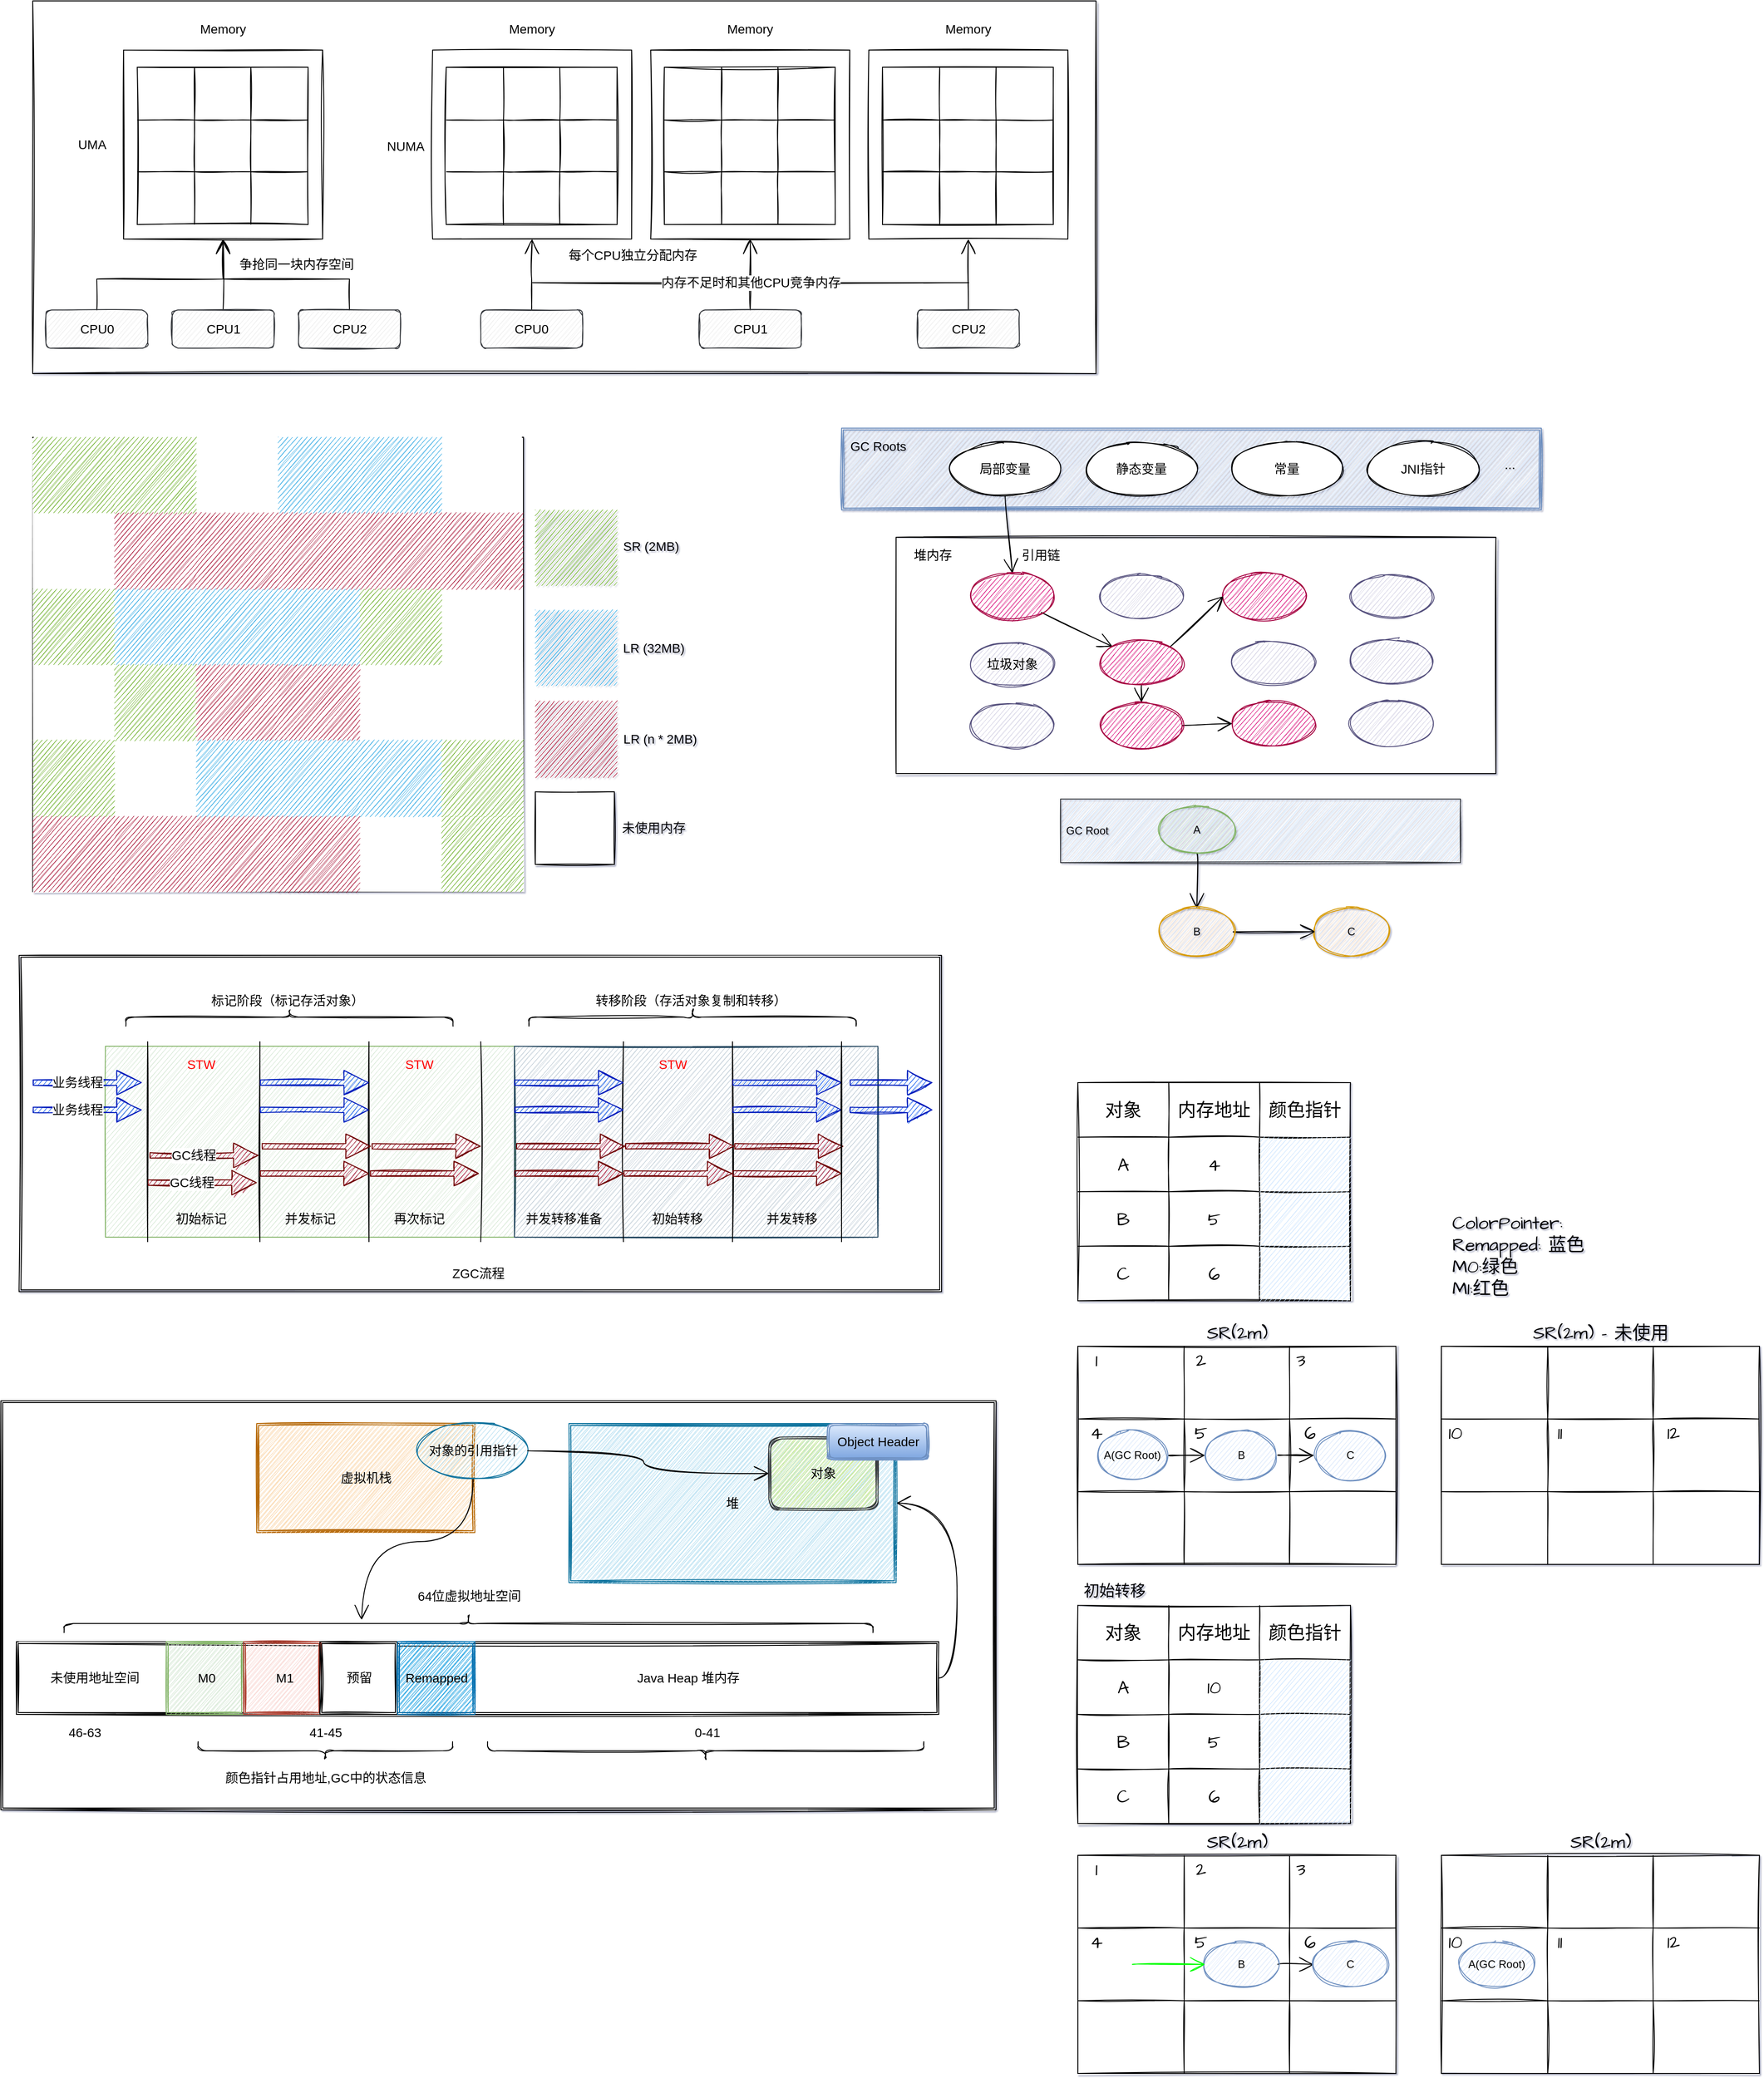 <mxfile version="16.5.6" type="github">
  <diagram id="naXi8rLILcskXY8gthHy" name="第 1 页">
    <mxGraphModel dx="2286" dy="943" grid="1" gridSize="10" guides="1" tooltips="1" connect="1" arrows="1" fold="1" page="0" pageScale="1" pageWidth="827" pageHeight="1169" background="none" math="0" shadow="1">
      <root>
        <mxCell id="0" />
        <mxCell id="1" parent="0" />
        <mxCell id="XW8aF6pZ14LalYb6YpI1-335" value="" style="shape=ext;double=1;rounded=0;whiteSpace=wrap;html=1;shadow=0;sketch=1;hachureGap=4;fontSize=14;fontColor=#000000;" parent="1" vertex="1">
          <mxGeometry x="-185" y="1570" width="1095" height="450" as="geometry" />
        </mxCell>
        <mxCell id="XW8aF6pZ14LalYb6YpI1-265" value="" style="rounded=0;whiteSpace=wrap;html=1;shadow=0;sketch=1;hachureGap=4;fontSize=14;fontColor=#000000;" parent="1" vertex="1">
          <mxGeometry x="800" y="620" width="660" height="260" as="geometry" />
        </mxCell>
        <mxCell id="XW8aF6pZ14LalYb6YpI1-256" value="" style="shape=ext;double=1;rounded=0;whiteSpace=wrap;html=1;shadow=0;sketch=1;hachureGap=4;fontSize=14;fontColor=#FF0000;" parent="1" vertex="1">
          <mxGeometry x="-165" y="1080" width="1015" height="370" as="geometry" />
        </mxCell>
        <mxCell id="XW8aF6pZ14LalYb6YpI1-129" value="" style="rounded=0;whiteSpace=wrap;html=1;hachureGap=4;fontSize=14;swimlaneFillColor=none;sketch=1;shadow=0;" parent="1" vertex="1">
          <mxGeometry x="-150" y="510" width="540" height="500" as="geometry" />
        </mxCell>
        <mxCell id="XW8aF6pZ14LalYb6YpI1-27" value="" style="rounded=0;whiteSpace=wrap;html=1;hachureGap=4;fontSize=14;sketch=1;" parent="1" vertex="1">
          <mxGeometry x="-150" y="30" width="1170" height="410" as="geometry" />
        </mxCell>
        <mxCell id="XW8aF6pZ14LalYb6YpI1-1" value="" style="rounded=0;whiteSpace=wrap;html=1;hachureGap=4;sketch=1;" parent="1" vertex="1">
          <mxGeometry x="-50" y="84" width="219" height="208" as="geometry" />
        </mxCell>
        <mxCell id="XW8aF6pZ14LalYb6YpI1-2" value="" style="shape=table;startSize=0;container=1;collapsible=0;childLayout=tableLayout;hachureGap=4;sketch=1;" parent="1" vertex="1">
          <mxGeometry x="-35" y="103" width="188" height="173" as="geometry" />
        </mxCell>
        <mxCell id="XW8aF6pZ14LalYb6YpI1-3" value="" style="shape=tableRow;horizontal=0;startSize=0;swimlaneHead=0;swimlaneBody=0;top=0;left=0;bottom=0;right=0;collapsible=0;dropTarget=0;fillColor=none;points=[[0,0.5],[1,0.5]];portConstraint=eastwest;hachureGap=4;sketch=1;" parent="XW8aF6pZ14LalYb6YpI1-2" vertex="1">
          <mxGeometry width="188" height="58" as="geometry" />
        </mxCell>
        <mxCell id="XW8aF6pZ14LalYb6YpI1-4" value="" style="shape=partialRectangle;html=1;whiteSpace=wrap;connectable=0;overflow=hidden;fillColor=none;top=0;left=0;bottom=0;right=0;pointerEvents=1;hachureGap=4;sketch=1;" parent="XW8aF6pZ14LalYb6YpI1-3" vertex="1">
          <mxGeometry width="63" height="58" as="geometry">
            <mxRectangle width="63" height="58" as="alternateBounds" />
          </mxGeometry>
        </mxCell>
        <mxCell id="XW8aF6pZ14LalYb6YpI1-5" value="" style="shape=partialRectangle;html=1;whiteSpace=wrap;connectable=0;overflow=hidden;fillColor=none;top=0;left=0;bottom=0;right=0;pointerEvents=1;hachureGap=4;sketch=1;" parent="XW8aF6pZ14LalYb6YpI1-3" vertex="1">
          <mxGeometry x="63" width="62" height="58" as="geometry">
            <mxRectangle width="62" height="58" as="alternateBounds" />
          </mxGeometry>
        </mxCell>
        <mxCell id="XW8aF6pZ14LalYb6YpI1-6" value="" style="shape=partialRectangle;html=1;whiteSpace=wrap;connectable=0;overflow=hidden;fillColor=none;top=0;left=0;bottom=0;right=0;pointerEvents=1;hachureGap=4;sketch=1;" parent="XW8aF6pZ14LalYb6YpI1-3" vertex="1">
          <mxGeometry x="125" width="63" height="58" as="geometry">
            <mxRectangle width="63" height="58" as="alternateBounds" />
          </mxGeometry>
        </mxCell>
        <mxCell id="XW8aF6pZ14LalYb6YpI1-7" value="" style="shape=tableRow;horizontal=0;startSize=0;swimlaneHead=0;swimlaneBody=0;top=0;left=0;bottom=0;right=0;collapsible=0;dropTarget=0;fillColor=none;points=[[0,0.5],[1,0.5]];portConstraint=eastwest;hachureGap=4;sketch=1;" parent="XW8aF6pZ14LalYb6YpI1-2" vertex="1">
          <mxGeometry y="58" width="188" height="57" as="geometry" />
        </mxCell>
        <mxCell id="XW8aF6pZ14LalYb6YpI1-8" value="" style="shape=partialRectangle;html=1;whiteSpace=wrap;connectable=0;overflow=hidden;fillColor=none;top=0;left=0;bottom=0;right=0;pointerEvents=1;hachureGap=4;sketch=1;" parent="XW8aF6pZ14LalYb6YpI1-7" vertex="1">
          <mxGeometry width="63" height="57" as="geometry">
            <mxRectangle width="63" height="57" as="alternateBounds" />
          </mxGeometry>
        </mxCell>
        <mxCell id="XW8aF6pZ14LalYb6YpI1-9" value="" style="shape=partialRectangle;html=1;whiteSpace=wrap;connectable=0;overflow=hidden;fillColor=none;top=0;left=0;bottom=0;right=0;pointerEvents=1;hachureGap=4;sketch=1;" parent="XW8aF6pZ14LalYb6YpI1-7" vertex="1">
          <mxGeometry x="63" width="62" height="57" as="geometry">
            <mxRectangle width="62" height="57" as="alternateBounds" />
          </mxGeometry>
        </mxCell>
        <mxCell id="XW8aF6pZ14LalYb6YpI1-10" value="" style="shape=partialRectangle;html=1;whiteSpace=wrap;connectable=0;overflow=hidden;fillColor=none;top=0;left=0;bottom=0;right=0;pointerEvents=1;hachureGap=4;sketch=1;" parent="XW8aF6pZ14LalYb6YpI1-7" vertex="1">
          <mxGeometry x="125" width="63" height="57" as="geometry">
            <mxRectangle width="63" height="57" as="alternateBounds" />
          </mxGeometry>
        </mxCell>
        <mxCell id="XW8aF6pZ14LalYb6YpI1-11" value="" style="shape=tableRow;horizontal=0;startSize=0;swimlaneHead=0;swimlaneBody=0;top=0;left=0;bottom=0;right=0;collapsible=0;dropTarget=0;fillColor=none;points=[[0,0.5],[1,0.5]];portConstraint=eastwest;hachureGap=4;sketch=1;" parent="XW8aF6pZ14LalYb6YpI1-2" vertex="1">
          <mxGeometry y="115" width="188" height="58" as="geometry" />
        </mxCell>
        <mxCell id="XW8aF6pZ14LalYb6YpI1-12" value="" style="shape=partialRectangle;html=1;whiteSpace=wrap;connectable=0;overflow=hidden;fillColor=none;top=0;left=0;bottom=0;right=0;pointerEvents=1;hachureGap=4;sketch=1;" parent="XW8aF6pZ14LalYb6YpI1-11" vertex="1">
          <mxGeometry width="63" height="58" as="geometry">
            <mxRectangle width="63" height="58" as="alternateBounds" />
          </mxGeometry>
        </mxCell>
        <mxCell id="XW8aF6pZ14LalYb6YpI1-13" value="" style="shape=partialRectangle;html=1;whiteSpace=wrap;connectable=0;overflow=hidden;fillColor=none;top=0;left=0;bottom=0;right=0;pointerEvents=1;hachureGap=4;sketch=1;" parent="XW8aF6pZ14LalYb6YpI1-11" vertex="1">
          <mxGeometry x="63" width="62" height="58" as="geometry">
            <mxRectangle width="62" height="58" as="alternateBounds" />
          </mxGeometry>
        </mxCell>
        <mxCell id="XW8aF6pZ14LalYb6YpI1-14" value="" style="shape=partialRectangle;html=1;whiteSpace=wrap;connectable=0;overflow=hidden;fillColor=none;top=0;left=0;bottom=0;right=0;pointerEvents=1;hachureGap=4;sketch=1;" parent="XW8aF6pZ14LalYb6YpI1-11" vertex="1">
          <mxGeometry x="125" width="63" height="58" as="geometry">
            <mxRectangle width="63" height="58" as="alternateBounds" />
          </mxGeometry>
        </mxCell>
        <mxCell id="XW8aF6pZ14LalYb6YpI1-15" value="Memory" style="text;html=1;align=center;verticalAlign=middle;resizable=0;points=[];autosize=1;strokeColor=none;fillColor=none;hachureGap=4;fontSize=14;sketch=1;" parent="1" vertex="1">
          <mxGeometry x="28.5" y="50" width="61" height="21" as="geometry" />
        </mxCell>
        <mxCell id="XW8aF6pZ14LalYb6YpI1-16" value="UMA" style="text;html=1;align=center;verticalAlign=middle;resizable=0;points=[];autosize=1;strokeColor=none;fillColor=none;hachureGap=4;fontSize=14;sketch=1;" parent="1" vertex="1">
          <mxGeometry x="-106" y="177.5" width="41" height="21" as="geometry" />
        </mxCell>
        <mxCell id="XW8aF6pZ14LalYb6YpI1-22" style="edgeStyle=orthogonalEdgeStyle;rounded=0;orthogonalLoop=1;jettySize=auto;html=1;exitX=0.5;exitY=0;exitDx=0;exitDy=0;entryX=0.5;entryY=1;entryDx=0;entryDy=0;fontSize=14;endArrow=open;startSize=14;endSize=14;sourcePerimeterSpacing=8;targetPerimeterSpacing=8;sketch=1;" parent="1" source="XW8aF6pZ14LalYb6YpI1-17" target="XW8aF6pZ14LalYb6YpI1-1" edge="1">
          <mxGeometry relative="1" as="geometry" />
        </mxCell>
        <mxCell id="XW8aF6pZ14LalYb6YpI1-17" value="CPU0" style="rounded=1;whiteSpace=wrap;html=1;hachureGap=4;fontSize=14;fillColor=#eeeeee;strokeColor=#36393d;sketch=1;" parent="1" vertex="1">
          <mxGeometry x="-135.5" y="370" width="112" height="42" as="geometry" />
        </mxCell>
        <mxCell id="XW8aF6pZ14LalYb6YpI1-25" style="edgeStyle=orthogonalEdgeStyle;rounded=0;orthogonalLoop=1;jettySize=auto;html=1;exitX=0.5;exitY=0;exitDx=0;exitDy=0;entryX=0.5;entryY=1;entryDx=0;entryDy=0;fontSize=14;endArrow=open;startSize=14;endSize=14;sourcePerimeterSpacing=8;targetPerimeterSpacing=8;sketch=1;" parent="1" source="XW8aF6pZ14LalYb6YpI1-18" target="XW8aF6pZ14LalYb6YpI1-1" edge="1">
          <mxGeometry relative="1" as="geometry" />
        </mxCell>
        <mxCell id="XW8aF6pZ14LalYb6YpI1-18" value="CPU1" style="rounded=1;whiteSpace=wrap;html=1;hachureGap=4;fontSize=14;fillColor=#eeeeee;strokeColor=#36393d;sketch=1;" parent="1" vertex="1">
          <mxGeometry x="3.5" y="370" width="112" height="42" as="geometry" />
        </mxCell>
        <mxCell id="XW8aF6pZ14LalYb6YpI1-26" style="edgeStyle=orthogonalEdgeStyle;rounded=0;orthogonalLoop=1;jettySize=auto;html=1;exitX=0.5;exitY=0;exitDx=0;exitDy=0;entryX=0.5;entryY=1;entryDx=0;entryDy=0;fontSize=14;endArrow=open;startSize=14;endSize=14;sourcePerimeterSpacing=8;targetPerimeterSpacing=8;sketch=1;" parent="1" source="XW8aF6pZ14LalYb6YpI1-19" target="XW8aF6pZ14LalYb6YpI1-1" edge="1">
          <mxGeometry relative="1" as="geometry" />
        </mxCell>
        <mxCell id="XW8aF6pZ14LalYb6YpI1-19" value="CPU2" style="rounded=1;whiteSpace=wrap;html=1;hachureGap=4;fontSize=14;fillColor=#eeeeee;strokeColor=#36393d;sketch=1;" parent="1" vertex="1">
          <mxGeometry x="142.5" y="370" width="112" height="42" as="geometry" />
        </mxCell>
        <mxCell id="XW8aF6pZ14LalYb6YpI1-28" value="争抢同一块内存空间" style="text;html=1;align=center;verticalAlign=middle;resizable=0;points=[];autosize=1;strokeColor=none;fillColor=none;hachureGap=4;fontSize=14;sketch=1;" parent="1" vertex="1">
          <mxGeometry x="70" y="310" width="140" height="20" as="geometry" />
        </mxCell>
        <mxCell id="XW8aF6pZ14LalYb6YpI1-29" value="" style="rounded=0;whiteSpace=wrap;html=1;hachureGap=4;sketch=1;" parent="1" vertex="1">
          <mxGeometry x="290" y="84" width="219" height="208" as="geometry" />
        </mxCell>
        <mxCell id="XW8aF6pZ14LalYb6YpI1-30" value="" style="shape=table;startSize=0;container=1;collapsible=0;childLayout=tableLayout;hachureGap=4;sketch=1;" parent="1" vertex="1">
          <mxGeometry x="305" y="103" width="188" height="173" as="geometry" />
        </mxCell>
        <mxCell id="XW8aF6pZ14LalYb6YpI1-31" value="" style="shape=tableRow;horizontal=0;startSize=0;swimlaneHead=0;swimlaneBody=0;top=0;left=0;bottom=0;right=0;collapsible=0;dropTarget=0;fillColor=none;points=[[0,0.5],[1,0.5]];portConstraint=eastwest;hachureGap=4;sketch=1;" parent="XW8aF6pZ14LalYb6YpI1-30" vertex="1">
          <mxGeometry width="188" height="58" as="geometry" />
        </mxCell>
        <mxCell id="XW8aF6pZ14LalYb6YpI1-32" value="" style="shape=partialRectangle;html=1;whiteSpace=wrap;connectable=0;overflow=hidden;fillColor=none;top=0;left=0;bottom=0;right=0;pointerEvents=1;hachureGap=4;sketch=1;" parent="XW8aF6pZ14LalYb6YpI1-31" vertex="1">
          <mxGeometry width="63" height="58" as="geometry">
            <mxRectangle width="63" height="58" as="alternateBounds" />
          </mxGeometry>
        </mxCell>
        <mxCell id="XW8aF6pZ14LalYb6YpI1-33" value="" style="shape=partialRectangle;html=1;whiteSpace=wrap;connectable=0;overflow=hidden;fillColor=none;top=0;left=0;bottom=0;right=0;pointerEvents=1;hachureGap=4;sketch=1;" parent="XW8aF6pZ14LalYb6YpI1-31" vertex="1">
          <mxGeometry x="63" width="62" height="58" as="geometry">
            <mxRectangle width="62" height="58" as="alternateBounds" />
          </mxGeometry>
        </mxCell>
        <mxCell id="XW8aF6pZ14LalYb6YpI1-34" value="" style="shape=partialRectangle;html=1;whiteSpace=wrap;connectable=0;overflow=hidden;fillColor=none;top=0;left=0;bottom=0;right=0;pointerEvents=1;hachureGap=4;sketch=1;" parent="XW8aF6pZ14LalYb6YpI1-31" vertex="1">
          <mxGeometry x="125" width="63" height="58" as="geometry">
            <mxRectangle width="63" height="58" as="alternateBounds" />
          </mxGeometry>
        </mxCell>
        <mxCell id="XW8aF6pZ14LalYb6YpI1-35" value="" style="shape=tableRow;horizontal=0;startSize=0;swimlaneHead=0;swimlaneBody=0;top=0;left=0;bottom=0;right=0;collapsible=0;dropTarget=0;fillColor=none;points=[[0,0.5],[1,0.5]];portConstraint=eastwest;hachureGap=4;sketch=1;" parent="XW8aF6pZ14LalYb6YpI1-30" vertex="1">
          <mxGeometry y="58" width="188" height="57" as="geometry" />
        </mxCell>
        <mxCell id="XW8aF6pZ14LalYb6YpI1-36" value="" style="shape=partialRectangle;html=1;whiteSpace=wrap;connectable=0;overflow=hidden;fillColor=none;top=0;left=0;bottom=0;right=0;pointerEvents=1;hachureGap=4;sketch=1;" parent="XW8aF6pZ14LalYb6YpI1-35" vertex="1">
          <mxGeometry width="63" height="57" as="geometry">
            <mxRectangle width="63" height="57" as="alternateBounds" />
          </mxGeometry>
        </mxCell>
        <mxCell id="XW8aF6pZ14LalYb6YpI1-37" value="" style="shape=partialRectangle;html=1;whiteSpace=wrap;connectable=0;overflow=hidden;fillColor=none;top=0;left=0;bottom=0;right=0;pointerEvents=1;hachureGap=4;sketch=1;" parent="XW8aF6pZ14LalYb6YpI1-35" vertex="1">
          <mxGeometry x="63" width="62" height="57" as="geometry">
            <mxRectangle width="62" height="57" as="alternateBounds" />
          </mxGeometry>
        </mxCell>
        <mxCell id="XW8aF6pZ14LalYb6YpI1-38" value="" style="shape=partialRectangle;html=1;whiteSpace=wrap;connectable=0;overflow=hidden;fillColor=none;top=0;left=0;bottom=0;right=0;pointerEvents=1;hachureGap=4;sketch=1;" parent="XW8aF6pZ14LalYb6YpI1-35" vertex="1">
          <mxGeometry x="125" width="63" height="57" as="geometry">
            <mxRectangle width="63" height="57" as="alternateBounds" />
          </mxGeometry>
        </mxCell>
        <mxCell id="XW8aF6pZ14LalYb6YpI1-39" value="" style="shape=tableRow;horizontal=0;startSize=0;swimlaneHead=0;swimlaneBody=0;top=0;left=0;bottom=0;right=0;collapsible=0;dropTarget=0;fillColor=none;points=[[0,0.5],[1,0.5]];portConstraint=eastwest;hachureGap=4;sketch=1;" parent="XW8aF6pZ14LalYb6YpI1-30" vertex="1">
          <mxGeometry y="115" width="188" height="58" as="geometry" />
        </mxCell>
        <mxCell id="XW8aF6pZ14LalYb6YpI1-40" value="" style="shape=partialRectangle;html=1;whiteSpace=wrap;connectable=0;overflow=hidden;fillColor=none;top=0;left=0;bottom=0;right=0;pointerEvents=1;hachureGap=4;sketch=1;" parent="XW8aF6pZ14LalYb6YpI1-39" vertex="1">
          <mxGeometry width="63" height="58" as="geometry">
            <mxRectangle width="63" height="58" as="alternateBounds" />
          </mxGeometry>
        </mxCell>
        <mxCell id="XW8aF6pZ14LalYb6YpI1-41" value="" style="shape=partialRectangle;html=1;whiteSpace=wrap;connectable=0;overflow=hidden;fillColor=none;top=0;left=0;bottom=0;right=0;pointerEvents=1;hachureGap=4;sketch=1;" parent="XW8aF6pZ14LalYb6YpI1-39" vertex="1">
          <mxGeometry x="63" width="62" height="58" as="geometry">
            <mxRectangle width="62" height="58" as="alternateBounds" />
          </mxGeometry>
        </mxCell>
        <mxCell id="XW8aF6pZ14LalYb6YpI1-42" value="" style="shape=partialRectangle;html=1;whiteSpace=wrap;connectable=0;overflow=hidden;fillColor=none;top=0;left=0;bottom=0;right=0;pointerEvents=1;hachureGap=4;sketch=1;" parent="XW8aF6pZ14LalYb6YpI1-39" vertex="1">
          <mxGeometry x="125" width="63" height="58" as="geometry">
            <mxRectangle width="63" height="58" as="alternateBounds" />
          </mxGeometry>
        </mxCell>
        <mxCell id="XW8aF6pZ14LalYb6YpI1-43" value="Memory" style="text;html=1;align=center;verticalAlign=middle;resizable=0;points=[];autosize=1;strokeColor=none;fillColor=none;hachureGap=4;fontSize=14;sketch=1;" parent="1" vertex="1">
          <mxGeometry x="368.5" y="50" width="61" height="21" as="geometry" />
        </mxCell>
        <mxCell id="XW8aF6pZ14LalYb6YpI1-44" value="NUMA" style="text;html=1;align=center;verticalAlign=middle;resizable=0;points=[];autosize=1;strokeColor=none;fillColor=none;hachureGap=4;fontSize=14;sketch=1;" parent="1" vertex="1">
          <mxGeometry x="230" y="179.5" width="60" height="20" as="geometry" />
        </mxCell>
        <mxCell id="XW8aF6pZ14LalYb6YpI1-45" value="" style="rounded=0;whiteSpace=wrap;html=1;hachureGap=4;sketch=1;" parent="1" vertex="1">
          <mxGeometry x="530" y="84" width="219" height="208" as="geometry" />
        </mxCell>
        <mxCell id="XW8aF6pZ14LalYb6YpI1-46" value="" style="shape=table;startSize=0;container=1;collapsible=0;childLayout=tableLayout;hachureGap=4;sketch=1;" parent="1" vertex="1">
          <mxGeometry x="545" y="103" width="188" height="173" as="geometry" />
        </mxCell>
        <mxCell id="XW8aF6pZ14LalYb6YpI1-47" value="" style="shape=tableRow;horizontal=0;startSize=0;swimlaneHead=0;swimlaneBody=0;top=0;left=0;bottom=0;right=0;collapsible=0;dropTarget=0;fillColor=none;points=[[0,0.5],[1,0.5]];portConstraint=eastwest;hachureGap=4;sketch=1;" parent="XW8aF6pZ14LalYb6YpI1-46" vertex="1">
          <mxGeometry width="188" height="58" as="geometry" />
        </mxCell>
        <mxCell id="XW8aF6pZ14LalYb6YpI1-48" value="" style="shape=partialRectangle;html=1;whiteSpace=wrap;connectable=0;overflow=hidden;fillColor=none;top=0;left=0;bottom=0;right=0;pointerEvents=1;hachureGap=4;sketch=1;" parent="XW8aF6pZ14LalYb6YpI1-47" vertex="1">
          <mxGeometry width="63" height="58" as="geometry">
            <mxRectangle width="63" height="58" as="alternateBounds" />
          </mxGeometry>
        </mxCell>
        <mxCell id="XW8aF6pZ14LalYb6YpI1-49" value="" style="shape=partialRectangle;html=1;whiteSpace=wrap;connectable=0;overflow=hidden;fillColor=none;top=0;left=0;bottom=0;right=0;pointerEvents=1;hachureGap=4;sketch=1;" parent="XW8aF6pZ14LalYb6YpI1-47" vertex="1">
          <mxGeometry x="63" width="62" height="58" as="geometry">
            <mxRectangle width="62" height="58" as="alternateBounds" />
          </mxGeometry>
        </mxCell>
        <mxCell id="XW8aF6pZ14LalYb6YpI1-50" value="" style="shape=partialRectangle;html=1;whiteSpace=wrap;connectable=0;overflow=hidden;fillColor=none;top=0;left=0;bottom=0;right=0;pointerEvents=1;hachureGap=4;sketch=1;" parent="XW8aF6pZ14LalYb6YpI1-47" vertex="1">
          <mxGeometry x="125" width="63" height="58" as="geometry">
            <mxRectangle width="63" height="58" as="alternateBounds" />
          </mxGeometry>
        </mxCell>
        <mxCell id="XW8aF6pZ14LalYb6YpI1-51" value="" style="shape=tableRow;horizontal=0;startSize=0;swimlaneHead=0;swimlaneBody=0;top=0;left=0;bottom=0;right=0;collapsible=0;dropTarget=0;fillColor=none;points=[[0,0.5],[1,0.5]];portConstraint=eastwest;hachureGap=4;sketch=1;" parent="XW8aF6pZ14LalYb6YpI1-46" vertex="1">
          <mxGeometry y="58" width="188" height="57" as="geometry" />
        </mxCell>
        <mxCell id="XW8aF6pZ14LalYb6YpI1-52" value="" style="shape=partialRectangle;html=1;whiteSpace=wrap;connectable=0;overflow=hidden;fillColor=none;top=0;left=0;bottom=0;right=0;pointerEvents=1;hachureGap=4;sketch=1;" parent="XW8aF6pZ14LalYb6YpI1-51" vertex="1">
          <mxGeometry width="63" height="57" as="geometry">
            <mxRectangle width="63" height="57" as="alternateBounds" />
          </mxGeometry>
        </mxCell>
        <mxCell id="XW8aF6pZ14LalYb6YpI1-53" value="" style="shape=partialRectangle;html=1;whiteSpace=wrap;connectable=0;overflow=hidden;fillColor=none;top=0;left=0;bottom=0;right=0;pointerEvents=1;hachureGap=4;sketch=1;" parent="XW8aF6pZ14LalYb6YpI1-51" vertex="1">
          <mxGeometry x="63" width="62" height="57" as="geometry">
            <mxRectangle width="62" height="57" as="alternateBounds" />
          </mxGeometry>
        </mxCell>
        <mxCell id="XW8aF6pZ14LalYb6YpI1-54" value="" style="shape=partialRectangle;html=1;whiteSpace=wrap;connectable=0;overflow=hidden;fillColor=none;top=0;left=0;bottom=0;right=0;pointerEvents=1;hachureGap=4;sketch=1;" parent="XW8aF6pZ14LalYb6YpI1-51" vertex="1">
          <mxGeometry x="125" width="63" height="57" as="geometry">
            <mxRectangle width="63" height="57" as="alternateBounds" />
          </mxGeometry>
        </mxCell>
        <mxCell id="XW8aF6pZ14LalYb6YpI1-55" value="" style="shape=tableRow;horizontal=0;startSize=0;swimlaneHead=0;swimlaneBody=0;top=0;left=0;bottom=0;right=0;collapsible=0;dropTarget=0;fillColor=none;points=[[0,0.5],[1,0.5]];portConstraint=eastwest;hachureGap=4;sketch=1;" parent="XW8aF6pZ14LalYb6YpI1-46" vertex="1">
          <mxGeometry y="115" width="188" height="58" as="geometry" />
        </mxCell>
        <mxCell id="XW8aF6pZ14LalYb6YpI1-56" value="" style="shape=partialRectangle;html=1;whiteSpace=wrap;connectable=0;overflow=hidden;fillColor=none;top=0;left=0;bottom=0;right=0;pointerEvents=1;hachureGap=4;sketch=1;" parent="XW8aF6pZ14LalYb6YpI1-55" vertex="1">
          <mxGeometry width="63" height="58" as="geometry">
            <mxRectangle width="63" height="58" as="alternateBounds" />
          </mxGeometry>
        </mxCell>
        <mxCell id="XW8aF6pZ14LalYb6YpI1-57" value="" style="shape=partialRectangle;html=1;whiteSpace=wrap;connectable=0;overflow=hidden;fillColor=none;top=0;left=0;bottom=0;right=0;pointerEvents=1;hachureGap=4;sketch=1;" parent="XW8aF6pZ14LalYb6YpI1-55" vertex="1">
          <mxGeometry x="63" width="62" height="58" as="geometry">
            <mxRectangle width="62" height="58" as="alternateBounds" />
          </mxGeometry>
        </mxCell>
        <mxCell id="XW8aF6pZ14LalYb6YpI1-58" value="" style="shape=partialRectangle;html=1;whiteSpace=wrap;connectable=0;overflow=hidden;fillColor=none;top=0;left=0;bottom=0;right=0;pointerEvents=1;hachureGap=4;sketch=1;" parent="XW8aF6pZ14LalYb6YpI1-55" vertex="1">
          <mxGeometry x="125" width="63" height="58" as="geometry">
            <mxRectangle width="63" height="58" as="alternateBounds" />
          </mxGeometry>
        </mxCell>
        <mxCell id="XW8aF6pZ14LalYb6YpI1-59" value="Memory" style="text;html=1;align=center;verticalAlign=middle;resizable=0;points=[];autosize=1;strokeColor=none;fillColor=none;hachureGap=4;fontSize=14;sketch=1;" parent="1" vertex="1">
          <mxGeometry x="608.5" y="50" width="61" height="21" as="geometry" />
        </mxCell>
        <mxCell id="XW8aF6pZ14LalYb6YpI1-60" value="" style="rounded=0;whiteSpace=wrap;html=1;hachureGap=4;sketch=1;" parent="1" vertex="1">
          <mxGeometry x="770" y="84" width="219" height="208" as="geometry" />
        </mxCell>
        <mxCell id="XW8aF6pZ14LalYb6YpI1-61" value="" style="shape=table;startSize=0;container=1;collapsible=0;childLayout=tableLayout;hachureGap=4;sketch=1;" parent="1" vertex="1">
          <mxGeometry x="785" y="103" width="188" height="173" as="geometry" />
        </mxCell>
        <mxCell id="XW8aF6pZ14LalYb6YpI1-62" value="" style="shape=tableRow;horizontal=0;startSize=0;swimlaneHead=0;swimlaneBody=0;top=0;left=0;bottom=0;right=0;collapsible=0;dropTarget=0;fillColor=none;points=[[0,0.5],[1,0.5]];portConstraint=eastwest;hachureGap=4;sketch=1;" parent="XW8aF6pZ14LalYb6YpI1-61" vertex="1">
          <mxGeometry width="188" height="58" as="geometry" />
        </mxCell>
        <mxCell id="XW8aF6pZ14LalYb6YpI1-63" value="" style="shape=partialRectangle;html=1;whiteSpace=wrap;connectable=0;overflow=hidden;fillColor=none;top=0;left=0;bottom=0;right=0;pointerEvents=1;hachureGap=4;sketch=1;" parent="XW8aF6pZ14LalYb6YpI1-62" vertex="1">
          <mxGeometry width="63" height="58" as="geometry">
            <mxRectangle width="63" height="58" as="alternateBounds" />
          </mxGeometry>
        </mxCell>
        <mxCell id="XW8aF6pZ14LalYb6YpI1-64" value="" style="shape=partialRectangle;html=1;whiteSpace=wrap;connectable=0;overflow=hidden;fillColor=none;top=0;left=0;bottom=0;right=0;pointerEvents=1;hachureGap=4;sketch=1;" parent="XW8aF6pZ14LalYb6YpI1-62" vertex="1">
          <mxGeometry x="63" width="62" height="58" as="geometry">
            <mxRectangle width="62" height="58" as="alternateBounds" />
          </mxGeometry>
        </mxCell>
        <mxCell id="XW8aF6pZ14LalYb6YpI1-65" value="" style="shape=partialRectangle;html=1;whiteSpace=wrap;connectable=0;overflow=hidden;fillColor=none;top=0;left=0;bottom=0;right=0;pointerEvents=1;hachureGap=4;sketch=1;" parent="XW8aF6pZ14LalYb6YpI1-62" vertex="1">
          <mxGeometry x="125" width="63" height="58" as="geometry">
            <mxRectangle width="63" height="58" as="alternateBounds" />
          </mxGeometry>
        </mxCell>
        <mxCell id="XW8aF6pZ14LalYb6YpI1-66" value="" style="shape=tableRow;horizontal=0;startSize=0;swimlaneHead=0;swimlaneBody=0;top=0;left=0;bottom=0;right=0;collapsible=0;dropTarget=0;fillColor=none;points=[[0,0.5],[1,0.5]];portConstraint=eastwest;hachureGap=4;sketch=1;" parent="XW8aF6pZ14LalYb6YpI1-61" vertex="1">
          <mxGeometry y="58" width="188" height="57" as="geometry" />
        </mxCell>
        <mxCell id="XW8aF6pZ14LalYb6YpI1-67" value="" style="shape=partialRectangle;html=1;whiteSpace=wrap;connectable=0;overflow=hidden;fillColor=none;top=0;left=0;bottom=0;right=0;pointerEvents=1;hachureGap=4;sketch=1;" parent="XW8aF6pZ14LalYb6YpI1-66" vertex="1">
          <mxGeometry width="63" height="57" as="geometry">
            <mxRectangle width="63" height="57" as="alternateBounds" />
          </mxGeometry>
        </mxCell>
        <mxCell id="XW8aF6pZ14LalYb6YpI1-68" value="" style="shape=partialRectangle;html=1;whiteSpace=wrap;connectable=0;overflow=hidden;fillColor=none;top=0;left=0;bottom=0;right=0;pointerEvents=1;hachureGap=4;sketch=1;" parent="XW8aF6pZ14LalYb6YpI1-66" vertex="1">
          <mxGeometry x="63" width="62" height="57" as="geometry">
            <mxRectangle width="62" height="57" as="alternateBounds" />
          </mxGeometry>
        </mxCell>
        <mxCell id="XW8aF6pZ14LalYb6YpI1-69" value="" style="shape=partialRectangle;html=1;whiteSpace=wrap;connectable=0;overflow=hidden;fillColor=none;top=0;left=0;bottom=0;right=0;pointerEvents=1;hachureGap=4;sketch=1;" parent="XW8aF6pZ14LalYb6YpI1-66" vertex="1">
          <mxGeometry x="125" width="63" height="57" as="geometry">
            <mxRectangle width="63" height="57" as="alternateBounds" />
          </mxGeometry>
        </mxCell>
        <mxCell id="XW8aF6pZ14LalYb6YpI1-70" value="" style="shape=tableRow;horizontal=0;startSize=0;swimlaneHead=0;swimlaneBody=0;top=0;left=0;bottom=0;right=0;collapsible=0;dropTarget=0;fillColor=none;points=[[0,0.5],[1,0.5]];portConstraint=eastwest;hachureGap=4;sketch=1;" parent="XW8aF6pZ14LalYb6YpI1-61" vertex="1">
          <mxGeometry y="115" width="188" height="58" as="geometry" />
        </mxCell>
        <mxCell id="XW8aF6pZ14LalYb6YpI1-71" value="" style="shape=partialRectangle;html=1;whiteSpace=wrap;connectable=0;overflow=hidden;fillColor=none;top=0;left=0;bottom=0;right=0;pointerEvents=1;hachureGap=4;sketch=1;" parent="XW8aF6pZ14LalYb6YpI1-70" vertex="1">
          <mxGeometry width="63" height="58" as="geometry">
            <mxRectangle width="63" height="58" as="alternateBounds" />
          </mxGeometry>
        </mxCell>
        <mxCell id="XW8aF6pZ14LalYb6YpI1-72" value="" style="shape=partialRectangle;html=1;whiteSpace=wrap;connectable=0;overflow=hidden;fillColor=none;top=0;left=0;bottom=0;right=0;pointerEvents=1;hachureGap=4;sketch=1;" parent="XW8aF6pZ14LalYb6YpI1-70" vertex="1">
          <mxGeometry x="63" width="62" height="58" as="geometry">
            <mxRectangle width="62" height="58" as="alternateBounds" />
          </mxGeometry>
        </mxCell>
        <mxCell id="XW8aF6pZ14LalYb6YpI1-73" value="" style="shape=partialRectangle;html=1;whiteSpace=wrap;connectable=0;overflow=hidden;fillColor=none;top=0;left=0;bottom=0;right=0;pointerEvents=1;hachureGap=4;sketch=1;" parent="XW8aF6pZ14LalYb6YpI1-70" vertex="1">
          <mxGeometry x="125" width="63" height="58" as="geometry">
            <mxRectangle width="63" height="58" as="alternateBounds" />
          </mxGeometry>
        </mxCell>
        <mxCell id="XW8aF6pZ14LalYb6YpI1-74" value="Memory" style="text;html=1;align=center;verticalAlign=middle;resizable=0;points=[];autosize=1;strokeColor=none;fillColor=none;hachureGap=4;fontSize=14;sketch=1;" parent="1" vertex="1">
          <mxGeometry x="848.5" y="50" width="61" height="21" as="geometry" />
        </mxCell>
        <mxCell id="XW8aF6pZ14LalYb6YpI1-79" style="edgeStyle=orthogonalEdgeStyle;rounded=0;orthogonalLoop=1;jettySize=auto;html=1;exitX=0.5;exitY=0;exitDx=0;exitDy=0;entryX=0.5;entryY=1;entryDx=0;entryDy=0;fontSize=14;endArrow=open;startSize=14;endSize=14;sourcePerimeterSpacing=8;targetPerimeterSpacing=8;sketch=1;" parent="1" source="XW8aF6pZ14LalYb6YpI1-75" target="XW8aF6pZ14LalYb6YpI1-29" edge="1">
          <mxGeometry relative="1" as="geometry" />
        </mxCell>
        <mxCell id="XW8aF6pZ14LalYb6YpI1-75" value="CPU0" style="rounded=1;whiteSpace=wrap;html=1;hachureGap=4;fontSize=14;fillColor=#eeeeee;strokeColor=#36393d;sketch=1;" parent="1" vertex="1">
          <mxGeometry x="343" y="370" width="112" height="42" as="geometry" />
        </mxCell>
        <mxCell id="XW8aF6pZ14LalYb6YpI1-80" style="edgeStyle=orthogonalEdgeStyle;rounded=0;orthogonalLoop=1;jettySize=auto;html=1;exitX=0.5;exitY=0;exitDx=0;exitDy=0;entryX=0.5;entryY=1;entryDx=0;entryDy=0;fontSize=14;endArrow=open;startSize=14;endSize=14;sourcePerimeterSpacing=8;targetPerimeterSpacing=8;sketch=1;" parent="1" source="XW8aF6pZ14LalYb6YpI1-77" target="XW8aF6pZ14LalYb6YpI1-45" edge="1">
          <mxGeometry relative="1" as="geometry" />
        </mxCell>
        <mxCell id="XW8aF6pZ14LalYb6YpI1-77" value="CPU1" style="rounded=1;whiteSpace=wrap;html=1;hachureGap=4;fontSize=14;fillColor=#eeeeee;strokeColor=#36393d;sketch=1;" parent="1" vertex="1">
          <mxGeometry x="583.5" y="370" width="112" height="42" as="geometry" />
        </mxCell>
        <mxCell id="XW8aF6pZ14LalYb6YpI1-81" style="edgeStyle=orthogonalEdgeStyle;rounded=0;orthogonalLoop=1;jettySize=auto;html=1;exitX=0.5;exitY=0;exitDx=0;exitDy=0;entryX=0.5;entryY=1;entryDx=0;entryDy=0;fontSize=14;endArrow=open;startSize=14;endSize=14;sourcePerimeterSpacing=8;targetPerimeterSpacing=8;sketch=1;" parent="1" source="XW8aF6pZ14LalYb6YpI1-78" target="XW8aF6pZ14LalYb6YpI1-60" edge="1">
          <mxGeometry relative="1" as="geometry" />
        </mxCell>
        <mxCell id="XW8aF6pZ14LalYb6YpI1-78" value="CPU2" style="rounded=1;whiteSpace=wrap;html=1;hachureGap=4;fontSize=14;fillColor=#eeeeee;strokeColor=#36393d;sketch=1;" parent="1" vertex="1">
          <mxGeometry x="823.5" y="370" width="112" height="42" as="geometry" />
        </mxCell>
        <mxCell id="XW8aF6pZ14LalYb6YpI1-82" value="每个CPU独立分配内存" style="text;html=1;align=center;verticalAlign=middle;resizable=0;points=[];autosize=1;strokeColor=none;fillColor=none;hachureGap=4;fontSize=14;sketch=1;" parent="1" vertex="1">
          <mxGeometry x="429.5" y="300" width="160" height="20" as="geometry" />
        </mxCell>
        <mxCell id="XW8aF6pZ14LalYb6YpI1-83" value="" style="endArrow=none;html=1;rounded=0;fontSize=14;startSize=14;endSize=14;sourcePerimeterSpacing=8;targetPerimeterSpacing=8;sketch=1;" parent="1" edge="1">
          <mxGeometry width="50" height="50" relative="1" as="geometry">
            <mxPoint x="400" y="340" as="sourcePoint" />
            <mxPoint x="880" y="340" as="targetPoint" />
          </mxGeometry>
        </mxCell>
        <mxCell id="XW8aF6pZ14LalYb6YpI1-84" value="内存不足时和其他CPU竞争内存" style="edgeLabel;html=1;align=center;verticalAlign=middle;resizable=0;points=[];fontSize=14;sketch=1;" parent="XW8aF6pZ14LalYb6YpI1-83" vertex="1" connectable="0">
          <mxGeometry x="-0.396" y="4" relative="1" as="geometry">
            <mxPoint x="95" y="4" as="offset" />
          </mxGeometry>
        </mxCell>
        <mxCell id="XW8aF6pZ14LalYb6YpI1-85" value="" style="rounded=0;whiteSpace=wrap;html=1;hachureGap=4;fontSize=14;strokeColor=none;swimlaneFillColor=none;sketch=1;shadow=0;" parent="1" vertex="1">
          <mxGeometry x="-150" y="510" width="540" height="500" as="geometry" />
        </mxCell>
        <mxCell id="XW8aF6pZ14LalYb6YpI1-86" value="" style="shape=table;startSize=0;container=1;collapsible=0;childLayout=tableLayout;hachureGap=4;fontSize=14;strokeColor=none;swimlaneFillColor=none;sketch=1;shadow=0;" parent="1" vertex="1">
          <mxGeometry x="-150" y="510" width="540" height="500" as="geometry" />
        </mxCell>
        <mxCell id="XW8aF6pZ14LalYb6YpI1-87" value="" style="shape=tableRow;horizontal=0;startSize=0;swimlaneHead=0;swimlaneBody=0;top=0;left=0;bottom=0;right=0;collapsible=0;dropTarget=0;fillColor=none;points=[[0,0.5],[1,0.5]];portConstraint=eastwest;hachureGap=4;fontSize=14;strokeColor=none;swimlaneFillColor=none;sketch=1;shadow=0;" parent="XW8aF6pZ14LalYb6YpI1-86" vertex="1">
          <mxGeometry width="540" height="83" as="geometry" />
        </mxCell>
        <mxCell id="XW8aF6pZ14LalYb6YpI1-88" value="" style="shape=partialRectangle;html=1;whiteSpace=wrap;connectable=0;overflow=hidden;fillColor=#60a917;top=0;left=0;bottom=0;right=0;pointerEvents=1;hachureGap=4;fontSize=14;strokeColor=#2D7600;sketch=1;fontColor=#ffffff;swimlaneFillColor=none;shadow=0;" parent="XW8aF6pZ14LalYb6YpI1-87" vertex="1">
          <mxGeometry width="90" height="83" as="geometry">
            <mxRectangle width="90" height="83" as="alternateBounds" />
          </mxGeometry>
        </mxCell>
        <mxCell id="XW8aF6pZ14LalYb6YpI1-89" value="" style="shape=partialRectangle;html=1;whiteSpace=wrap;connectable=0;overflow=hidden;fillColor=#60a917;top=0;left=0;bottom=0;right=0;pointerEvents=1;hachureGap=4;fontSize=14;strokeColor=#2D7600;sketch=1;fontColor=#ffffff;swimlaneFillColor=none;shadow=0;" parent="XW8aF6pZ14LalYb6YpI1-87" vertex="1">
          <mxGeometry x="90" width="90" height="83" as="geometry">
            <mxRectangle width="90" height="83" as="alternateBounds" />
          </mxGeometry>
        </mxCell>
        <mxCell id="XW8aF6pZ14LalYb6YpI1-90" value="" style="shape=partialRectangle;html=1;whiteSpace=wrap;connectable=0;overflow=hidden;fillColor=none;top=0;left=0;bottom=0;right=0;pointerEvents=1;hachureGap=4;fontSize=14;strokeColor=none;swimlaneFillColor=none;sketch=1;shadow=0;" parent="XW8aF6pZ14LalYb6YpI1-87" vertex="1">
          <mxGeometry x="180" width="90" height="83" as="geometry">
            <mxRectangle width="90" height="83" as="alternateBounds" />
          </mxGeometry>
        </mxCell>
        <mxCell id="XW8aF6pZ14LalYb6YpI1-91" value="" style="shape=partialRectangle;html=1;whiteSpace=wrap;connectable=0;overflow=hidden;fillColor=#1ba1e2;top=0;left=0;bottom=0;right=0;pointerEvents=1;hachureGap=4;fontSize=14;strokeColor=#006EAF;fontColor=#ffffff;sketch=1;swimlaneFillColor=none;shadow=0;" parent="XW8aF6pZ14LalYb6YpI1-87" vertex="1">
          <mxGeometry x="270" width="90" height="83" as="geometry">
            <mxRectangle width="90" height="83" as="alternateBounds" />
          </mxGeometry>
        </mxCell>
        <mxCell id="XW8aF6pZ14LalYb6YpI1-92" value="" style="shape=partialRectangle;html=1;whiteSpace=wrap;connectable=0;overflow=hidden;fillColor=#1ba1e2;top=0;left=0;bottom=0;right=0;pointerEvents=1;hachureGap=4;fontSize=14;strokeColor=#006EAF;fontColor=#ffffff;sketch=1;swimlaneFillColor=none;shadow=0;" parent="XW8aF6pZ14LalYb6YpI1-87" vertex="1">
          <mxGeometry x="360" width="90" height="83" as="geometry">
            <mxRectangle width="90" height="83" as="alternateBounds" />
          </mxGeometry>
        </mxCell>
        <mxCell id="XW8aF6pZ14LalYb6YpI1-93" value="" style="shape=partialRectangle;html=1;whiteSpace=wrap;connectable=0;overflow=hidden;fillColor=none;top=0;left=0;bottom=0;right=0;pointerEvents=1;hachureGap=4;fontSize=14;strokeColor=none;swimlaneFillColor=none;sketch=1;shadow=0;" parent="XW8aF6pZ14LalYb6YpI1-87" vertex="1">
          <mxGeometry x="450" width="90" height="83" as="geometry">
            <mxRectangle width="90" height="83" as="alternateBounds" />
          </mxGeometry>
        </mxCell>
        <mxCell id="XW8aF6pZ14LalYb6YpI1-94" value="" style="shape=tableRow;horizontal=0;startSize=0;swimlaneHead=0;swimlaneBody=0;top=0;left=0;bottom=0;right=0;collapsible=0;dropTarget=0;fillColor=none;points=[[0,0.5],[1,0.5]];portConstraint=eastwest;hachureGap=4;fontSize=14;strokeColor=none;swimlaneFillColor=none;sketch=1;shadow=0;" parent="XW8aF6pZ14LalYb6YpI1-86" vertex="1">
          <mxGeometry y="83" width="540" height="84" as="geometry" />
        </mxCell>
        <mxCell id="XW8aF6pZ14LalYb6YpI1-95" value="" style="shape=partialRectangle;html=1;whiteSpace=wrap;connectable=0;overflow=hidden;fillColor=none;top=0;left=0;bottom=0;right=0;pointerEvents=1;hachureGap=4;fontSize=14;strokeColor=none;swimlaneFillColor=none;sketch=1;shadow=0;" parent="XW8aF6pZ14LalYb6YpI1-94" vertex="1">
          <mxGeometry width="90" height="84" as="geometry">
            <mxRectangle width="90" height="84" as="alternateBounds" />
          </mxGeometry>
        </mxCell>
        <mxCell id="XW8aF6pZ14LalYb6YpI1-96" value="" style="shape=partialRectangle;html=1;whiteSpace=wrap;connectable=0;overflow=hidden;fillColor=#a20025;top=0;left=0;bottom=0;right=0;pointerEvents=1;hachureGap=4;fontSize=14;strokeColor=#6F0000;fontColor=#ffffff;sketch=1;swimlaneFillColor=none;shadow=0;" parent="XW8aF6pZ14LalYb6YpI1-94" vertex="1">
          <mxGeometry x="90" width="90" height="84" as="geometry">
            <mxRectangle width="90" height="84" as="alternateBounds" />
          </mxGeometry>
        </mxCell>
        <mxCell id="XW8aF6pZ14LalYb6YpI1-97" value="" style="shape=partialRectangle;html=1;whiteSpace=wrap;connectable=0;overflow=hidden;fillColor=#a20025;top=0;left=0;bottom=0;right=0;pointerEvents=1;hachureGap=4;fontSize=14;strokeColor=#6F0000;fontColor=#ffffff;sketch=1;swimlaneFillColor=none;shadow=0;" parent="XW8aF6pZ14LalYb6YpI1-94" vertex="1">
          <mxGeometry x="180" width="90" height="84" as="geometry">
            <mxRectangle width="90" height="84" as="alternateBounds" />
          </mxGeometry>
        </mxCell>
        <mxCell id="XW8aF6pZ14LalYb6YpI1-98" value="" style="shape=partialRectangle;html=1;whiteSpace=wrap;connectable=0;overflow=hidden;fillColor=#a20025;top=0;left=0;bottom=0;right=0;pointerEvents=1;hachureGap=4;fontSize=14;strokeColor=#6F0000;fontColor=#ffffff;sketch=1;swimlaneFillColor=none;shadow=0;" parent="XW8aF6pZ14LalYb6YpI1-94" vertex="1">
          <mxGeometry x="270" width="90" height="84" as="geometry">
            <mxRectangle width="90" height="84" as="alternateBounds" />
          </mxGeometry>
        </mxCell>
        <mxCell id="XW8aF6pZ14LalYb6YpI1-99" value="" style="shape=partialRectangle;html=1;whiteSpace=wrap;connectable=0;overflow=hidden;fillColor=#a20025;top=0;left=0;bottom=0;right=0;pointerEvents=1;hachureGap=4;fontSize=14;strokeColor=#6F0000;fontColor=#ffffff;sketch=1;swimlaneFillColor=none;shadow=0;" parent="XW8aF6pZ14LalYb6YpI1-94" vertex="1">
          <mxGeometry x="360" width="90" height="84" as="geometry">
            <mxRectangle width="90" height="84" as="alternateBounds" />
          </mxGeometry>
        </mxCell>
        <mxCell id="XW8aF6pZ14LalYb6YpI1-100" value="" style="shape=partialRectangle;html=1;whiteSpace=wrap;connectable=0;overflow=hidden;fillColor=#a20025;top=0;left=0;bottom=0;right=0;pointerEvents=1;hachureGap=4;fontSize=14;strokeColor=#6F0000;fontColor=#ffffff;sketch=1;swimlaneFillColor=none;shadow=0;" parent="XW8aF6pZ14LalYb6YpI1-94" vertex="1">
          <mxGeometry x="450" width="90" height="84" as="geometry">
            <mxRectangle width="90" height="84" as="alternateBounds" />
          </mxGeometry>
        </mxCell>
        <mxCell id="XW8aF6pZ14LalYb6YpI1-101" value="" style="shape=tableRow;horizontal=0;startSize=0;swimlaneHead=0;swimlaneBody=0;top=0;left=0;bottom=0;right=0;collapsible=0;dropTarget=0;fillColor=none;points=[[0,0.5],[1,0.5]];portConstraint=eastwest;hachureGap=4;fontSize=14;strokeColor=none;swimlaneFillColor=none;sketch=1;shadow=0;" parent="XW8aF6pZ14LalYb6YpI1-86" vertex="1">
          <mxGeometry y="167" width="540" height="83" as="geometry" />
        </mxCell>
        <mxCell id="XW8aF6pZ14LalYb6YpI1-102" value="" style="shape=partialRectangle;html=1;whiteSpace=wrap;connectable=0;overflow=hidden;fillColor=#60a917;top=0;left=0;bottom=0;right=0;pointerEvents=1;hachureGap=4;fontSize=14;strokeColor=#2D7600;sketch=1;fontColor=#ffffff;swimlaneFillColor=none;shadow=0;" parent="XW8aF6pZ14LalYb6YpI1-101" vertex="1">
          <mxGeometry width="90" height="83" as="geometry">
            <mxRectangle width="90" height="83" as="alternateBounds" />
          </mxGeometry>
        </mxCell>
        <mxCell id="XW8aF6pZ14LalYb6YpI1-103" value="" style="shape=partialRectangle;html=1;whiteSpace=wrap;connectable=0;overflow=hidden;fillColor=#1ba1e2;top=0;left=0;bottom=0;right=0;pointerEvents=1;hachureGap=4;fontSize=14;strokeColor=#006EAF;fontColor=#ffffff;sketch=1;swimlaneFillColor=none;shadow=0;" parent="XW8aF6pZ14LalYb6YpI1-101" vertex="1">
          <mxGeometry x="90" width="90" height="83" as="geometry">
            <mxRectangle width="90" height="83" as="alternateBounds" />
          </mxGeometry>
        </mxCell>
        <mxCell id="XW8aF6pZ14LalYb6YpI1-104" value="" style="shape=partialRectangle;html=1;whiteSpace=wrap;connectable=0;overflow=hidden;fillColor=#1ba1e2;top=0;left=0;bottom=0;right=0;pointerEvents=1;hachureGap=4;fontSize=14;strokeColor=#006EAF;fontColor=#ffffff;sketch=1;swimlaneFillColor=none;shadow=0;" parent="XW8aF6pZ14LalYb6YpI1-101" vertex="1">
          <mxGeometry x="180" width="90" height="83" as="geometry">
            <mxRectangle width="90" height="83" as="alternateBounds" />
          </mxGeometry>
        </mxCell>
        <mxCell id="XW8aF6pZ14LalYb6YpI1-105" value="" style="shape=partialRectangle;html=1;whiteSpace=wrap;connectable=0;overflow=hidden;fillColor=#1ba1e2;top=0;left=0;bottom=0;right=0;pointerEvents=1;hachureGap=4;fontSize=14;strokeColor=#006EAF;fontColor=#ffffff;sketch=1;swimlaneFillColor=none;shadow=0;" parent="XW8aF6pZ14LalYb6YpI1-101" vertex="1">
          <mxGeometry x="270" width="90" height="83" as="geometry">
            <mxRectangle width="90" height="83" as="alternateBounds" />
          </mxGeometry>
        </mxCell>
        <mxCell id="XW8aF6pZ14LalYb6YpI1-106" value="" style="shape=partialRectangle;html=1;whiteSpace=wrap;connectable=0;overflow=hidden;fillColor=#60a917;top=0;left=0;bottom=0;right=0;pointerEvents=1;hachureGap=4;fontSize=14;strokeColor=#2D7600;sketch=1;fontColor=#ffffff;swimlaneFillColor=none;shadow=0;" parent="XW8aF6pZ14LalYb6YpI1-101" vertex="1">
          <mxGeometry x="360" width="90" height="83" as="geometry">
            <mxRectangle width="90" height="83" as="alternateBounds" />
          </mxGeometry>
        </mxCell>
        <mxCell id="XW8aF6pZ14LalYb6YpI1-107" value="" style="shape=partialRectangle;html=1;whiteSpace=wrap;connectable=0;overflow=hidden;fillColor=none;top=0;left=0;bottom=0;right=0;pointerEvents=1;hachureGap=4;fontSize=14;strokeColor=none;swimlaneFillColor=none;sketch=1;shadow=0;" parent="XW8aF6pZ14LalYb6YpI1-101" vertex="1">
          <mxGeometry x="450" width="90" height="83" as="geometry">
            <mxRectangle width="90" height="83" as="alternateBounds" />
          </mxGeometry>
        </mxCell>
        <mxCell id="XW8aF6pZ14LalYb6YpI1-108" value="" style="shape=tableRow;horizontal=0;startSize=0;swimlaneHead=0;swimlaneBody=0;top=0;left=0;bottom=0;right=0;collapsible=0;dropTarget=0;fillColor=none;points=[[0,0.5],[1,0.5]];portConstraint=eastwest;hachureGap=4;fontSize=14;strokeColor=none;swimlaneFillColor=none;sketch=1;shadow=0;" parent="XW8aF6pZ14LalYb6YpI1-86" vertex="1">
          <mxGeometry y="250" width="540" height="83" as="geometry" />
        </mxCell>
        <mxCell id="XW8aF6pZ14LalYb6YpI1-109" value="" style="shape=partialRectangle;html=1;whiteSpace=wrap;connectable=0;overflow=hidden;fillColor=none;top=0;left=0;bottom=0;right=0;pointerEvents=1;hachureGap=4;fontSize=14;strokeColor=none;swimlaneFillColor=none;sketch=1;shadow=0;" parent="XW8aF6pZ14LalYb6YpI1-108" vertex="1">
          <mxGeometry width="90" height="83" as="geometry">
            <mxRectangle width="90" height="83" as="alternateBounds" />
          </mxGeometry>
        </mxCell>
        <mxCell id="XW8aF6pZ14LalYb6YpI1-110" value="" style="shape=partialRectangle;html=1;whiteSpace=wrap;connectable=0;overflow=hidden;fillColor=#60a917;top=0;left=0;bottom=0;right=0;pointerEvents=1;hachureGap=4;fontSize=14;strokeColor=#2D7600;sketch=1;fontColor=#ffffff;swimlaneFillColor=none;shadow=0;" parent="XW8aF6pZ14LalYb6YpI1-108" vertex="1">
          <mxGeometry x="90" width="90" height="83" as="geometry">
            <mxRectangle width="90" height="83" as="alternateBounds" />
          </mxGeometry>
        </mxCell>
        <mxCell id="XW8aF6pZ14LalYb6YpI1-111" value="" style="shape=partialRectangle;html=1;whiteSpace=wrap;connectable=0;overflow=hidden;fillColor=#a20025;top=0;left=0;bottom=0;right=0;pointerEvents=1;hachureGap=4;fontSize=14;strokeColor=#6F0000;fontColor=#ffffff;sketch=1;swimlaneFillColor=none;shadow=0;" parent="XW8aF6pZ14LalYb6YpI1-108" vertex="1">
          <mxGeometry x="180" width="90" height="83" as="geometry">
            <mxRectangle width="90" height="83" as="alternateBounds" />
          </mxGeometry>
        </mxCell>
        <mxCell id="XW8aF6pZ14LalYb6YpI1-112" value="" style="shape=partialRectangle;html=1;whiteSpace=wrap;connectable=0;overflow=hidden;fillColor=#a20025;top=0;left=0;bottom=0;right=0;pointerEvents=1;hachureGap=4;fontSize=14;strokeColor=#6F0000;fontColor=#ffffff;sketch=1;swimlaneFillColor=none;shadow=0;" parent="XW8aF6pZ14LalYb6YpI1-108" vertex="1">
          <mxGeometry x="270" width="90" height="83" as="geometry">
            <mxRectangle width="90" height="83" as="alternateBounds" />
          </mxGeometry>
        </mxCell>
        <mxCell id="XW8aF6pZ14LalYb6YpI1-113" value="" style="shape=partialRectangle;html=1;whiteSpace=wrap;connectable=0;overflow=hidden;fillColor=none;top=0;left=0;bottom=0;right=0;pointerEvents=1;hachureGap=4;fontSize=14;strokeColor=none;swimlaneFillColor=none;sketch=1;shadow=0;" parent="XW8aF6pZ14LalYb6YpI1-108" vertex="1">
          <mxGeometry x="360" width="90" height="83" as="geometry">
            <mxRectangle width="90" height="83" as="alternateBounds" />
          </mxGeometry>
        </mxCell>
        <mxCell id="XW8aF6pZ14LalYb6YpI1-114" value="" style="shape=partialRectangle;html=1;whiteSpace=wrap;connectable=0;overflow=hidden;fillColor=none;top=0;left=0;bottom=0;right=0;pointerEvents=1;hachureGap=4;fontSize=14;strokeColor=none;swimlaneFillColor=none;sketch=1;shadow=0;" parent="XW8aF6pZ14LalYb6YpI1-108" vertex="1">
          <mxGeometry x="450" width="90" height="83" as="geometry">
            <mxRectangle width="90" height="83" as="alternateBounds" />
          </mxGeometry>
        </mxCell>
        <mxCell id="XW8aF6pZ14LalYb6YpI1-115" value="" style="shape=tableRow;horizontal=0;startSize=0;swimlaneHead=0;swimlaneBody=0;top=0;left=0;bottom=0;right=0;collapsible=0;dropTarget=0;fillColor=none;points=[[0,0.5],[1,0.5]];portConstraint=eastwest;hachureGap=4;fontSize=14;strokeColor=none;swimlaneFillColor=none;sketch=1;shadow=0;" parent="XW8aF6pZ14LalYb6YpI1-86" vertex="1">
          <mxGeometry y="333" width="540" height="84" as="geometry" />
        </mxCell>
        <mxCell id="XW8aF6pZ14LalYb6YpI1-116" value="" style="shape=partialRectangle;html=1;whiteSpace=wrap;connectable=0;overflow=hidden;fillColor=#60a917;top=0;left=0;bottom=0;right=0;pointerEvents=1;hachureGap=4;fontSize=14;strokeColor=#2D7600;sketch=1;fontColor=#ffffff;swimlaneFillColor=none;shadow=0;" parent="XW8aF6pZ14LalYb6YpI1-115" vertex="1">
          <mxGeometry width="90" height="84" as="geometry">
            <mxRectangle width="90" height="84" as="alternateBounds" />
          </mxGeometry>
        </mxCell>
        <mxCell id="XW8aF6pZ14LalYb6YpI1-117" value="" style="shape=partialRectangle;html=1;whiteSpace=wrap;connectable=0;overflow=hidden;fillColor=none;top=0;left=0;bottom=0;right=0;pointerEvents=1;hachureGap=4;fontSize=14;strokeColor=none;swimlaneFillColor=none;sketch=1;shadow=0;" parent="XW8aF6pZ14LalYb6YpI1-115" vertex="1">
          <mxGeometry x="90" width="90" height="84" as="geometry">
            <mxRectangle width="90" height="84" as="alternateBounds" />
          </mxGeometry>
        </mxCell>
        <mxCell id="XW8aF6pZ14LalYb6YpI1-118" value="" style="shape=partialRectangle;html=1;whiteSpace=wrap;connectable=0;overflow=hidden;fillColor=#1ba1e2;top=0;left=0;bottom=0;right=0;pointerEvents=1;hachureGap=4;fontSize=14;strokeColor=#006EAF;fontColor=#ffffff;sketch=1;swimlaneFillColor=none;shadow=0;" parent="XW8aF6pZ14LalYb6YpI1-115" vertex="1">
          <mxGeometry x="180" width="90" height="84" as="geometry">
            <mxRectangle width="90" height="84" as="alternateBounds" />
          </mxGeometry>
        </mxCell>
        <mxCell id="XW8aF6pZ14LalYb6YpI1-119" value="" style="shape=partialRectangle;html=1;whiteSpace=wrap;connectable=0;overflow=hidden;fillColor=#1ba1e2;top=0;left=0;bottom=0;right=0;pointerEvents=1;hachureGap=4;fontSize=14;strokeColor=#006EAF;fontColor=#ffffff;sketch=1;swimlaneFillColor=none;shadow=0;" parent="XW8aF6pZ14LalYb6YpI1-115" vertex="1">
          <mxGeometry x="270" width="90" height="84" as="geometry">
            <mxRectangle width="90" height="84" as="alternateBounds" />
          </mxGeometry>
        </mxCell>
        <mxCell id="XW8aF6pZ14LalYb6YpI1-120" value="" style="shape=partialRectangle;html=1;whiteSpace=wrap;connectable=0;overflow=hidden;fillColor=#1ba1e2;top=0;left=0;bottom=0;right=0;pointerEvents=1;hachureGap=4;fontSize=14;strokeColor=#006EAF;fontColor=#ffffff;sketch=1;swimlaneFillColor=none;shadow=0;" parent="XW8aF6pZ14LalYb6YpI1-115" vertex="1">
          <mxGeometry x="360" width="90" height="84" as="geometry">
            <mxRectangle width="90" height="84" as="alternateBounds" />
          </mxGeometry>
        </mxCell>
        <mxCell id="XW8aF6pZ14LalYb6YpI1-121" value="" style="shape=partialRectangle;html=1;whiteSpace=wrap;connectable=0;overflow=hidden;fillColor=#60a917;top=0;left=0;bottom=0;right=0;pointerEvents=1;hachureGap=4;fontSize=14;strokeColor=#2D7600;sketch=1;fontColor=#ffffff;swimlaneFillColor=none;shadow=0;" parent="XW8aF6pZ14LalYb6YpI1-115" vertex="1">
          <mxGeometry x="450" width="90" height="84" as="geometry">
            <mxRectangle width="90" height="84" as="alternateBounds" />
          </mxGeometry>
        </mxCell>
        <mxCell id="XW8aF6pZ14LalYb6YpI1-122" value="" style="shape=tableRow;horizontal=0;startSize=0;swimlaneHead=0;swimlaneBody=0;top=0;left=0;bottom=0;right=0;collapsible=0;dropTarget=0;fillColor=none;points=[[0,0.5],[1,0.5]];portConstraint=eastwest;hachureGap=4;fontSize=14;strokeColor=none;swimlaneFillColor=none;sketch=1;shadow=0;" parent="XW8aF6pZ14LalYb6YpI1-86" vertex="1">
          <mxGeometry y="417" width="540" height="83" as="geometry" />
        </mxCell>
        <mxCell id="XW8aF6pZ14LalYb6YpI1-123" value="" style="shape=partialRectangle;html=1;whiteSpace=wrap;connectable=0;overflow=hidden;fillColor=#a20025;top=0;left=0;bottom=0;right=0;pointerEvents=1;hachureGap=4;fontSize=14;strokeColor=#6F0000;fontColor=#ffffff;sketch=1;swimlaneFillColor=none;shadow=0;" parent="XW8aF6pZ14LalYb6YpI1-122" vertex="1">
          <mxGeometry width="90" height="83" as="geometry">
            <mxRectangle width="90" height="83" as="alternateBounds" />
          </mxGeometry>
        </mxCell>
        <mxCell id="XW8aF6pZ14LalYb6YpI1-124" value="" style="shape=partialRectangle;html=1;whiteSpace=wrap;connectable=0;overflow=hidden;fillColor=#a20025;top=0;left=0;bottom=0;right=0;pointerEvents=1;hachureGap=4;fontSize=14;strokeColor=#6F0000;fontColor=#ffffff;sketch=1;swimlaneFillColor=none;shadow=0;" parent="XW8aF6pZ14LalYb6YpI1-122" vertex="1">
          <mxGeometry x="90" width="90" height="83" as="geometry">
            <mxRectangle width="90" height="83" as="alternateBounds" />
          </mxGeometry>
        </mxCell>
        <mxCell id="XW8aF6pZ14LalYb6YpI1-125" value="" style="shape=partialRectangle;html=1;whiteSpace=wrap;connectable=0;overflow=hidden;fillColor=#a20025;top=0;left=0;bottom=0;right=0;pointerEvents=1;hachureGap=4;fontSize=14;strokeColor=#6F0000;fontColor=#ffffff;sketch=1;swimlaneFillColor=none;shadow=0;" parent="XW8aF6pZ14LalYb6YpI1-122" vertex="1">
          <mxGeometry x="180" width="90" height="83" as="geometry">
            <mxRectangle width="90" height="83" as="alternateBounds" />
          </mxGeometry>
        </mxCell>
        <mxCell id="XW8aF6pZ14LalYb6YpI1-126" value="" style="shape=partialRectangle;html=1;whiteSpace=wrap;connectable=0;overflow=hidden;fillColor=#a20025;top=0;left=0;bottom=0;right=0;pointerEvents=1;hachureGap=4;fontSize=14;strokeColor=#6F0000;fontColor=#ffffff;sketch=1;swimlaneFillColor=none;shadow=0;" parent="XW8aF6pZ14LalYb6YpI1-122" vertex="1">
          <mxGeometry x="270" width="90" height="83" as="geometry">
            <mxRectangle width="90" height="83" as="alternateBounds" />
          </mxGeometry>
        </mxCell>
        <mxCell id="XW8aF6pZ14LalYb6YpI1-127" value="" style="shape=partialRectangle;html=1;whiteSpace=wrap;connectable=0;overflow=hidden;fillColor=none;top=0;left=0;bottom=0;right=0;pointerEvents=1;hachureGap=4;fontSize=14;strokeColor=none;swimlaneFillColor=none;sketch=1;shadow=0;" parent="XW8aF6pZ14LalYb6YpI1-122" vertex="1">
          <mxGeometry x="360" width="90" height="83" as="geometry">
            <mxRectangle width="90" height="83" as="alternateBounds" />
          </mxGeometry>
        </mxCell>
        <mxCell id="XW8aF6pZ14LalYb6YpI1-128" value="" style="shape=partialRectangle;html=1;whiteSpace=wrap;connectable=0;overflow=hidden;fillColor=#60a917;top=0;left=0;bottom=0;right=0;pointerEvents=1;hachureGap=4;fontSize=14;strokeColor=#2D7600;sketch=1;fontColor=#ffffff;swimlaneFillColor=none;shadow=0;" parent="XW8aF6pZ14LalYb6YpI1-122" vertex="1">
          <mxGeometry x="450" width="90" height="83" as="geometry">
            <mxRectangle width="90" height="83" as="alternateBounds" />
          </mxGeometry>
        </mxCell>
        <mxCell id="XW8aF6pZ14LalYb6YpI1-130" value="" style="shape=partialRectangle;html=1;whiteSpace=wrap;connectable=0;overflow=hidden;fillColor=#60a917;top=0;left=0;bottom=0;right=0;pointerEvents=1;hachureGap=4;fontSize=14;strokeColor=#2D7600;sketch=1;fontColor=#ffffff;swimlaneFillColor=none;shadow=0;" parent="1" vertex="1">
          <mxGeometry x="403" y="590" width="90" height="83" as="geometry">
            <mxRectangle width="90" height="83" as="alternateBounds" />
          </mxGeometry>
        </mxCell>
        <mxCell id="XW8aF6pZ14LalYb6YpI1-131" value="SR (2MB)" style="text;html=1;align=center;verticalAlign=middle;resizable=0;points=[];autosize=1;strokeColor=none;fillColor=none;hachureGap=4;fontSize=14;swimlaneFillColor=none;sketch=1;shadow=0;" parent="1" vertex="1">
          <mxGeometry x="490" y="620" width="80" height="20" as="geometry" />
        </mxCell>
        <mxCell id="XW8aF6pZ14LalYb6YpI1-174" value="" style="shape=partialRectangle;html=1;whiteSpace=wrap;connectable=0;overflow=hidden;fillColor=#1ba1e2;top=0;left=0;bottom=0;right=0;pointerEvents=1;hachureGap=4;fontSize=14;strokeColor=#006EAF;fontColor=#ffffff;sketch=1;swimlaneFillColor=none;shadow=0;" parent="1" vertex="1">
          <mxGeometry x="403" y="700" width="90" height="83" as="geometry">
            <mxRectangle width="90" height="83" as="alternateBounds" />
          </mxGeometry>
        </mxCell>
        <mxCell id="XW8aF6pZ14LalYb6YpI1-175" value="LR (32MB)" style="text;html=1;align=center;verticalAlign=middle;resizable=0;points=[];autosize=1;strokeColor=none;fillColor=none;sketch=1;hachureGap=4;fontSize=14;swimlaneFillColor=none;shadow=0;" parent="1" vertex="1">
          <mxGeometry x="493" y="731.5" width="80" height="20" as="geometry" />
        </mxCell>
        <mxCell id="XW8aF6pZ14LalYb6YpI1-176" value="" style="shape=partialRectangle;html=1;whiteSpace=wrap;connectable=0;overflow=hidden;fillColor=#a20025;top=0;left=0;bottom=0;right=0;pointerEvents=1;hachureGap=4;fontSize=14;strokeColor=#6F0000;fontColor=#ffffff;sketch=1;swimlaneFillColor=none;shadow=0;" parent="1" vertex="1">
          <mxGeometry x="403" y="800" width="90" height="84" as="geometry">
            <mxRectangle width="90" height="84" as="alternateBounds" />
          </mxGeometry>
        </mxCell>
        <mxCell id="XW8aF6pZ14LalYb6YpI1-177" value="LR (n * 2MB)" style="text;html=1;align=center;verticalAlign=middle;resizable=0;points=[];autosize=1;strokeColor=none;fillColor=none;sketch=1;hachureGap=4;fontSize=14;swimlaneFillColor=none;shadow=0;" parent="1" vertex="1">
          <mxGeometry x="490" y="832" width="100" height="20" as="geometry" />
        </mxCell>
        <mxCell id="XW8aF6pZ14LalYb6YpI1-181" value="" style="rounded=0;whiteSpace=wrap;html=1;shadow=0;sketch=1;hachureGap=4;fontSize=14;" parent="1" vertex="1">
          <mxGeometry x="403" y="900" width="87" height="80" as="geometry" />
        </mxCell>
        <mxCell id="XW8aF6pZ14LalYb6YpI1-182" value="未使用内存" style="text;html=1;align=center;verticalAlign=middle;resizable=0;points=[];autosize=1;strokeColor=none;fillColor=none;shadow=0;sketch=1;hachureGap=4;fontSize=14;" parent="1" vertex="1">
          <mxGeometry x="488" y="930" width="90" height="20" as="geometry" />
        </mxCell>
        <mxCell id="XW8aF6pZ14LalYb6YpI1-185" value="" style="rounded=0;whiteSpace=wrap;html=1;shadow=0;sketch=1;hachureGap=4;fontSize=14;fillColor=#d5e8d4;strokeColor=#82b366;" parent="1" vertex="1">
          <mxGeometry x="-70" y="1180" width="450" height="210" as="geometry" />
        </mxCell>
        <mxCell id="XW8aF6pZ14LalYb6YpI1-186" value="" style="rounded=0;whiteSpace=wrap;html=1;shadow=0;sketch=1;hachureGap=4;fontSize=14;fillColor=#bac8d3;strokeColor=#23445d;" parent="1" vertex="1">
          <mxGeometry x="380" y="1180" width="400" height="210" as="geometry" />
        </mxCell>
        <mxCell id="XW8aF6pZ14LalYb6YpI1-187" value="" style="shape=flexArrow;endArrow=classic;html=1;rounded=0;fontSize=14;startSize=14;endSize=8.67;sourcePerimeterSpacing=8;targetPerimeterSpacing=8;sketch=1;width=6;fillColor=#0050ef;strokeColor=#001DBC;" parent="1" edge="1">
          <mxGeometry width="50" height="50" relative="1" as="geometry">
            <mxPoint x="-150" y="1220" as="sourcePoint" />
            <mxPoint x="-30" y="1220" as="targetPoint" />
          </mxGeometry>
        </mxCell>
        <mxCell id="XW8aF6pZ14LalYb6YpI1-188" value="业务线程" style="edgeLabel;html=1;align=center;verticalAlign=middle;resizable=0;points=[];fontSize=14;sketch=1;" parent="XW8aF6pZ14LalYb6YpI1-187" vertex="1" connectable="0">
          <mxGeometry x="-0.176" y="-2" relative="1" as="geometry">
            <mxPoint x="-1" y="-2" as="offset" />
          </mxGeometry>
        </mxCell>
        <mxCell id="XW8aF6pZ14LalYb6YpI1-199" value="" style="shape=flexArrow;endArrow=classic;html=1;rounded=0;fontSize=14;startSize=14;endSize=8.67;sourcePerimeterSpacing=8;targetPerimeterSpacing=8;sketch=1;width=6;fillColor=#0050ef;strokeColor=#001DBC;" parent="1" edge="1">
          <mxGeometry width="50" height="50" relative="1" as="geometry">
            <mxPoint x="-150" y="1250" as="sourcePoint" />
            <mxPoint x="-30" y="1250" as="targetPoint" />
          </mxGeometry>
        </mxCell>
        <mxCell id="XW8aF6pZ14LalYb6YpI1-200" value="业务线程" style="edgeLabel;html=1;align=center;verticalAlign=middle;resizable=0;points=[];fontSize=14;sketch=1;" parent="XW8aF6pZ14LalYb6YpI1-199" vertex="1" connectable="0">
          <mxGeometry x="-0.176" y="-2" relative="1" as="geometry">
            <mxPoint x="-1" y="-2" as="offset" />
          </mxGeometry>
        </mxCell>
        <mxCell id="XW8aF6pZ14LalYb6YpI1-201" value="" style="endArrow=none;html=1;rounded=0;sketch=1;fontSize=14;startSize=14;endSize=14;sourcePerimeterSpacing=8;targetPerimeterSpacing=8;" parent="1" edge="1">
          <mxGeometry width="50" height="50" relative="1" as="geometry">
            <mxPoint x="-23.5" y="1395" as="sourcePoint" />
            <mxPoint x="-23.5" y="1175" as="targetPoint" />
          </mxGeometry>
        </mxCell>
        <mxCell id="XW8aF6pZ14LalYb6YpI1-202" value="STW" style="text;html=1;align=center;verticalAlign=middle;resizable=0;points=[];autosize=1;strokeColor=none;fillColor=none;shadow=0;sketch=1;hachureGap=4;fontSize=14;fontColor=#FF0000;" parent="1" vertex="1">
          <mxGeometry x="10" y="1190" width="50" height="20" as="geometry" />
        </mxCell>
        <mxCell id="XW8aF6pZ14LalYb6YpI1-203" value="" style="endArrow=none;html=1;rounded=0;sketch=1;fontSize=14;startSize=14;endSize=14;sourcePerimeterSpacing=8;targetPerimeterSpacing=8;" parent="1" edge="1">
          <mxGeometry width="50" height="50" relative="1" as="geometry">
            <mxPoint x="100" y="1395" as="sourcePoint" />
            <mxPoint x="100" y="1175" as="targetPoint" />
          </mxGeometry>
        </mxCell>
        <mxCell id="XW8aF6pZ14LalYb6YpI1-207" value="" style="shape=flexArrow;endArrow=classic;html=1;rounded=0;fontSize=14;startSize=14;endSize=8.67;sourcePerimeterSpacing=8;targetPerimeterSpacing=8;sketch=1;width=6;fillColor=#a20025;strokeColor=#6F0000;" parent="1" edge="1">
          <mxGeometry width="50" height="50" relative="1" as="geometry">
            <mxPoint x="-21.5" y="1300" as="sourcePoint" />
            <mxPoint x="98.5" y="1300" as="targetPoint" />
          </mxGeometry>
        </mxCell>
        <mxCell id="XW8aF6pZ14LalYb6YpI1-208" value="GC线程" style="edgeLabel;html=1;align=center;verticalAlign=middle;resizable=0;points=[];fontSize=14;sketch=1;" parent="XW8aF6pZ14LalYb6YpI1-207" vertex="1" connectable="0">
          <mxGeometry x="-0.176" y="-2" relative="1" as="geometry">
            <mxPoint x="-1" y="-2" as="offset" />
          </mxGeometry>
        </mxCell>
        <mxCell id="XW8aF6pZ14LalYb6YpI1-209" value="" style="shape=flexArrow;endArrow=classic;html=1;rounded=0;fontSize=14;startSize=14;endSize=8.67;sourcePerimeterSpacing=8;targetPerimeterSpacing=8;sketch=1;width=6;fillColor=#a20025;strokeColor=#6F0000;" parent="1" edge="1">
          <mxGeometry width="50" height="50" relative="1" as="geometry">
            <mxPoint x="-23.5" y="1330" as="sourcePoint" />
            <mxPoint x="96.5" y="1330" as="targetPoint" />
          </mxGeometry>
        </mxCell>
        <mxCell id="XW8aF6pZ14LalYb6YpI1-210" value="GC线程" style="edgeLabel;html=1;align=center;verticalAlign=middle;resizable=0;points=[];fontSize=14;sketch=1;" parent="XW8aF6pZ14LalYb6YpI1-209" vertex="1" connectable="0">
          <mxGeometry x="-0.176" y="-2" relative="1" as="geometry">
            <mxPoint x="-1" y="-2" as="offset" />
          </mxGeometry>
        </mxCell>
        <mxCell id="XW8aF6pZ14LalYb6YpI1-211" value="初始标记" style="text;html=1;align=center;verticalAlign=middle;resizable=0;points=[];autosize=1;strokeColor=none;fillColor=none;shadow=0;sketch=1;hachureGap=4;fontSize=14;" parent="1" vertex="1">
          <mxGeometry y="1360" width="70" height="20" as="geometry" />
        </mxCell>
        <mxCell id="XW8aF6pZ14LalYb6YpI1-212" value="" style="endArrow=none;html=1;rounded=0;sketch=1;fontSize=14;startSize=14;endSize=14;sourcePerimeterSpacing=8;targetPerimeterSpacing=8;" parent="1" edge="1">
          <mxGeometry width="50" height="50" relative="1" as="geometry">
            <mxPoint x="220" y="1395" as="sourcePoint" />
            <mxPoint x="220" y="1175" as="targetPoint" />
          </mxGeometry>
        </mxCell>
        <mxCell id="XW8aF6pZ14LalYb6YpI1-215" value="" style="shape=flexArrow;endArrow=classic;html=1;rounded=0;fontSize=14;startSize=14;endSize=8.67;sourcePerimeterSpacing=8;targetPerimeterSpacing=8;sketch=1;width=6;fillColor=#0050ef;strokeColor=#001DBC;" parent="1" edge="1">
          <mxGeometry width="50" height="50" relative="1" as="geometry">
            <mxPoint x="100" y="1220" as="sourcePoint" />
            <mxPoint x="220" y="1220" as="targetPoint" />
          </mxGeometry>
        </mxCell>
        <mxCell id="XW8aF6pZ14LalYb6YpI1-217" value="" style="shape=flexArrow;endArrow=classic;html=1;rounded=0;fontSize=14;startSize=14;endSize=8.67;sourcePerimeterSpacing=8;targetPerimeterSpacing=8;sketch=1;width=6;fillColor=#0050ef;strokeColor=#001DBC;" parent="1" edge="1">
          <mxGeometry width="50" height="50" relative="1" as="geometry">
            <mxPoint x="100" y="1250" as="sourcePoint" />
            <mxPoint x="220" y="1250" as="targetPoint" />
          </mxGeometry>
        </mxCell>
        <mxCell id="XW8aF6pZ14LalYb6YpI1-219" value="" style="shape=flexArrow;endArrow=classic;html=1;rounded=0;fontSize=14;startSize=14;endSize=8.67;sourcePerimeterSpacing=8;targetPerimeterSpacing=8;sketch=1;width=6;fillColor=#a20025;strokeColor=#6F0000;" parent="1" edge="1">
          <mxGeometry width="50" height="50" relative="1" as="geometry">
            <mxPoint x="102" y="1290" as="sourcePoint" />
            <mxPoint x="222" y="1290" as="targetPoint" />
          </mxGeometry>
        </mxCell>
        <mxCell id="XW8aF6pZ14LalYb6YpI1-221" value="" style="shape=flexArrow;endArrow=classic;html=1;rounded=0;fontSize=14;startSize=14;endSize=8.67;sourcePerimeterSpacing=8;targetPerimeterSpacing=8;sketch=1;width=6;fillColor=#a20025;strokeColor=#6F0000;" parent="1" edge="1">
          <mxGeometry width="50" height="50" relative="1" as="geometry">
            <mxPoint x="100" y="1320" as="sourcePoint" />
            <mxPoint x="220" y="1320" as="targetPoint" />
          </mxGeometry>
        </mxCell>
        <mxCell id="XW8aF6pZ14LalYb6YpI1-223" value="并发标记" style="text;html=1;align=center;verticalAlign=middle;resizable=0;points=[];autosize=1;strokeColor=none;fillColor=none;shadow=0;sketch=1;hachureGap=4;fontSize=14;" parent="1" vertex="1">
          <mxGeometry x="120" y="1360" width="70" height="20" as="geometry" />
        </mxCell>
        <mxCell id="XW8aF6pZ14LalYb6YpI1-224" value="STW" style="text;html=1;align=center;verticalAlign=middle;resizable=0;points=[];autosize=1;strokeColor=none;fillColor=none;shadow=0;sketch=1;hachureGap=4;fontSize=14;fontColor=#FF0000;" parent="1" vertex="1">
          <mxGeometry x="250" y="1190" width="50" height="20" as="geometry" />
        </mxCell>
        <mxCell id="XW8aF6pZ14LalYb6YpI1-225" value="" style="endArrow=none;html=1;rounded=0;sketch=1;fontSize=14;startSize=14;endSize=14;sourcePerimeterSpacing=8;targetPerimeterSpacing=8;" parent="1" edge="1">
          <mxGeometry width="50" height="50" relative="1" as="geometry">
            <mxPoint x="343" y="1395" as="sourcePoint" />
            <mxPoint x="343" y="1175" as="targetPoint" />
          </mxGeometry>
        </mxCell>
        <mxCell id="XW8aF6pZ14LalYb6YpI1-226" value="" style="shape=flexArrow;endArrow=classic;html=1;rounded=0;fontSize=14;startSize=14;endSize=8.67;sourcePerimeterSpacing=8;targetPerimeterSpacing=8;sketch=1;width=6;fillColor=#a20025;strokeColor=#6F0000;" parent="1" edge="1">
          <mxGeometry width="50" height="50" relative="1" as="geometry">
            <mxPoint x="223" y="1290" as="sourcePoint" />
            <mxPoint x="343" y="1290" as="targetPoint" />
          </mxGeometry>
        </mxCell>
        <mxCell id="XW8aF6pZ14LalYb6YpI1-228" value="" style="shape=flexArrow;endArrow=classic;html=1;rounded=0;fontSize=14;startSize=14;endSize=8.67;sourcePerimeterSpacing=8;targetPerimeterSpacing=8;sketch=1;width=6;fillColor=#a20025;strokeColor=#6F0000;" parent="1" edge="1">
          <mxGeometry width="50" height="50" relative="1" as="geometry">
            <mxPoint x="221" y="1320" as="sourcePoint" />
            <mxPoint x="341" y="1320" as="targetPoint" />
          </mxGeometry>
        </mxCell>
        <mxCell id="XW8aF6pZ14LalYb6YpI1-230" value="再次标记" style="text;html=1;align=center;verticalAlign=middle;resizable=0;points=[];autosize=1;strokeColor=none;fillColor=none;shadow=0;sketch=1;hachureGap=4;fontSize=14;" parent="1" vertex="1">
          <mxGeometry x="240" y="1360" width="70" height="20" as="geometry" />
        </mxCell>
        <mxCell id="XW8aF6pZ14LalYb6YpI1-231" value="" style="endArrow=none;html=1;rounded=0;sketch=1;fontSize=14;startSize=14;endSize=14;sourcePerimeterSpacing=8;targetPerimeterSpacing=8;" parent="1" edge="1">
          <mxGeometry width="50" height="50" relative="1" as="geometry">
            <mxPoint x="500" y="1395" as="sourcePoint" />
            <mxPoint x="500" y="1175" as="targetPoint" />
          </mxGeometry>
        </mxCell>
        <mxCell id="XW8aF6pZ14LalYb6YpI1-234" value="" style="shape=flexArrow;endArrow=classic;html=1;rounded=0;fontSize=14;startSize=14;endSize=8.67;sourcePerimeterSpacing=8;targetPerimeterSpacing=8;sketch=1;width=6;fillColor=#0050ef;strokeColor=#001DBC;" parent="1" edge="1">
          <mxGeometry width="50" height="50" relative="1" as="geometry">
            <mxPoint x="380" y="1220" as="sourcePoint" />
            <mxPoint x="500" y="1220" as="targetPoint" />
          </mxGeometry>
        </mxCell>
        <mxCell id="XW8aF6pZ14LalYb6YpI1-235" value="" style="shape=flexArrow;endArrow=classic;html=1;rounded=0;fontSize=14;startSize=14;endSize=8.67;sourcePerimeterSpacing=8;targetPerimeterSpacing=8;sketch=1;width=6;fillColor=#0050ef;strokeColor=#001DBC;" parent="1" edge="1">
          <mxGeometry width="50" height="50" relative="1" as="geometry">
            <mxPoint x="380" y="1250" as="sourcePoint" />
            <mxPoint x="500" y="1250" as="targetPoint" />
          </mxGeometry>
        </mxCell>
        <mxCell id="XW8aF6pZ14LalYb6YpI1-236" value="" style="shape=flexArrow;endArrow=classic;html=1;rounded=0;fontSize=14;startSize=14;endSize=8.67;sourcePerimeterSpacing=8;targetPerimeterSpacing=8;sketch=1;width=6;fillColor=#a20025;strokeColor=#6F0000;" parent="1" edge="1">
          <mxGeometry width="50" height="50" relative="1" as="geometry">
            <mxPoint x="382" y="1290" as="sourcePoint" />
            <mxPoint x="502" y="1290" as="targetPoint" />
          </mxGeometry>
        </mxCell>
        <mxCell id="XW8aF6pZ14LalYb6YpI1-237" value="" style="shape=flexArrow;endArrow=classic;html=1;rounded=0;fontSize=14;startSize=14;endSize=8.67;sourcePerimeterSpacing=8;targetPerimeterSpacing=8;sketch=1;width=6;fillColor=#a20025;strokeColor=#6F0000;" parent="1" edge="1">
          <mxGeometry width="50" height="50" relative="1" as="geometry">
            <mxPoint x="380" y="1320" as="sourcePoint" />
            <mxPoint x="500" y="1320" as="targetPoint" />
          </mxGeometry>
        </mxCell>
        <mxCell id="XW8aF6pZ14LalYb6YpI1-238" value="并发转移准备" style="text;html=1;align=center;verticalAlign=middle;resizable=0;points=[];autosize=1;strokeColor=none;fillColor=none;shadow=0;sketch=1;hachureGap=4;fontSize=14;" parent="1" vertex="1">
          <mxGeometry x="384" y="1360" width="100" height="20" as="geometry" />
        </mxCell>
        <mxCell id="XW8aF6pZ14LalYb6YpI1-239" value="" style="endArrow=none;html=1;rounded=0;sketch=1;fontSize=14;startSize=14;endSize=14;sourcePerimeterSpacing=8;targetPerimeterSpacing=8;" parent="1" edge="1">
          <mxGeometry width="50" height="50" relative="1" as="geometry">
            <mxPoint x="620" y="1395" as="sourcePoint" />
            <mxPoint x="620" y="1175" as="targetPoint" />
          </mxGeometry>
        </mxCell>
        <mxCell id="XW8aF6pZ14LalYb6YpI1-240" value="STW" style="text;html=1;align=center;verticalAlign=middle;resizable=0;points=[];autosize=1;strokeColor=none;fillColor=none;shadow=0;sketch=1;hachureGap=4;fontSize=14;fontColor=#FF0000;" parent="1" vertex="1">
          <mxGeometry x="529" y="1190" width="50" height="20" as="geometry" />
        </mxCell>
        <mxCell id="XW8aF6pZ14LalYb6YpI1-241" value="" style="shape=flexArrow;endArrow=classic;html=1;rounded=0;fontSize=14;startSize=14;endSize=8.67;sourcePerimeterSpacing=8;targetPerimeterSpacing=8;sketch=1;width=6;fillColor=#a20025;strokeColor=#6F0000;" parent="1" edge="1">
          <mxGeometry width="50" height="50" relative="1" as="geometry">
            <mxPoint x="502" y="1290" as="sourcePoint" />
            <mxPoint x="622" y="1290" as="targetPoint" />
          </mxGeometry>
        </mxCell>
        <mxCell id="XW8aF6pZ14LalYb6YpI1-242" value="" style="shape=flexArrow;endArrow=classic;html=1;rounded=0;fontSize=14;startSize=14;endSize=8.67;sourcePerimeterSpacing=8;targetPerimeterSpacing=8;sketch=1;width=6;fillColor=#a20025;strokeColor=#6F0000;" parent="1" edge="1">
          <mxGeometry width="50" height="50" relative="1" as="geometry">
            <mxPoint x="500" y="1320" as="sourcePoint" />
            <mxPoint x="620" y="1320" as="targetPoint" />
          </mxGeometry>
        </mxCell>
        <mxCell id="XW8aF6pZ14LalYb6YpI1-243" value="初始转移" style="text;html=1;align=center;verticalAlign=middle;resizable=0;points=[];autosize=1;strokeColor=none;fillColor=none;shadow=0;sketch=1;hachureGap=4;fontSize=14;" parent="1" vertex="1">
          <mxGeometry x="523.5" y="1360" width="70" height="20" as="geometry" />
        </mxCell>
        <mxCell id="XW8aF6pZ14LalYb6YpI1-244" value="" style="shape=flexArrow;endArrow=classic;html=1;rounded=0;fontSize=14;startSize=14;endSize=8.67;sourcePerimeterSpacing=8;targetPerimeterSpacing=8;sketch=1;width=6;fillColor=#0050ef;strokeColor=#001DBC;" parent="1" edge="1">
          <mxGeometry width="50" height="50" relative="1" as="geometry">
            <mxPoint x="620" y="1220" as="sourcePoint" />
            <mxPoint x="740" y="1220" as="targetPoint" />
          </mxGeometry>
        </mxCell>
        <mxCell id="XW8aF6pZ14LalYb6YpI1-245" value="" style="shape=flexArrow;endArrow=classic;html=1;rounded=0;fontSize=14;startSize=14;endSize=8.67;sourcePerimeterSpacing=8;targetPerimeterSpacing=8;sketch=1;width=6;fillColor=#0050ef;strokeColor=#001DBC;" parent="1" edge="1">
          <mxGeometry width="50" height="50" relative="1" as="geometry">
            <mxPoint x="620" y="1250" as="sourcePoint" />
            <mxPoint x="740" y="1250" as="targetPoint" />
          </mxGeometry>
        </mxCell>
        <mxCell id="XW8aF6pZ14LalYb6YpI1-246" value="" style="shape=flexArrow;endArrow=classic;html=1;rounded=0;fontSize=14;startSize=14;endSize=8.67;sourcePerimeterSpacing=8;targetPerimeterSpacing=8;sketch=1;width=6;fillColor=#a20025;strokeColor=#6F0000;" parent="1" edge="1">
          <mxGeometry width="50" height="50" relative="1" as="geometry">
            <mxPoint x="622" y="1290" as="sourcePoint" />
            <mxPoint x="742" y="1290" as="targetPoint" />
          </mxGeometry>
        </mxCell>
        <mxCell id="XW8aF6pZ14LalYb6YpI1-247" value="" style="shape=flexArrow;endArrow=classic;html=1;rounded=0;fontSize=14;startSize=14;endSize=8.67;sourcePerimeterSpacing=8;targetPerimeterSpacing=8;sketch=1;width=6;fillColor=#a20025;strokeColor=#6F0000;" parent="1" edge="1">
          <mxGeometry width="50" height="50" relative="1" as="geometry">
            <mxPoint x="620" y="1320" as="sourcePoint" />
            <mxPoint x="740" y="1320" as="targetPoint" />
          </mxGeometry>
        </mxCell>
        <mxCell id="XW8aF6pZ14LalYb6YpI1-248" value="并发转移" style="text;html=1;align=center;verticalAlign=middle;resizable=0;points=[];autosize=1;strokeColor=none;fillColor=none;shadow=0;sketch=1;hachureGap=4;fontSize=14;" parent="1" vertex="1">
          <mxGeometry x="650" y="1360" width="70" height="20" as="geometry" />
        </mxCell>
        <mxCell id="XW8aF6pZ14LalYb6YpI1-249" value="" style="endArrow=none;html=1;rounded=0;sketch=1;fontSize=14;startSize=14;endSize=14;sourcePerimeterSpacing=8;targetPerimeterSpacing=8;" parent="1" edge="1">
          <mxGeometry width="50" height="50" relative="1" as="geometry">
            <mxPoint x="740" y="1395" as="sourcePoint" />
            <mxPoint x="740" y="1175" as="targetPoint" />
          </mxGeometry>
        </mxCell>
        <mxCell id="XW8aF6pZ14LalYb6YpI1-250" value="" style="shape=flexArrow;endArrow=classic;html=1;rounded=0;fontSize=14;startSize=14;endSize=8.67;sourcePerimeterSpacing=8;targetPerimeterSpacing=8;sketch=1;width=6;fillColor=#0050ef;strokeColor=#001DBC;" parent="1" edge="1">
          <mxGeometry width="50" height="50" relative="1" as="geometry">
            <mxPoint x="749" y="1220" as="sourcePoint" />
            <mxPoint x="840" y="1220" as="targetPoint" />
          </mxGeometry>
        </mxCell>
        <mxCell id="XW8aF6pZ14LalYb6YpI1-251" value="" style="shape=flexArrow;endArrow=classic;html=1;rounded=0;fontSize=14;startSize=14;endSize=8.67;sourcePerimeterSpacing=8;targetPerimeterSpacing=8;sketch=1;width=6;fillColor=#0050ef;strokeColor=#001DBC;" parent="1" edge="1">
          <mxGeometry width="50" height="50" relative="1" as="geometry">
            <mxPoint x="749" y="1250" as="sourcePoint" />
            <mxPoint x="840" y="1250" as="targetPoint" />
          </mxGeometry>
        </mxCell>
        <mxCell id="XW8aF6pZ14LalYb6YpI1-252" value="" style="shape=curlyBracket;whiteSpace=wrap;html=1;rounded=1;shadow=0;sketch=1;hachureGap=4;fontSize=14;rotation=90;" parent="1" vertex="1">
          <mxGeometry x="122.5" y="967.91" width="20" height="360" as="geometry" />
        </mxCell>
        <mxCell id="XW8aF6pZ14LalYb6YpI1-253" value="标记阶段（标记存活对象）" style="text;html=1;align=center;verticalAlign=middle;resizable=0;points=[];autosize=1;strokeColor=none;fillColor=none;shadow=0;sketch=1;hachureGap=4;fontSize=14;" parent="1" vertex="1">
          <mxGeometry x="40" y="1120" width="180" height="20" as="geometry" />
        </mxCell>
        <mxCell id="XW8aF6pZ14LalYb6YpI1-254" value="" style="shape=curlyBracket;whiteSpace=wrap;html=1;rounded=1;shadow=0;sketch=1;hachureGap=4;fontSize=14;rotation=90;" parent="1" vertex="1">
          <mxGeometry x="566" y="967.91" width="20" height="360" as="geometry" />
        </mxCell>
        <mxCell id="XW8aF6pZ14LalYb6YpI1-255" value="转移阶段（存活对象复制和转移）" style="text;html=1;align=center;verticalAlign=middle;resizable=0;points=[];autosize=1;strokeColor=none;fillColor=none;shadow=0;sketch=1;hachureGap=4;fontSize=14;" parent="1" vertex="1">
          <mxGeometry x="458.5" y="1120" width="230" height="20" as="geometry" />
        </mxCell>
        <mxCell id="XW8aF6pZ14LalYb6YpI1-257" value="ZGC流程" style="text;html=1;align=center;verticalAlign=middle;resizable=0;points=[];autosize=1;strokeColor=none;fillColor=none;shadow=0;sketch=1;hachureGap=4;fontSize=14;fontColor=#000000;" parent="1" vertex="1">
          <mxGeometry x="305" y="1420" width="70" height="20" as="geometry" />
        </mxCell>
        <mxCell id="XW8aF6pZ14LalYb6YpI1-258" value="" style="shape=ext;double=1;rounded=0;whiteSpace=wrap;html=1;shadow=0;sketch=1;hachureGap=4;fontSize=14;fillColor=#dae8fc;strokeColor=#6c8ebf;" parent="1" vertex="1">
          <mxGeometry x="740" y="500" width="770" height="90" as="geometry" />
        </mxCell>
        <mxCell id="XW8aF6pZ14LalYb6YpI1-259" value="GC Roots" style="text;html=1;align=center;verticalAlign=middle;resizable=0;points=[];autosize=1;strokeColor=none;fillColor=none;shadow=0;sketch=1;hachureGap=4;fontSize=14;fontColor=#000000;" parent="1" vertex="1">
          <mxGeometry x="740" y="510" width="80" height="20" as="geometry" />
        </mxCell>
        <mxCell id="XW8aF6pZ14LalYb6YpI1-280" style="rounded=0;sketch=1;orthogonalLoop=1;jettySize=auto;html=1;exitX=0.5;exitY=1;exitDx=0;exitDy=0;entryX=0.5;entryY=0;entryDx=0;entryDy=0;fontSize=14;fontColor=#000000;endArrow=open;startSize=14;endSize=14;sourcePerimeterSpacing=8;targetPerimeterSpacing=8;" parent="1" source="XW8aF6pZ14LalYb6YpI1-260" target="XW8aF6pZ14LalYb6YpI1-267" edge="1">
          <mxGeometry relative="1" as="geometry" />
        </mxCell>
        <mxCell id="XW8aF6pZ14LalYb6YpI1-260" value="局部变量" style="ellipse;whiteSpace=wrap;html=1;shadow=0;sketch=1;hachureGap=4;fontSize=14;" parent="1" vertex="1">
          <mxGeometry x="860" y="515" width="120" height="60" as="geometry" />
        </mxCell>
        <mxCell id="XW8aF6pZ14LalYb6YpI1-261" value="静态变量" style="ellipse;whiteSpace=wrap;html=1;shadow=0;sketch=1;hachureGap=4;fontSize=14;" parent="1" vertex="1">
          <mxGeometry x="1010" y="515" width="120" height="60" as="geometry" />
        </mxCell>
        <mxCell id="XW8aF6pZ14LalYb6YpI1-262" value="常量" style="ellipse;whiteSpace=wrap;html=1;shadow=0;sketch=1;hachureGap=4;fontSize=14;" parent="1" vertex="1">
          <mxGeometry x="1170" y="515" width="120" height="60" as="geometry" />
        </mxCell>
        <mxCell id="XW8aF6pZ14LalYb6YpI1-263" value="JNI指针" style="ellipse;whiteSpace=wrap;html=1;shadow=0;sketch=1;hachureGap=4;fontSize=14;" parent="1" vertex="1">
          <mxGeometry x="1320" y="515" width="120" height="60" as="geometry" />
        </mxCell>
        <mxCell id="XW8aF6pZ14LalYb6YpI1-264" value="..." style="text;html=1;align=center;verticalAlign=middle;resizable=0;points=[];autosize=1;strokeColor=none;fillColor=none;shadow=0;sketch=1;hachureGap=4;fontSize=14;fontColor=#000000;" parent="1" vertex="1">
          <mxGeometry x="1460" y="530" width="30" height="20" as="geometry" />
        </mxCell>
        <mxCell id="XW8aF6pZ14LalYb6YpI1-266" value="堆内存" style="text;html=1;align=center;verticalAlign=middle;resizable=0;points=[];autosize=1;strokeColor=none;fillColor=none;shadow=0;sketch=1;hachureGap=4;fontSize=14;fontColor=#000000;" parent="1" vertex="1">
          <mxGeometry x="810" y="630" width="60" height="20" as="geometry" />
        </mxCell>
        <mxCell id="XW8aF6pZ14LalYb6YpI1-281" style="edgeStyle=none;rounded=0;sketch=1;orthogonalLoop=1;jettySize=auto;html=1;exitX=1;exitY=1;exitDx=0;exitDy=0;entryX=0;entryY=0;entryDx=0;entryDy=0;fontSize=14;fontColor=#000000;endArrow=open;startSize=14;endSize=14;sourcePerimeterSpacing=8;targetPerimeterSpacing=8;" parent="1" source="XW8aF6pZ14LalYb6YpI1-267" target="XW8aF6pZ14LalYb6YpI1-273" edge="1">
          <mxGeometry relative="1" as="geometry" />
        </mxCell>
        <mxCell id="XW8aF6pZ14LalYb6YpI1-267" value="" style="ellipse;whiteSpace=wrap;html=1;shadow=0;sketch=1;hachureGap=4;fontSize=14;fontColor=#ffffff;fillColor=#d80073;strokeColor=#A50040;" parent="1" vertex="1">
          <mxGeometry x="883" y="660" width="90" height="50" as="geometry" />
        </mxCell>
        <mxCell id="XW8aF6pZ14LalYb6YpI1-268" value="" style="ellipse;whiteSpace=wrap;html=1;shadow=0;sketch=1;hachureGap=4;fontSize=14;fillColor=#d0cee2;strokeColor=#56517e;" parent="1" vertex="1">
          <mxGeometry x="1170" y="733" width="90" height="50" as="geometry" />
        </mxCell>
        <mxCell id="XW8aF6pZ14LalYb6YpI1-269" value="" style="ellipse;whiteSpace=wrap;html=1;shadow=0;sketch=1;hachureGap=4;fontSize=14;fillColor=#d0cee2;strokeColor=#56517e;" parent="1" vertex="1">
          <mxGeometry x="1025" y="660" width="90" height="50" as="geometry" />
        </mxCell>
        <mxCell id="XW8aF6pZ14LalYb6YpI1-270" value="" style="ellipse;whiteSpace=wrap;html=1;shadow=0;sketch=1;hachureGap=4;fontSize=14;fontColor=#ffffff;fillColor=#d80073;strokeColor=#A50040;" parent="1" vertex="1">
          <mxGeometry x="1160" y="660" width="90" height="50" as="geometry" />
        </mxCell>
        <mxCell id="XW8aF6pZ14LalYb6YpI1-271" value="" style="ellipse;whiteSpace=wrap;html=1;shadow=0;sketch=1;hachureGap=4;fontSize=14;fillColor=#d0cee2;strokeColor=#56517e;" parent="1" vertex="1">
          <mxGeometry x="1300" y="660" width="90" height="50" as="geometry" />
        </mxCell>
        <mxCell id="XW8aF6pZ14LalYb6YpI1-272" value="垃圾对象" style="ellipse;whiteSpace=wrap;html=1;shadow=0;sketch=1;hachureGap=4;fontSize=14;fillColor=#d0cee2;strokeColor=#56517e;" parent="1" vertex="1">
          <mxGeometry x="883" y="735" width="90" height="50" as="geometry" />
        </mxCell>
        <mxCell id="XW8aF6pZ14LalYb6YpI1-283" style="edgeStyle=none;rounded=0;sketch=1;orthogonalLoop=1;jettySize=auto;html=1;exitX=0.5;exitY=1;exitDx=0;exitDy=0;entryX=0.5;entryY=0;entryDx=0;entryDy=0;fontSize=14;fontColor=#000000;endArrow=open;startSize=14;endSize=14;sourcePerimeterSpacing=8;targetPerimeterSpacing=8;" parent="1" source="XW8aF6pZ14LalYb6YpI1-273" target="XW8aF6pZ14LalYb6YpI1-277" edge="1">
          <mxGeometry relative="1" as="geometry" />
        </mxCell>
        <mxCell id="XW8aF6pZ14LalYb6YpI1-285" style="edgeStyle=none;rounded=0;sketch=1;orthogonalLoop=1;jettySize=auto;html=1;exitX=1;exitY=0;exitDx=0;exitDy=0;entryX=0;entryY=0.5;entryDx=0;entryDy=0;fontSize=14;fontColor=#000000;endArrow=open;startSize=14;endSize=14;sourcePerimeterSpacing=8;targetPerimeterSpacing=8;" parent="1" source="XW8aF6pZ14LalYb6YpI1-273" target="XW8aF6pZ14LalYb6YpI1-270" edge="1">
          <mxGeometry relative="1" as="geometry" />
        </mxCell>
        <mxCell id="XW8aF6pZ14LalYb6YpI1-273" value="" style="ellipse;whiteSpace=wrap;html=1;shadow=0;sketch=1;hachureGap=4;fontSize=14;fontColor=#ffffff;fillColor=#d80073;strokeColor=#A50040;" parent="1" vertex="1">
          <mxGeometry x="1025" y="733" width="90" height="50" as="geometry" />
        </mxCell>
        <mxCell id="XW8aF6pZ14LalYb6YpI1-274" value="" style="ellipse;whiteSpace=wrap;html=1;shadow=0;sketch=1;hachureGap=4;fontSize=14;fontColor=#ffffff;fillColor=#d80073;strokeColor=#A50040;" parent="1" vertex="1">
          <mxGeometry x="1170" y="800" width="90" height="50" as="geometry" />
        </mxCell>
        <mxCell id="XW8aF6pZ14LalYb6YpI1-275" value="" style="ellipse;whiteSpace=wrap;html=1;shadow=0;sketch=1;hachureGap=4;fontSize=14;fillColor=#d0cee2;strokeColor=#56517e;" parent="1" vertex="1">
          <mxGeometry x="1300" y="731.5" width="90" height="50" as="geometry" />
        </mxCell>
        <mxCell id="XW8aF6pZ14LalYb6YpI1-276" value="" style="ellipse;whiteSpace=wrap;html=1;shadow=0;sketch=1;hachureGap=4;fontSize=14;fillColor=#d0cee2;strokeColor=#56517e;" parent="1" vertex="1">
          <mxGeometry x="883" y="802" width="90" height="50" as="geometry" />
        </mxCell>
        <mxCell id="XW8aF6pZ14LalYb6YpI1-286" style="edgeStyle=none;rounded=0;sketch=1;orthogonalLoop=1;jettySize=auto;html=1;exitX=1;exitY=0.5;exitDx=0;exitDy=0;entryX=0;entryY=0.5;entryDx=0;entryDy=0;fontSize=14;fontColor=#000000;endArrow=open;startSize=14;endSize=14;sourcePerimeterSpacing=8;targetPerimeterSpacing=8;" parent="1" source="XW8aF6pZ14LalYb6YpI1-277" target="XW8aF6pZ14LalYb6YpI1-274" edge="1">
          <mxGeometry relative="1" as="geometry" />
        </mxCell>
        <mxCell id="XW8aF6pZ14LalYb6YpI1-277" value="" style="ellipse;whiteSpace=wrap;html=1;shadow=0;sketch=1;hachureGap=4;fontSize=14;fontColor=#ffffff;fillColor=#d80073;strokeColor=#A50040;" parent="1" vertex="1">
          <mxGeometry x="1025" y="802" width="90" height="50" as="geometry" />
        </mxCell>
        <mxCell id="XW8aF6pZ14LalYb6YpI1-278" value="" style="ellipse;whiteSpace=wrap;html=1;shadow=0;sketch=1;hachureGap=4;fontSize=14;fillColor=#d0cee2;strokeColor=#56517e;" parent="1" vertex="1">
          <mxGeometry x="1300" y="800" width="90" height="50" as="geometry" />
        </mxCell>
        <mxCell id="XW8aF6pZ14LalYb6YpI1-287" value="引用链" style="text;html=1;align=center;verticalAlign=middle;resizable=0;points=[];autosize=1;strokeColor=none;fillColor=none;shadow=0;sketch=1;hachureGap=4;fontSize=14;fontColor=#000000;" parent="1" vertex="1">
          <mxGeometry x="929" y="630" width="60" height="20" as="geometry" />
        </mxCell>
        <mxCell id="XW8aF6pZ14LalYb6YpI1-331" style="edgeStyle=orthogonalEdgeStyle;curved=1;rounded=0;sketch=1;orthogonalLoop=1;jettySize=auto;html=1;exitX=1;exitY=0.5;exitDx=0;exitDy=0;entryX=1;entryY=0.5;entryDx=0;entryDy=0;fontSize=14;fontColor=#000000;endArrow=open;startSize=14;endSize=14;sourcePerimeterSpacing=8;targetPerimeterSpacing=8;elbow=vertical;" parent="1" source="XW8aF6pZ14LalYb6YpI1-292" target="XW8aF6pZ14LalYb6YpI1-328" edge="1">
          <mxGeometry relative="1" as="geometry" />
        </mxCell>
        <mxCell id="XW8aF6pZ14LalYb6YpI1-292" value="" style="shape=ext;double=1;rounded=0;whiteSpace=wrap;html=1;shadow=0;sketch=1;hachureGap=4;fontSize=14;fontColor=#000000;" parent="1" vertex="1">
          <mxGeometry x="-168" y="1835" width="1015" height="80" as="geometry" />
        </mxCell>
        <mxCell id="XW8aF6pZ14LalYb6YpI1-300" value="Java Heap 堆内存" style="text;html=1;align=center;verticalAlign=middle;resizable=0;points=[];autosize=1;strokeColor=none;fillColor=none;shadow=0;sketch=1;hachureGap=4;fontSize=14;fontColor=#000000;" parent="1" vertex="1">
          <mxGeometry x="505.5" y="1865" width="130" height="20" as="geometry" />
        </mxCell>
        <mxCell id="XW8aF6pZ14LalYb6YpI1-301" value="" style="shape=curlyBracket;whiteSpace=wrap;html=1;rounded=1;shadow=0;sketch=1;hachureGap=4;fontSize=14;fontColor=#000000;rotation=-90;" parent="1" vertex="1">
          <mxGeometry x="162" y="1815" width="20" height="280" as="geometry" />
        </mxCell>
        <mxCell id="XW8aF6pZ14LalYb6YpI1-302" value="颜色指针占用地址,GC中的状态信息" style="text;html=1;align=center;verticalAlign=middle;resizable=0;points=[];autosize=1;strokeColor=none;fillColor=none;shadow=0;sketch=1;hachureGap=4;fontSize=14;fontColor=#000000;" parent="1" vertex="1">
          <mxGeometry x="52" y="1975" width="240" height="20" as="geometry" />
        </mxCell>
        <mxCell id="XW8aF6pZ14LalYb6YpI1-307" value="未使用地址空间" style="text;html=1;align=center;verticalAlign=middle;resizable=0;points=[];autosize=1;strokeColor=none;fillColor=none;shadow=0;sketch=1;hachureGap=4;fontSize=14;fontColor=#000000;" parent="1" vertex="1">
          <mxGeometry x="-137.5" y="1865" width="110" height="20" as="geometry" />
        </mxCell>
        <mxCell id="XW8aF6pZ14LalYb6YpI1-308" value="" style="shape=ext;double=1;rounded=0;whiteSpace=wrap;html=1;shadow=0;sketch=1;hachureGap=4;fontSize=14;fillColor=#d5e8d4;strokeColor=#82b366;" parent="1" vertex="1">
          <mxGeometry x="-3" y="1835" width="85" height="80" as="geometry" />
        </mxCell>
        <mxCell id="XW8aF6pZ14LalYb6YpI1-309" value="" style="shape=ext;double=1;rounded=0;whiteSpace=wrap;html=1;shadow=0;sketch=1;hachureGap=4;fontSize=14;fillColor=#fad9d5;strokeColor=#ae4132;" parent="1" vertex="1">
          <mxGeometry x="82" y="1835" width="85" height="80" as="geometry" />
        </mxCell>
        <mxCell id="XW8aF6pZ14LalYb6YpI1-303" value="M0" style="text;html=1;align=center;verticalAlign=middle;resizable=0;points=[];autosize=1;strokeColor=none;fillColor=none;shadow=0;sketch=1;hachureGap=4;fontSize=14;fontColor=#000000;" parent="1" vertex="1">
          <mxGeometry x="25.5" y="1865" width="30" height="20" as="geometry" />
        </mxCell>
        <mxCell id="XW8aF6pZ14LalYb6YpI1-304" value="M1" style="text;html=1;align=center;verticalAlign=middle;resizable=0;points=[];autosize=1;strokeColor=none;fillColor=none;shadow=0;sketch=1;hachureGap=4;fontSize=14;fontColor=#000000;" parent="1" vertex="1">
          <mxGeometry x="112" y="1865" width="30" height="20" as="geometry" />
        </mxCell>
        <mxCell id="XW8aF6pZ14LalYb6YpI1-310" value="" style="shape=ext;double=1;rounded=0;whiteSpace=wrap;html=1;shadow=0;sketch=1;hachureGap=4;fontSize=14;fontColor=#000000;" parent="1" vertex="1">
          <mxGeometry x="166" y="1835" width="85" height="80" as="geometry" />
        </mxCell>
        <mxCell id="XW8aF6pZ14LalYb6YpI1-311" value="" style="shape=ext;double=1;rounded=0;whiteSpace=wrap;html=1;shadow=0;sketch=1;hachureGap=4;fontSize=14;fontColor=#ffffff;fillColor=#1ba1e2;strokeColor=#006EAF;" parent="1" vertex="1">
          <mxGeometry x="251.5" y="1835" width="85" height="80" as="geometry" />
        </mxCell>
        <mxCell id="XW8aF6pZ14LalYb6YpI1-306" value="Remapped" style="text;html=1;align=center;verticalAlign=middle;resizable=0;points=[];autosize=1;strokeColor=none;fillColor=none;shadow=0;sketch=1;hachureGap=4;fontSize=14;fontColor=#000000;" parent="1" vertex="1">
          <mxGeometry x="254" y="1865" width="80" height="20" as="geometry" />
        </mxCell>
        <mxCell id="XW8aF6pZ14LalYb6YpI1-305" value="预留" style="text;html=1;align=center;verticalAlign=middle;resizable=0;points=[];autosize=1;strokeColor=none;fillColor=none;shadow=0;sketch=1;hachureGap=4;fontSize=14;fontColor=#000000;" parent="1" vertex="1">
          <mxGeometry x="188.5" y="1865" width="40" height="20" as="geometry" />
        </mxCell>
        <mxCell id="XW8aF6pZ14LalYb6YpI1-313" value="" style="shape=curlyBracket;whiteSpace=wrap;html=1;rounded=1;shadow=0;sketch=1;hachureGap=4;fontSize=14;fontColor=#000000;rotation=-90;" parent="1" vertex="1">
          <mxGeometry x="580.5" y="1715" width="20" height="480" as="geometry" />
        </mxCell>
        <mxCell id="XW8aF6pZ14LalYb6YpI1-315" value="41-45" style="text;html=1;align=center;verticalAlign=middle;resizable=0;points=[];autosize=1;strokeColor=none;fillColor=none;shadow=0;sketch=1;hachureGap=4;fontSize=14;fontColor=#000000;" parent="1" vertex="1">
          <mxGeometry x="147" y="1925" width="50" height="20" as="geometry" />
        </mxCell>
        <mxCell id="XW8aF6pZ14LalYb6YpI1-316" value="0-41" style="text;html=1;align=center;verticalAlign=middle;resizable=0;points=[];autosize=1;strokeColor=none;fillColor=none;shadow=0;sketch=1;hachureGap=4;fontSize=14;fontColor=#000000;" parent="1" vertex="1">
          <mxGeometry x="572" y="1925" width="40" height="20" as="geometry" />
        </mxCell>
        <mxCell id="XW8aF6pZ14LalYb6YpI1-319" value="46-63" style="text;html=1;align=center;verticalAlign=middle;resizable=0;points=[];autosize=1;strokeColor=none;fillColor=none;shadow=0;sketch=1;hachureGap=4;fontSize=14;fontColor=#000000;" parent="1" vertex="1">
          <mxGeometry x="-118" y="1925" width="50" height="20" as="geometry" />
        </mxCell>
        <mxCell id="XW8aF6pZ14LalYb6YpI1-320" value="虚拟机栈" style="shape=ext;double=1;rounded=0;whiteSpace=wrap;html=1;shadow=0;sketch=1;hachureGap=4;fontSize=14;fillColor=#fad7ac;strokeColor=#b46504;" parent="1" vertex="1">
          <mxGeometry x="96.5" y="1595" width="240" height="120" as="geometry" />
        </mxCell>
        <mxCell id="XW8aF6pZ14LalYb6YpI1-321" value="" style="shape=curlyBracket;whiteSpace=wrap;html=1;rounded=1;shadow=0;sketch=1;hachureGap=4;fontSize=14;fontColor=#000000;rotation=90;" parent="1" vertex="1">
          <mxGeometry x="319.5" y="1370" width="20" height="890" as="geometry" />
        </mxCell>
        <mxCell id="XW8aF6pZ14LalYb6YpI1-327" style="edgeStyle=orthogonalEdgeStyle;curved=1;rounded=0;sketch=1;orthogonalLoop=1;jettySize=auto;html=1;exitX=0.5;exitY=1;exitDx=0;exitDy=0;entryX=0.3;entryY=0.632;entryDx=0;entryDy=0;entryPerimeter=0;fontSize=14;fontColor=#000000;endArrow=open;startSize=14;endSize=14;sourcePerimeterSpacing=8;targetPerimeterSpacing=8;elbow=vertical;" parent="1" source="XW8aF6pZ14LalYb6YpI1-323" target="XW8aF6pZ14LalYb6YpI1-321" edge="1">
          <mxGeometry relative="1" as="geometry" />
        </mxCell>
        <mxCell id="XW8aF6pZ14LalYb6YpI1-323" value="对象的引用指针" style="ellipse;whiteSpace=wrap;html=1;shadow=0;sketch=1;hachureGap=4;fontSize=14;fillColor=#b1ddf0;strokeColor=#10739e;" parent="1" vertex="1">
          <mxGeometry x="274.5" y="1595" width="120" height="60" as="geometry" />
        </mxCell>
        <mxCell id="XW8aF6pZ14LalYb6YpI1-322" value="64位虚拟地址空间" style="text;html=1;align=center;verticalAlign=middle;resizable=0;points=[];autosize=1;strokeColor=none;fillColor=none;shadow=0;sketch=1;hachureGap=4;fontSize=14;fontColor=#000000;" parent="1" vertex="1">
          <mxGeometry x="264.5" y="1775" width="130" height="20" as="geometry" />
        </mxCell>
        <mxCell id="XW8aF6pZ14LalYb6YpI1-328" value="堆" style="shape=ext;double=1;rounded=0;whiteSpace=wrap;html=1;shadow=0;sketch=1;hachureGap=4;fontSize=14;fillColor=#b1ddf0;strokeColor=#10739e;" parent="1" vertex="1">
          <mxGeometry x="440" y="1595" width="360" height="175" as="geometry" />
        </mxCell>
        <mxCell id="XW8aF6pZ14LalYb6YpI1-329" value="对象" style="shape=ext;double=1;rounded=1;whiteSpace=wrap;html=1;shadow=0;sketch=1;hachureGap=4;fontSize=14;fillColor=#cdeb8b;strokeColor=#36393d;" parent="1" vertex="1">
          <mxGeometry x="660" y="1610" width="120" height="80" as="geometry" />
        </mxCell>
        <mxCell id="XW8aF6pZ14LalYb6YpI1-330" value="Object Header" style="shape=ext;double=1;rounded=1;whiteSpace=wrap;html=1;shadow=0;sketch=1;hachureGap=4;fontSize=14;fillColor=#dae8fc;strokeColor=#6c8ebf;gradientColor=#7ea6e0;" parent="1" vertex="1">
          <mxGeometry x="724.5" y="1595" width="111" height="40" as="geometry" />
        </mxCell>
        <mxCell id="XW8aF6pZ14LalYb6YpI1-334" style="edgeStyle=orthogonalEdgeStyle;curved=1;rounded=0;sketch=1;orthogonalLoop=1;jettySize=auto;html=1;exitX=1;exitY=0.5;exitDx=0;exitDy=0;entryX=0;entryY=0.5;entryDx=0;entryDy=0;fontSize=14;fontColor=#000000;endArrow=open;startSize=14;endSize=14;sourcePerimeterSpacing=8;targetPerimeterSpacing=8;elbow=vertical;" parent="1" source="XW8aF6pZ14LalYb6YpI1-323" target="XW8aF6pZ14LalYb6YpI1-329" edge="1">
          <mxGeometry relative="1" as="geometry" />
        </mxCell>
        <mxCell id="817IfzZsMwdF3BT4o0Qm-1" value="" style="rounded=0;whiteSpace=wrap;html=1;hachureGap=4;sketch=1;fillColor=#cce5ff;strokeColor=#36393d;" parent="1" vertex="1">
          <mxGeometry x="981" y="908" width="440" height="70" as="geometry" />
        </mxCell>
        <mxCell id="817IfzZsMwdF3BT4o0Qm-5" value="GC Root" style="text;html=1;align=center;verticalAlign=middle;resizable=0;points=[];autosize=1;strokeColor=none;fillColor=none;hachureGap=4;sketch=1;" parent="1" vertex="1">
          <mxGeometry x="980" y="933" width="60" height="20" as="geometry" />
        </mxCell>
        <mxCell id="817IfzZsMwdF3BT4o0Qm-9" style="edgeStyle=none;curved=1;rounded=0;sketch=1;hachureGap=4;orthogonalLoop=1;jettySize=auto;html=1;exitX=0.5;exitY=1;exitDx=0;exitDy=0;entryX=0.5;entryY=0;entryDx=0;entryDy=0;fontFamily=Architects Daughter;fontSource=https%3A%2F%2Ffonts.googleapis.com%2Fcss%3Ffamily%3DArchitects%2BDaughter;fontSize=16;endArrow=open;startSize=14;endSize=14;sourcePerimeterSpacing=8;targetPerimeterSpacing=8;" parent="1" source="817IfzZsMwdF3BT4o0Qm-6" target="817IfzZsMwdF3BT4o0Qm-8" edge="1">
          <mxGeometry relative="1" as="geometry" />
        </mxCell>
        <mxCell id="817IfzZsMwdF3BT4o0Qm-6" value="A" style="ellipse;whiteSpace=wrap;html=1;hachureGap=4;sketch=1;fillColor=#d5e8d4;strokeColor=#82b366;" parent="1" vertex="1">
          <mxGeometry x="1091" y="916" width="80" height="52" as="geometry" />
        </mxCell>
        <mxCell id="817IfzZsMwdF3BT4o0Qm-7" value="C" style="ellipse;whiteSpace=wrap;html=1;hachureGap=4;sketch=1;fillColor=#ffe6cc;strokeColor=#d79b00;" parent="1" vertex="1">
          <mxGeometry x="1261" y="1028" width="80" height="52" as="geometry" />
        </mxCell>
        <mxCell id="817IfzZsMwdF3BT4o0Qm-10" style="edgeStyle=none;curved=1;rounded=0;sketch=1;hachureGap=4;orthogonalLoop=1;jettySize=auto;html=1;exitX=1;exitY=0.5;exitDx=0;exitDy=0;entryX=0;entryY=0.5;entryDx=0;entryDy=0;fontFamily=Architects Daughter;fontSource=https%3A%2F%2Ffonts.googleapis.com%2Fcss%3Ffamily%3DArchitects%2BDaughter;fontSize=16;endArrow=open;startSize=14;endSize=14;sourcePerimeterSpacing=8;targetPerimeterSpacing=8;" parent="1" source="817IfzZsMwdF3BT4o0Qm-8" target="817IfzZsMwdF3BT4o0Qm-7" edge="1">
          <mxGeometry relative="1" as="geometry" />
        </mxCell>
        <mxCell id="817IfzZsMwdF3BT4o0Qm-8" value="B" style="ellipse;whiteSpace=wrap;html=1;hachureGap=4;sketch=1;fillColor=#ffe6cc;strokeColor=#d79b00;" parent="1" vertex="1">
          <mxGeometry x="1091" y="1028" width="80" height="52" as="geometry" />
        </mxCell>
        <mxCell id="817IfzZsMwdF3BT4o0Qm-14" value="" style="shape=table;startSize=0;container=1;collapsible=0;childLayout=tableLayout;sketch=1;hachureGap=4;fontFamily=Architects Daughter;fontSource=https%3A%2F%2Ffonts.googleapis.com%2Fcss%3Ffamily%3DArchitects%2BDaughter;fontSize=20;" parent="1" vertex="1">
          <mxGeometry x="1000" y="1510" width="350" height="240" as="geometry" />
        </mxCell>
        <mxCell id="817IfzZsMwdF3BT4o0Qm-15" value="" style="shape=tableRow;horizontal=0;startSize=0;swimlaneHead=0;swimlaneBody=0;top=0;left=0;bottom=0;right=0;collapsible=0;dropTarget=0;fillColor=none;points=[[0,0.5],[1,0.5]];portConstraint=eastwest;sketch=1;hachureGap=4;fontFamily=Architects Daughter;fontSource=https%3A%2F%2Ffonts.googleapis.com%2Fcss%3Ffamily%3DArchitects%2BDaughter;fontSize=20;" parent="817IfzZsMwdF3BT4o0Qm-14" vertex="1">
          <mxGeometry width="350" height="80" as="geometry" />
        </mxCell>
        <mxCell id="817IfzZsMwdF3BT4o0Qm-16" value="" style="shape=partialRectangle;html=1;whiteSpace=wrap;connectable=0;overflow=hidden;fillColor=none;top=0;left=0;bottom=0;right=0;pointerEvents=1;sketch=1;hachureGap=4;fontFamily=Architects Daughter;fontSource=https%3A%2F%2Ffonts.googleapis.com%2Fcss%3Ffamily%3DArchitects%2BDaughter;fontSize=20;" parent="817IfzZsMwdF3BT4o0Qm-15" vertex="1">
          <mxGeometry width="117" height="80" as="geometry">
            <mxRectangle width="117" height="80" as="alternateBounds" />
          </mxGeometry>
        </mxCell>
        <mxCell id="817IfzZsMwdF3BT4o0Qm-17" value="" style="shape=partialRectangle;html=1;whiteSpace=wrap;connectable=0;overflow=hidden;fillColor=none;top=0;left=0;bottom=0;right=0;pointerEvents=1;sketch=1;hachureGap=4;fontFamily=Architects Daughter;fontSource=https%3A%2F%2Ffonts.googleapis.com%2Fcss%3Ffamily%3DArchitects%2BDaughter;fontSize=20;" parent="817IfzZsMwdF3BT4o0Qm-15" vertex="1">
          <mxGeometry x="117" width="116" height="80" as="geometry">
            <mxRectangle width="116" height="80" as="alternateBounds" />
          </mxGeometry>
        </mxCell>
        <mxCell id="817IfzZsMwdF3BT4o0Qm-18" value="" style="shape=partialRectangle;html=1;whiteSpace=wrap;connectable=0;overflow=hidden;fillColor=none;top=0;left=0;bottom=0;right=0;pointerEvents=1;sketch=1;hachureGap=4;fontFamily=Architects Daughter;fontSource=https%3A%2F%2Ffonts.googleapis.com%2Fcss%3Ffamily%3DArchitects%2BDaughter;fontSize=20;" parent="817IfzZsMwdF3BT4o0Qm-15" vertex="1">
          <mxGeometry x="233" width="117" height="80" as="geometry">
            <mxRectangle width="117" height="80" as="alternateBounds" />
          </mxGeometry>
        </mxCell>
        <mxCell id="817IfzZsMwdF3BT4o0Qm-19" value="" style="shape=tableRow;horizontal=0;startSize=0;swimlaneHead=0;swimlaneBody=0;top=0;left=0;bottom=0;right=0;collapsible=0;dropTarget=0;fillColor=none;points=[[0,0.5],[1,0.5]];portConstraint=eastwest;sketch=1;hachureGap=4;fontFamily=Architects Daughter;fontSource=https%3A%2F%2Ffonts.googleapis.com%2Fcss%3Ffamily%3DArchitects%2BDaughter;fontSize=20;" parent="817IfzZsMwdF3BT4o0Qm-14" vertex="1">
          <mxGeometry y="80" width="350" height="80" as="geometry" />
        </mxCell>
        <mxCell id="817IfzZsMwdF3BT4o0Qm-20" value="" style="shape=partialRectangle;html=1;whiteSpace=wrap;connectable=0;overflow=hidden;fillColor=none;top=0;left=0;bottom=0;right=0;pointerEvents=1;sketch=1;hachureGap=4;fontFamily=Architects Daughter;fontSource=https%3A%2F%2Ffonts.googleapis.com%2Fcss%3Ffamily%3DArchitects%2BDaughter;fontSize=20;" parent="817IfzZsMwdF3BT4o0Qm-19" vertex="1">
          <mxGeometry width="117" height="80" as="geometry">
            <mxRectangle width="117" height="80" as="alternateBounds" />
          </mxGeometry>
        </mxCell>
        <mxCell id="817IfzZsMwdF3BT4o0Qm-21" value="" style="shape=partialRectangle;html=1;whiteSpace=wrap;connectable=0;overflow=hidden;fillColor=none;top=0;left=0;bottom=0;right=0;pointerEvents=1;sketch=1;hachureGap=4;fontFamily=Architects Daughter;fontSource=https%3A%2F%2Ffonts.googleapis.com%2Fcss%3Ffamily%3DArchitects%2BDaughter;fontSize=20;" parent="817IfzZsMwdF3BT4o0Qm-19" vertex="1">
          <mxGeometry x="117" width="116" height="80" as="geometry">
            <mxRectangle width="116" height="80" as="alternateBounds" />
          </mxGeometry>
        </mxCell>
        <mxCell id="817IfzZsMwdF3BT4o0Qm-22" value="" style="shape=partialRectangle;html=1;whiteSpace=wrap;connectable=0;overflow=hidden;fillColor=none;top=0;left=0;bottom=0;right=0;pointerEvents=1;sketch=1;hachureGap=4;fontFamily=Architects Daughter;fontSource=https%3A%2F%2Ffonts.googleapis.com%2Fcss%3Ffamily%3DArchitects%2BDaughter;fontSize=20;" parent="817IfzZsMwdF3BT4o0Qm-19" vertex="1">
          <mxGeometry x="233" width="117" height="80" as="geometry">
            <mxRectangle width="117" height="80" as="alternateBounds" />
          </mxGeometry>
        </mxCell>
        <mxCell id="817IfzZsMwdF3BT4o0Qm-23" value="" style="shape=tableRow;horizontal=0;startSize=0;swimlaneHead=0;swimlaneBody=0;top=0;left=0;bottom=0;right=0;collapsible=0;dropTarget=0;fillColor=none;points=[[0,0.5],[1,0.5]];portConstraint=eastwest;sketch=1;hachureGap=4;fontFamily=Architects Daughter;fontSource=https%3A%2F%2Ffonts.googleapis.com%2Fcss%3Ffamily%3DArchitects%2BDaughter;fontSize=20;" parent="817IfzZsMwdF3BT4o0Qm-14" vertex="1">
          <mxGeometry y="160" width="350" height="80" as="geometry" />
        </mxCell>
        <mxCell id="817IfzZsMwdF3BT4o0Qm-24" value="" style="shape=partialRectangle;html=1;whiteSpace=wrap;connectable=0;overflow=hidden;fillColor=none;top=0;left=0;bottom=0;right=0;pointerEvents=1;sketch=1;hachureGap=4;fontFamily=Architects Daughter;fontSource=https%3A%2F%2Ffonts.googleapis.com%2Fcss%3Ffamily%3DArchitects%2BDaughter;fontSize=20;" parent="817IfzZsMwdF3BT4o0Qm-23" vertex="1">
          <mxGeometry width="117" height="80" as="geometry">
            <mxRectangle width="117" height="80" as="alternateBounds" />
          </mxGeometry>
        </mxCell>
        <mxCell id="817IfzZsMwdF3BT4o0Qm-25" value="" style="shape=partialRectangle;html=1;whiteSpace=wrap;connectable=0;overflow=hidden;fillColor=none;top=0;left=0;bottom=0;right=0;pointerEvents=1;sketch=1;hachureGap=4;fontFamily=Architects Daughter;fontSource=https%3A%2F%2Ffonts.googleapis.com%2Fcss%3Ffamily%3DArchitects%2BDaughter;fontSize=20;" parent="817IfzZsMwdF3BT4o0Qm-23" vertex="1">
          <mxGeometry x="117" width="116" height="80" as="geometry">
            <mxRectangle width="116" height="80" as="alternateBounds" />
          </mxGeometry>
        </mxCell>
        <mxCell id="817IfzZsMwdF3BT4o0Qm-26" value="" style="shape=partialRectangle;html=1;whiteSpace=wrap;connectable=0;overflow=hidden;fillColor=none;top=0;left=0;bottom=0;right=0;pointerEvents=1;sketch=1;hachureGap=4;fontFamily=Architects Daughter;fontSource=https%3A%2F%2Ffonts.googleapis.com%2Fcss%3Ffamily%3DArchitects%2BDaughter;fontSize=20;" parent="817IfzZsMwdF3BT4o0Qm-23" vertex="1">
          <mxGeometry x="233" width="117" height="80" as="geometry">
            <mxRectangle width="117" height="80" as="alternateBounds" />
          </mxGeometry>
        </mxCell>
        <mxCell id="817IfzZsMwdF3BT4o0Qm-27" value="SR(2m)" style="text;html=1;align=center;verticalAlign=middle;resizable=0;points=[];autosize=1;strokeColor=none;fillColor=none;sketch=1;hachureGap=4;fontFamily=Architects Daughter;fontSource=https%3A%2F%2Ffonts.googleapis.com%2Fcss%3Ffamily%3DArchitects%2BDaughter;fontSize=20;" parent="1" vertex="1">
          <mxGeometry x="1135" y="1480" width="80" height="30" as="geometry" />
        </mxCell>
        <mxCell id="817IfzZsMwdF3BT4o0Qm-31" style="edgeStyle=none;curved=1;rounded=0;sketch=1;hachureGap=4;orthogonalLoop=1;jettySize=auto;html=1;exitX=1;exitY=0.5;exitDx=0;exitDy=0;entryX=0;entryY=0.5;entryDx=0;entryDy=0;fontFamily=Architects Daughter;fontSource=https%3A%2F%2Ffonts.googleapis.com%2Fcss%3Ffamily%3DArchitects%2BDaughter;fontSize=16;endArrow=open;startSize=14;endSize=14;sourcePerimeterSpacing=8;targetPerimeterSpacing=8;" parent="1" source="817IfzZsMwdF3BT4o0Qm-28" target="817IfzZsMwdF3BT4o0Qm-29" edge="1">
          <mxGeometry relative="1" as="geometry" />
        </mxCell>
        <mxCell id="817IfzZsMwdF3BT4o0Qm-28" value="A(GC Root)" style="ellipse;whiteSpace=wrap;html=1;hachureGap=4;sketch=1;fillColor=#dae8fc;strokeColor=#6c8ebf;" parent="1" vertex="1">
          <mxGeometry x="1020" y="1604" width="80" height="52" as="geometry" />
        </mxCell>
        <mxCell id="817IfzZsMwdF3BT4o0Qm-32" style="edgeStyle=none;curved=1;rounded=0;sketch=1;hachureGap=4;orthogonalLoop=1;jettySize=auto;html=1;exitX=1;exitY=0.5;exitDx=0;exitDy=0;entryX=0;entryY=0.5;entryDx=0;entryDy=0;fontFamily=Architects Daughter;fontSource=https%3A%2F%2Ffonts.googleapis.com%2Fcss%3Ffamily%3DArchitects%2BDaughter;fontSize=16;endArrow=open;startSize=14;endSize=14;sourcePerimeterSpacing=8;targetPerimeterSpacing=8;" parent="1" source="817IfzZsMwdF3BT4o0Qm-29" target="817IfzZsMwdF3BT4o0Qm-30" edge="1">
          <mxGeometry relative="1" as="geometry" />
        </mxCell>
        <mxCell id="817IfzZsMwdF3BT4o0Qm-29" value="B" style="ellipse;whiteSpace=wrap;html=1;hachureGap=4;sketch=1;fillColor=#dae8fc;strokeColor=#6c8ebf;" parent="1" vertex="1">
          <mxGeometry x="1140" y="1604" width="80" height="52" as="geometry" />
        </mxCell>
        <mxCell id="817IfzZsMwdF3BT4o0Qm-30" value="C" style="ellipse;whiteSpace=wrap;html=1;hachureGap=4;sketch=1;fillColor=#dae8fc;strokeColor=#6c8ebf;" parent="1" vertex="1">
          <mxGeometry x="1260" y="1604" width="80" height="52" as="geometry" />
        </mxCell>
        <mxCell id="817IfzZsMwdF3BT4o0Qm-33" value="" style="shape=table;startSize=0;container=1;collapsible=0;childLayout=tableLayout;sketch=1;hachureGap=4;fontFamily=Architects Daughter;fontSource=https%3A%2F%2Ffonts.googleapis.com%2Fcss%3Ffamily%3DArchitects%2BDaughter;fontSize=20;" parent="1" vertex="1">
          <mxGeometry x="1400" y="1510" width="350" height="240" as="geometry" />
        </mxCell>
        <mxCell id="817IfzZsMwdF3BT4o0Qm-34" value="" style="shape=tableRow;horizontal=0;startSize=0;swimlaneHead=0;swimlaneBody=0;top=0;left=0;bottom=0;right=0;collapsible=0;dropTarget=0;fillColor=none;points=[[0,0.5],[1,0.5]];portConstraint=eastwest;sketch=1;hachureGap=4;fontFamily=Architects Daughter;fontSource=https%3A%2F%2Ffonts.googleapis.com%2Fcss%3Ffamily%3DArchitects%2BDaughter;fontSize=20;" parent="817IfzZsMwdF3BT4o0Qm-33" vertex="1">
          <mxGeometry width="350" height="80" as="geometry" />
        </mxCell>
        <mxCell id="817IfzZsMwdF3BT4o0Qm-35" value="" style="shape=partialRectangle;html=1;whiteSpace=wrap;connectable=0;overflow=hidden;fillColor=none;top=0;left=0;bottom=0;right=0;pointerEvents=1;sketch=1;hachureGap=4;fontFamily=Architects Daughter;fontSource=https%3A%2F%2Ffonts.googleapis.com%2Fcss%3Ffamily%3DArchitects%2BDaughter;fontSize=20;" parent="817IfzZsMwdF3BT4o0Qm-34" vertex="1">
          <mxGeometry width="117" height="80" as="geometry">
            <mxRectangle width="117" height="80" as="alternateBounds" />
          </mxGeometry>
        </mxCell>
        <mxCell id="817IfzZsMwdF3BT4o0Qm-36" value="" style="shape=partialRectangle;html=1;whiteSpace=wrap;connectable=0;overflow=hidden;fillColor=none;top=0;left=0;bottom=0;right=0;pointerEvents=1;sketch=1;hachureGap=4;fontFamily=Architects Daughter;fontSource=https%3A%2F%2Ffonts.googleapis.com%2Fcss%3Ffamily%3DArchitects%2BDaughter;fontSize=20;" parent="817IfzZsMwdF3BT4o0Qm-34" vertex="1">
          <mxGeometry x="117" width="116" height="80" as="geometry">
            <mxRectangle width="116" height="80" as="alternateBounds" />
          </mxGeometry>
        </mxCell>
        <mxCell id="817IfzZsMwdF3BT4o0Qm-37" value="" style="shape=partialRectangle;html=1;whiteSpace=wrap;connectable=0;overflow=hidden;fillColor=none;top=0;left=0;bottom=0;right=0;pointerEvents=1;sketch=1;hachureGap=4;fontFamily=Architects Daughter;fontSource=https%3A%2F%2Ffonts.googleapis.com%2Fcss%3Ffamily%3DArchitects%2BDaughter;fontSize=20;" parent="817IfzZsMwdF3BT4o0Qm-34" vertex="1">
          <mxGeometry x="233" width="117" height="80" as="geometry">
            <mxRectangle width="117" height="80" as="alternateBounds" />
          </mxGeometry>
        </mxCell>
        <mxCell id="817IfzZsMwdF3BT4o0Qm-38" value="" style="shape=tableRow;horizontal=0;startSize=0;swimlaneHead=0;swimlaneBody=0;top=0;left=0;bottom=0;right=0;collapsible=0;dropTarget=0;fillColor=none;points=[[0,0.5],[1,0.5]];portConstraint=eastwest;sketch=1;hachureGap=4;fontFamily=Architects Daughter;fontSource=https%3A%2F%2Ffonts.googleapis.com%2Fcss%3Ffamily%3DArchitects%2BDaughter;fontSize=20;" parent="817IfzZsMwdF3BT4o0Qm-33" vertex="1">
          <mxGeometry y="80" width="350" height="80" as="geometry" />
        </mxCell>
        <mxCell id="817IfzZsMwdF3BT4o0Qm-39" value="" style="shape=partialRectangle;html=1;whiteSpace=wrap;connectable=0;overflow=hidden;fillColor=none;top=0;left=0;bottom=0;right=0;pointerEvents=1;sketch=1;hachureGap=4;fontFamily=Architects Daughter;fontSource=https%3A%2F%2Ffonts.googleapis.com%2Fcss%3Ffamily%3DArchitects%2BDaughter;fontSize=20;" parent="817IfzZsMwdF3BT4o0Qm-38" vertex="1">
          <mxGeometry width="117" height="80" as="geometry">
            <mxRectangle width="117" height="80" as="alternateBounds" />
          </mxGeometry>
        </mxCell>
        <mxCell id="817IfzZsMwdF3BT4o0Qm-40" value="" style="shape=partialRectangle;html=1;whiteSpace=wrap;connectable=0;overflow=hidden;fillColor=none;top=0;left=0;bottom=0;right=0;pointerEvents=1;sketch=1;hachureGap=4;fontFamily=Architects Daughter;fontSource=https%3A%2F%2Ffonts.googleapis.com%2Fcss%3Ffamily%3DArchitects%2BDaughter;fontSize=20;" parent="817IfzZsMwdF3BT4o0Qm-38" vertex="1">
          <mxGeometry x="117" width="116" height="80" as="geometry">
            <mxRectangle width="116" height="80" as="alternateBounds" />
          </mxGeometry>
        </mxCell>
        <mxCell id="817IfzZsMwdF3BT4o0Qm-41" value="" style="shape=partialRectangle;html=1;whiteSpace=wrap;connectable=0;overflow=hidden;fillColor=none;top=0;left=0;bottom=0;right=0;pointerEvents=1;sketch=1;hachureGap=4;fontFamily=Architects Daughter;fontSource=https%3A%2F%2Ffonts.googleapis.com%2Fcss%3Ffamily%3DArchitects%2BDaughter;fontSize=20;" parent="817IfzZsMwdF3BT4o0Qm-38" vertex="1">
          <mxGeometry x="233" width="117" height="80" as="geometry">
            <mxRectangle width="117" height="80" as="alternateBounds" />
          </mxGeometry>
        </mxCell>
        <mxCell id="817IfzZsMwdF3BT4o0Qm-42" value="" style="shape=tableRow;horizontal=0;startSize=0;swimlaneHead=0;swimlaneBody=0;top=0;left=0;bottom=0;right=0;collapsible=0;dropTarget=0;fillColor=none;points=[[0,0.5],[1,0.5]];portConstraint=eastwest;sketch=1;hachureGap=4;fontFamily=Architects Daughter;fontSource=https%3A%2F%2Ffonts.googleapis.com%2Fcss%3Ffamily%3DArchitects%2BDaughter;fontSize=20;" parent="817IfzZsMwdF3BT4o0Qm-33" vertex="1">
          <mxGeometry y="160" width="350" height="80" as="geometry" />
        </mxCell>
        <mxCell id="817IfzZsMwdF3BT4o0Qm-43" value="" style="shape=partialRectangle;html=1;whiteSpace=wrap;connectable=0;overflow=hidden;fillColor=none;top=0;left=0;bottom=0;right=0;pointerEvents=1;sketch=1;hachureGap=4;fontFamily=Architects Daughter;fontSource=https%3A%2F%2Ffonts.googleapis.com%2Fcss%3Ffamily%3DArchitects%2BDaughter;fontSize=20;" parent="817IfzZsMwdF3BT4o0Qm-42" vertex="1">
          <mxGeometry width="117" height="80" as="geometry">
            <mxRectangle width="117" height="80" as="alternateBounds" />
          </mxGeometry>
        </mxCell>
        <mxCell id="817IfzZsMwdF3BT4o0Qm-44" value="" style="shape=partialRectangle;html=1;whiteSpace=wrap;connectable=0;overflow=hidden;fillColor=none;top=0;left=0;bottom=0;right=0;pointerEvents=1;sketch=1;hachureGap=4;fontFamily=Architects Daughter;fontSource=https%3A%2F%2Ffonts.googleapis.com%2Fcss%3Ffamily%3DArchitects%2BDaughter;fontSize=20;" parent="817IfzZsMwdF3BT4o0Qm-42" vertex="1">
          <mxGeometry x="117" width="116" height="80" as="geometry">
            <mxRectangle width="116" height="80" as="alternateBounds" />
          </mxGeometry>
        </mxCell>
        <mxCell id="817IfzZsMwdF3BT4o0Qm-45" value="" style="shape=partialRectangle;html=1;whiteSpace=wrap;connectable=0;overflow=hidden;fillColor=none;top=0;left=0;bottom=0;right=0;pointerEvents=1;sketch=1;hachureGap=4;fontFamily=Architects Daughter;fontSource=https%3A%2F%2Ffonts.googleapis.com%2Fcss%3Ffamily%3DArchitects%2BDaughter;fontSize=20;" parent="817IfzZsMwdF3BT4o0Qm-42" vertex="1">
          <mxGeometry x="233" width="117" height="80" as="geometry">
            <mxRectangle width="117" height="80" as="alternateBounds" />
          </mxGeometry>
        </mxCell>
        <mxCell id="817IfzZsMwdF3BT4o0Qm-46" value="SR(2m) - 未使用" style="text;html=1;align=center;verticalAlign=middle;resizable=0;points=[];autosize=1;strokeColor=none;fillColor=none;sketch=1;hachureGap=4;fontFamily=Architects Daughter;fontSource=https%3A%2F%2Ffonts.googleapis.com%2Fcss%3Ffamily%3DArchitects%2BDaughter;fontSize=20;" parent="1" vertex="1">
          <mxGeometry x="1495" y="1480" width="160" height="30" as="geometry" />
        </mxCell>
        <mxCell id="817IfzZsMwdF3BT4o0Qm-52" value="ColorPointer:&lt;br&gt;Remapped: 蓝色&lt;br&gt;M0:绿色&lt;br&gt;M1:红色" style="text;html=1;align=left;verticalAlign=middle;resizable=0;points=[];autosize=1;strokeColor=none;fillColor=none;sketch=1;hachureGap=4;fontFamily=Architects Daughter;fontSource=https%3A%2F%2Ffonts.googleapis.com%2Fcss%3Ffamily%3DArchitects%2BDaughter;fontSize=20;" parent="1" vertex="1">
          <mxGeometry x="1410" y="1360" width="160" height="100" as="geometry" />
        </mxCell>
        <mxCell id="VQC-felMUo2Di4pI9z8y-1" value="1" style="text;html=1;align=center;verticalAlign=middle;resizable=0;points=[];autosize=1;strokeColor=none;fillColor=none;sketch=1;hachureGap=4;fontFamily=Architects Daughter;fontSource=https%3A%2F%2Ffonts.googleapis.com%2Fcss%3Ffamily%3DArchitects%2BDaughter;fontSize=20;" vertex="1" parent="1">
          <mxGeometry x="1010" y="1510" width="20" height="30" as="geometry" />
        </mxCell>
        <mxCell id="VQC-felMUo2Di4pI9z8y-2" value="2" style="text;html=1;align=center;verticalAlign=middle;resizable=0;points=[];autosize=1;strokeColor=none;fillColor=none;sketch=1;hachureGap=4;fontFamily=Architects Daughter;fontSource=https%3A%2F%2Ffonts.googleapis.com%2Fcss%3Ffamily%3DArchitects%2BDaughter;fontSize=20;" vertex="1" parent="1">
          <mxGeometry x="1120" y="1510" width="30" height="30" as="geometry" />
        </mxCell>
        <mxCell id="VQC-felMUo2Di4pI9z8y-3" value="3" style="text;html=1;align=center;verticalAlign=middle;resizable=0;points=[];autosize=1;strokeColor=none;fillColor=none;sketch=1;hachureGap=4;fontFamily=Architects Daughter;fontSource=https%3A%2F%2Ffonts.googleapis.com%2Fcss%3Ffamily%3DArchitects%2BDaughter;fontSize=20;" vertex="1" parent="1">
          <mxGeometry x="1230" y="1510" width="30" height="30" as="geometry" />
        </mxCell>
        <mxCell id="VQC-felMUo2Di4pI9z8y-4" value="4" style="text;html=1;align=center;verticalAlign=middle;resizable=0;points=[];autosize=1;strokeColor=none;fillColor=none;sketch=1;hachureGap=4;fontFamily=Architects Daughter;fontSource=https%3A%2F%2Ffonts.googleapis.com%2Fcss%3Ffamily%3DArchitects%2BDaughter;fontSize=20;" vertex="1" parent="1">
          <mxGeometry x="1005" y="1590" width="30" height="30" as="geometry" />
        </mxCell>
        <mxCell id="VQC-felMUo2Di4pI9z8y-5" value="5" style="text;html=1;align=center;verticalAlign=middle;resizable=0;points=[];autosize=1;strokeColor=none;fillColor=none;sketch=1;hachureGap=4;fontFamily=Architects Daughter;fontSource=https%3A%2F%2Ffonts.googleapis.com%2Fcss%3Ffamily%3DArchitects%2BDaughter;fontSize=20;" vertex="1" parent="1">
          <mxGeometry x="1120" y="1590" width="30" height="30" as="geometry" />
        </mxCell>
        <mxCell id="VQC-felMUo2Di4pI9z8y-6" value="6" style="text;html=1;align=center;verticalAlign=middle;resizable=0;points=[];autosize=1;strokeColor=none;fillColor=none;sketch=1;hachureGap=4;fontFamily=Architects Daughter;fontSource=https%3A%2F%2Ffonts.googleapis.com%2Fcss%3Ffamily%3DArchitects%2BDaughter;fontSize=20;" vertex="1" parent="1">
          <mxGeometry x="1240" y="1590" width="30" height="30" as="geometry" />
        </mxCell>
        <mxCell id="VQC-felMUo2Di4pI9z8y-7" value="10" style="text;html=1;align=center;verticalAlign=middle;resizable=0;points=[];autosize=1;strokeColor=none;fillColor=none;sketch=1;hachureGap=4;fontFamily=Architects Daughter;fontSource=https%3A%2F%2Ffonts.googleapis.com%2Fcss%3Ffamily%3DArchitects%2BDaughter;fontSize=20;" vertex="1" parent="1">
          <mxGeometry x="1400" y="1590" width="30" height="30" as="geometry" />
        </mxCell>
        <mxCell id="VQC-felMUo2Di4pI9z8y-8" value="11" style="text;html=1;align=center;verticalAlign=middle;resizable=0;points=[];autosize=1;strokeColor=none;fillColor=none;sketch=1;hachureGap=4;fontFamily=Architects Daughter;fontSource=https%3A%2F%2Ffonts.googleapis.com%2Fcss%3Ffamily%3DArchitects%2BDaughter;fontSize=20;" vertex="1" parent="1">
          <mxGeometry x="1520" y="1590" width="20" height="30" as="geometry" />
        </mxCell>
        <mxCell id="VQC-felMUo2Di4pI9z8y-9" value="12" style="text;html=1;align=center;verticalAlign=middle;resizable=0;points=[];autosize=1;strokeColor=none;fillColor=none;sketch=1;hachureGap=4;fontFamily=Architects Daughter;fontSource=https%3A%2F%2Ffonts.googleapis.com%2Fcss%3Ffamily%3DArchitects%2BDaughter;fontSize=20;" vertex="1" parent="1">
          <mxGeometry x="1640" y="1590" width="30" height="30" as="geometry" />
        </mxCell>
        <mxCell id="VQC-felMUo2Di4pI9z8y-33" value="" style="shape=table;startSize=0;container=1;collapsible=0;childLayout=tableLayout;sketch=1;hachureGap=4;fontFamily=Architects Daughter;fontSource=https%3A%2F%2Ffonts.googleapis.com%2Fcss%3Ffamily%3DArchitects%2BDaughter;fontSize=20;" vertex="1" parent="1">
          <mxGeometry x="1000" y="1220" width="300" height="240" as="geometry" />
        </mxCell>
        <mxCell id="VQC-felMUo2Di4pI9z8y-34" value="" style="shape=tableRow;horizontal=0;startSize=0;swimlaneHead=0;swimlaneBody=0;top=0;left=0;bottom=0;right=0;collapsible=0;dropTarget=0;fillColor=none;points=[[0,0.5],[1,0.5]];portConstraint=eastwest;sketch=1;hachureGap=4;fontFamily=Architects Daughter;fontSource=https%3A%2F%2Ffonts.googleapis.com%2Fcss%3Ffamily%3DArchitects%2BDaughter;fontSize=20;" vertex="1" parent="VQC-felMUo2Di4pI9z8y-33">
          <mxGeometry width="300" height="60" as="geometry" />
        </mxCell>
        <mxCell id="VQC-felMUo2Di4pI9z8y-35" value="对象" style="shape=partialRectangle;html=1;whiteSpace=wrap;connectable=0;overflow=hidden;fillColor=none;top=0;left=0;bottom=0;right=0;pointerEvents=1;sketch=1;hachureGap=4;fontFamily=Architects Daughter;fontSource=https%3A%2F%2Ffonts.googleapis.com%2Fcss%3Ffamily%3DArchitects%2BDaughter;fontSize=20;" vertex="1" parent="VQC-felMUo2Di4pI9z8y-34">
          <mxGeometry width="100" height="60" as="geometry">
            <mxRectangle width="100" height="60" as="alternateBounds" />
          </mxGeometry>
        </mxCell>
        <mxCell id="VQC-felMUo2Di4pI9z8y-36" value="内存地址" style="shape=partialRectangle;html=1;whiteSpace=wrap;connectable=0;overflow=hidden;fillColor=none;top=0;left=0;bottom=0;right=0;pointerEvents=1;sketch=1;hachureGap=4;fontFamily=Architects Daughter;fontSource=https%3A%2F%2Ffonts.googleapis.com%2Fcss%3Ffamily%3DArchitects%2BDaughter;fontSize=20;" vertex="1" parent="VQC-felMUo2Di4pI9z8y-34">
          <mxGeometry x="100" width="100" height="60" as="geometry">
            <mxRectangle width="100" height="60" as="alternateBounds" />
          </mxGeometry>
        </mxCell>
        <mxCell id="VQC-felMUo2Di4pI9z8y-37" value="颜色指针" style="shape=partialRectangle;html=1;whiteSpace=wrap;connectable=0;overflow=hidden;fillColor=none;top=0;left=0;bottom=0;right=0;pointerEvents=1;sketch=1;hachureGap=4;fontFamily=Architects Daughter;fontSource=https%3A%2F%2Ffonts.googleapis.com%2Fcss%3Ffamily%3DArchitects%2BDaughter;fontSize=20;" vertex="1" parent="VQC-felMUo2Di4pI9z8y-34">
          <mxGeometry x="200" width="100" height="60" as="geometry">
            <mxRectangle width="100" height="60" as="alternateBounds" />
          </mxGeometry>
        </mxCell>
        <mxCell id="VQC-felMUo2Di4pI9z8y-38" value="" style="shape=tableRow;horizontal=0;startSize=0;swimlaneHead=0;swimlaneBody=0;top=0;left=0;bottom=0;right=0;collapsible=0;dropTarget=0;fillColor=none;points=[[0,0.5],[1,0.5]];portConstraint=eastwest;sketch=1;hachureGap=4;fontFamily=Architects Daughter;fontSource=https%3A%2F%2Ffonts.googleapis.com%2Fcss%3Ffamily%3DArchitects%2BDaughter;fontSize=20;" vertex="1" parent="VQC-felMUo2Di4pI9z8y-33">
          <mxGeometry y="60" width="300" height="60" as="geometry" />
        </mxCell>
        <mxCell id="VQC-felMUo2Di4pI9z8y-39" value="A" style="shape=partialRectangle;html=1;whiteSpace=wrap;connectable=0;overflow=hidden;fillColor=none;top=0;left=0;bottom=0;right=0;pointerEvents=1;sketch=1;hachureGap=4;fontFamily=Architects Daughter;fontSource=https%3A%2F%2Ffonts.googleapis.com%2Fcss%3Ffamily%3DArchitects%2BDaughter;fontSize=20;" vertex="1" parent="VQC-felMUo2Di4pI9z8y-38">
          <mxGeometry width="100" height="60" as="geometry">
            <mxRectangle width="100" height="60" as="alternateBounds" />
          </mxGeometry>
        </mxCell>
        <mxCell id="VQC-felMUo2Di4pI9z8y-40" value="4" style="shape=partialRectangle;html=1;whiteSpace=wrap;connectable=0;overflow=hidden;fillColor=none;top=0;left=0;bottom=0;right=0;pointerEvents=1;sketch=1;hachureGap=4;fontFamily=Architects Daughter;fontSource=https%3A%2F%2Ffonts.googleapis.com%2Fcss%3Ffamily%3DArchitects%2BDaughter;fontSize=20;" vertex="1" parent="VQC-felMUo2Di4pI9z8y-38">
          <mxGeometry x="100" width="100" height="60" as="geometry">
            <mxRectangle width="100" height="60" as="alternateBounds" />
          </mxGeometry>
        </mxCell>
        <mxCell id="VQC-felMUo2Di4pI9z8y-41" value="" style="shape=partialRectangle;html=1;whiteSpace=wrap;connectable=0;overflow=hidden;fillColor=#cce5ff;top=0;left=0;bottom=0;right=0;pointerEvents=1;sketch=1;hachureGap=4;fontFamily=Architects Daughter;fontSource=https%3A%2F%2Ffonts.googleapis.com%2Fcss%3Ffamily%3DArchitects%2BDaughter;fontSize=20;strokeColor=#36393d;" vertex="1" parent="VQC-felMUo2Di4pI9z8y-38">
          <mxGeometry x="200" width="100" height="60" as="geometry">
            <mxRectangle width="100" height="60" as="alternateBounds" />
          </mxGeometry>
        </mxCell>
        <mxCell id="VQC-felMUo2Di4pI9z8y-42" value="" style="shape=tableRow;horizontal=0;startSize=0;swimlaneHead=0;swimlaneBody=0;top=0;left=0;bottom=0;right=0;collapsible=0;dropTarget=0;fillColor=none;points=[[0,0.5],[1,0.5]];portConstraint=eastwest;sketch=1;hachureGap=4;fontFamily=Architects Daughter;fontSource=https%3A%2F%2Ffonts.googleapis.com%2Fcss%3Ffamily%3DArchitects%2BDaughter;fontSize=20;" vertex="1" parent="VQC-felMUo2Di4pI9z8y-33">
          <mxGeometry y="120" width="300" height="60" as="geometry" />
        </mxCell>
        <mxCell id="VQC-felMUo2Di4pI9z8y-43" value="B" style="shape=partialRectangle;html=1;whiteSpace=wrap;connectable=0;overflow=hidden;fillColor=none;top=0;left=0;bottom=0;right=0;pointerEvents=1;sketch=1;hachureGap=4;fontFamily=Architects Daughter;fontSource=https%3A%2F%2Ffonts.googleapis.com%2Fcss%3Ffamily%3DArchitects%2BDaughter;fontSize=20;" vertex="1" parent="VQC-felMUo2Di4pI9z8y-42">
          <mxGeometry width="100" height="60" as="geometry">
            <mxRectangle width="100" height="60" as="alternateBounds" />
          </mxGeometry>
        </mxCell>
        <mxCell id="VQC-felMUo2Di4pI9z8y-44" value="5" style="shape=partialRectangle;html=1;whiteSpace=wrap;connectable=0;overflow=hidden;fillColor=none;top=0;left=0;bottom=0;right=0;pointerEvents=1;sketch=1;hachureGap=4;fontFamily=Architects Daughter;fontSource=https%3A%2F%2Ffonts.googleapis.com%2Fcss%3Ffamily%3DArchitects%2BDaughter;fontSize=20;" vertex="1" parent="VQC-felMUo2Di4pI9z8y-42">
          <mxGeometry x="100" width="100" height="60" as="geometry">
            <mxRectangle width="100" height="60" as="alternateBounds" />
          </mxGeometry>
        </mxCell>
        <mxCell id="VQC-felMUo2Di4pI9z8y-45" value="" style="shape=partialRectangle;html=1;whiteSpace=wrap;connectable=0;overflow=hidden;fillColor=#cce5ff;top=0;left=0;bottom=0;right=0;pointerEvents=1;sketch=1;hachureGap=4;fontFamily=Architects Daughter;fontSource=https%3A%2F%2Ffonts.googleapis.com%2Fcss%3Ffamily%3DArchitects%2BDaughter;fontSize=20;strokeColor=#36393d;" vertex="1" parent="VQC-felMUo2Di4pI9z8y-42">
          <mxGeometry x="200" width="100" height="60" as="geometry">
            <mxRectangle width="100" height="60" as="alternateBounds" />
          </mxGeometry>
        </mxCell>
        <mxCell id="VQC-felMUo2Di4pI9z8y-46" value="" style="shape=tableRow;horizontal=0;startSize=0;swimlaneHead=0;swimlaneBody=0;top=0;left=0;bottom=0;right=0;collapsible=0;dropTarget=0;fillColor=none;points=[[0,0.5],[1,0.5]];portConstraint=eastwest;sketch=1;hachureGap=4;fontFamily=Architects Daughter;fontSource=https%3A%2F%2Ffonts.googleapis.com%2Fcss%3Ffamily%3DArchitects%2BDaughter;fontSize=20;" vertex="1" parent="VQC-felMUo2Di4pI9z8y-33">
          <mxGeometry y="180" width="300" height="60" as="geometry" />
        </mxCell>
        <mxCell id="VQC-felMUo2Di4pI9z8y-47" value="C" style="shape=partialRectangle;html=1;whiteSpace=wrap;connectable=0;overflow=hidden;fillColor=none;top=0;left=0;bottom=0;right=0;pointerEvents=1;sketch=1;hachureGap=4;fontFamily=Architects Daughter;fontSource=https%3A%2F%2Ffonts.googleapis.com%2Fcss%3Ffamily%3DArchitects%2BDaughter;fontSize=20;" vertex="1" parent="VQC-felMUo2Di4pI9z8y-46">
          <mxGeometry width="100" height="60" as="geometry">
            <mxRectangle width="100" height="60" as="alternateBounds" />
          </mxGeometry>
        </mxCell>
        <mxCell id="VQC-felMUo2Di4pI9z8y-48" value="6" style="shape=partialRectangle;html=1;whiteSpace=wrap;connectable=0;overflow=hidden;fillColor=none;top=0;left=0;bottom=0;right=0;pointerEvents=1;sketch=1;hachureGap=4;fontFamily=Architects Daughter;fontSource=https%3A%2F%2Ffonts.googleapis.com%2Fcss%3Ffamily%3DArchitects%2BDaughter;fontSize=20;" vertex="1" parent="VQC-felMUo2Di4pI9z8y-46">
          <mxGeometry x="100" width="100" height="60" as="geometry">
            <mxRectangle width="100" height="60" as="alternateBounds" />
          </mxGeometry>
        </mxCell>
        <mxCell id="VQC-felMUo2Di4pI9z8y-49" value="" style="shape=partialRectangle;html=1;whiteSpace=wrap;connectable=0;overflow=hidden;fillColor=#cce5ff;top=0;left=0;bottom=0;right=0;pointerEvents=1;sketch=1;hachureGap=4;fontFamily=Architects Daughter;fontSource=https%3A%2F%2Ffonts.googleapis.com%2Fcss%3Ffamily%3DArchitects%2BDaughter;fontSize=20;strokeColor=#36393d;" vertex="1" parent="VQC-felMUo2Di4pI9z8y-46">
          <mxGeometry x="200" width="100" height="60" as="geometry">
            <mxRectangle width="100" height="60" as="alternateBounds" />
          </mxGeometry>
        </mxCell>
        <mxCell id="VQC-felMUo2Di4pI9z8y-53" value="初始转移" style="text;html=1;align=center;verticalAlign=middle;resizable=0;points=[];autosize=1;strokeColor=none;fillColor=none;sketch=1;hachureGap=4;fontFamily=Architects Daughter;fontSource=https%3A%2F%2Ffonts.googleapis.com%2Fcss%3Ffamily%3DArchitects%2BDaughter;fontSize=17;" vertex="1" parent="1">
          <mxGeometry x="1000" y="1765" width="80" height="30" as="geometry" />
        </mxCell>
        <mxCell id="VQC-felMUo2Di4pI9z8y-54" value="" style="shape=table;startSize=0;container=1;collapsible=0;childLayout=tableLayout;sketch=1;hachureGap=4;fontFamily=Architects Daughter;fontSource=https%3A%2F%2Ffonts.googleapis.com%2Fcss%3Ffamily%3DArchitects%2BDaughter;fontSize=20;" vertex="1" parent="1">
          <mxGeometry x="1000" y="2070" width="350" height="240" as="geometry" />
        </mxCell>
        <mxCell id="VQC-felMUo2Di4pI9z8y-55" value="" style="shape=tableRow;horizontal=0;startSize=0;swimlaneHead=0;swimlaneBody=0;top=0;left=0;bottom=0;right=0;collapsible=0;dropTarget=0;fillColor=none;points=[[0,0.5],[1,0.5]];portConstraint=eastwest;sketch=1;hachureGap=4;fontFamily=Architects Daughter;fontSource=https%3A%2F%2Ffonts.googleapis.com%2Fcss%3Ffamily%3DArchitects%2BDaughter;fontSize=20;" vertex="1" parent="VQC-felMUo2Di4pI9z8y-54">
          <mxGeometry width="350" height="80" as="geometry" />
        </mxCell>
        <mxCell id="VQC-felMUo2Di4pI9z8y-56" value="" style="shape=partialRectangle;html=1;whiteSpace=wrap;connectable=0;overflow=hidden;fillColor=none;top=0;left=0;bottom=0;right=0;pointerEvents=1;sketch=1;hachureGap=4;fontFamily=Architects Daughter;fontSource=https%3A%2F%2Ffonts.googleapis.com%2Fcss%3Ffamily%3DArchitects%2BDaughter;fontSize=20;" vertex="1" parent="VQC-felMUo2Di4pI9z8y-55">
          <mxGeometry width="117" height="80" as="geometry">
            <mxRectangle width="117" height="80" as="alternateBounds" />
          </mxGeometry>
        </mxCell>
        <mxCell id="VQC-felMUo2Di4pI9z8y-57" value="" style="shape=partialRectangle;html=1;whiteSpace=wrap;connectable=0;overflow=hidden;fillColor=none;top=0;left=0;bottom=0;right=0;pointerEvents=1;sketch=1;hachureGap=4;fontFamily=Architects Daughter;fontSource=https%3A%2F%2Ffonts.googleapis.com%2Fcss%3Ffamily%3DArchitects%2BDaughter;fontSize=20;" vertex="1" parent="VQC-felMUo2Di4pI9z8y-55">
          <mxGeometry x="117" width="116" height="80" as="geometry">
            <mxRectangle width="116" height="80" as="alternateBounds" />
          </mxGeometry>
        </mxCell>
        <mxCell id="VQC-felMUo2Di4pI9z8y-58" value="" style="shape=partialRectangle;html=1;whiteSpace=wrap;connectable=0;overflow=hidden;fillColor=none;top=0;left=0;bottom=0;right=0;pointerEvents=1;sketch=1;hachureGap=4;fontFamily=Architects Daughter;fontSource=https%3A%2F%2Ffonts.googleapis.com%2Fcss%3Ffamily%3DArchitects%2BDaughter;fontSize=20;" vertex="1" parent="VQC-felMUo2Di4pI9z8y-55">
          <mxGeometry x="233" width="117" height="80" as="geometry">
            <mxRectangle width="117" height="80" as="alternateBounds" />
          </mxGeometry>
        </mxCell>
        <mxCell id="VQC-felMUo2Di4pI9z8y-59" value="" style="shape=tableRow;horizontal=0;startSize=0;swimlaneHead=0;swimlaneBody=0;top=0;left=0;bottom=0;right=0;collapsible=0;dropTarget=0;fillColor=none;points=[[0,0.5],[1,0.5]];portConstraint=eastwest;sketch=1;hachureGap=4;fontFamily=Architects Daughter;fontSource=https%3A%2F%2Ffonts.googleapis.com%2Fcss%3Ffamily%3DArchitects%2BDaughter;fontSize=20;" vertex="1" parent="VQC-felMUo2Di4pI9z8y-54">
          <mxGeometry y="80" width="350" height="80" as="geometry" />
        </mxCell>
        <mxCell id="VQC-felMUo2Di4pI9z8y-60" value="" style="shape=partialRectangle;html=1;whiteSpace=wrap;connectable=0;overflow=hidden;fillColor=none;top=0;left=0;bottom=0;right=0;pointerEvents=1;sketch=1;hachureGap=4;fontFamily=Architects Daughter;fontSource=https%3A%2F%2Ffonts.googleapis.com%2Fcss%3Ffamily%3DArchitects%2BDaughter;fontSize=20;" vertex="1" parent="VQC-felMUo2Di4pI9z8y-59">
          <mxGeometry width="117" height="80" as="geometry">
            <mxRectangle width="117" height="80" as="alternateBounds" />
          </mxGeometry>
        </mxCell>
        <mxCell id="VQC-felMUo2Di4pI9z8y-61" value="" style="shape=partialRectangle;html=1;whiteSpace=wrap;connectable=0;overflow=hidden;fillColor=none;top=0;left=0;bottom=0;right=0;pointerEvents=1;sketch=1;hachureGap=4;fontFamily=Architects Daughter;fontSource=https%3A%2F%2Ffonts.googleapis.com%2Fcss%3Ffamily%3DArchitects%2BDaughter;fontSize=20;" vertex="1" parent="VQC-felMUo2Di4pI9z8y-59">
          <mxGeometry x="117" width="116" height="80" as="geometry">
            <mxRectangle width="116" height="80" as="alternateBounds" />
          </mxGeometry>
        </mxCell>
        <mxCell id="VQC-felMUo2Di4pI9z8y-62" value="" style="shape=partialRectangle;html=1;whiteSpace=wrap;connectable=0;overflow=hidden;fillColor=none;top=0;left=0;bottom=0;right=0;pointerEvents=1;sketch=1;hachureGap=4;fontFamily=Architects Daughter;fontSource=https%3A%2F%2Ffonts.googleapis.com%2Fcss%3Ffamily%3DArchitects%2BDaughter;fontSize=20;" vertex="1" parent="VQC-felMUo2Di4pI9z8y-59">
          <mxGeometry x="233" width="117" height="80" as="geometry">
            <mxRectangle width="117" height="80" as="alternateBounds" />
          </mxGeometry>
        </mxCell>
        <mxCell id="VQC-felMUo2Di4pI9z8y-63" value="" style="shape=tableRow;horizontal=0;startSize=0;swimlaneHead=0;swimlaneBody=0;top=0;left=0;bottom=0;right=0;collapsible=0;dropTarget=0;fillColor=none;points=[[0,0.5],[1,0.5]];portConstraint=eastwest;sketch=1;hachureGap=4;fontFamily=Architects Daughter;fontSource=https%3A%2F%2Ffonts.googleapis.com%2Fcss%3Ffamily%3DArchitects%2BDaughter;fontSize=20;" vertex="1" parent="VQC-felMUo2Di4pI9z8y-54">
          <mxGeometry y="160" width="350" height="80" as="geometry" />
        </mxCell>
        <mxCell id="VQC-felMUo2Di4pI9z8y-64" value="" style="shape=partialRectangle;html=1;whiteSpace=wrap;connectable=0;overflow=hidden;fillColor=none;top=0;left=0;bottom=0;right=0;pointerEvents=1;sketch=1;hachureGap=4;fontFamily=Architects Daughter;fontSource=https%3A%2F%2Ffonts.googleapis.com%2Fcss%3Ffamily%3DArchitects%2BDaughter;fontSize=20;" vertex="1" parent="VQC-felMUo2Di4pI9z8y-63">
          <mxGeometry width="117" height="80" as="geometry">
            <mxRectangle width="117" height="80" as="alternateBounds" />
          </mxGeometry>
        </mxCell>
        <mxCell id="VQC-felMUo2Di4pI9z8y-65" value="" style="shape=partialRectangle;html=1;whiteSpace=wrap;connectable=0;overflow=hidden;fillColor=none;top=0;left=0;bottom=0;right=0;pointerEvents=1;sketch=1;hachureGap=4;fontFamily=Architects Daughter;fontSource=https%3A%2F%2Ffonts.googleapis.com%2Fcss%3Ffamily%3DArchitects%2BDaughter;fontSize=20;" vertex="1" parent="VQC-felMUo2Di4pI9z8y-63">
          <mxGeometry x="117" width="116" height="80" as="geometry">
            <mxRectangle width="116" height="80" as="alternateBounds" />
          </mxGeometry>
        </mxCell>
        <mxCell id="VQC-felMUo2Di4pI9z8y-66" value="" style="shape=partialRectangle;html=1;whiteSpace=wrap;connectable=0;overflow=hidden;fillColor=none;top=0;left=0;bottom=0;right=0;pointerEvents=1;sketch=1;hachureGap=4;fontFamily=Architects Daughter;fontSource=https%3A%2F%2Ffonts.googleapis.com%2Fcss%3Ffamily%3DArchitects%2BDaughter;fontSize=20;" vertex="1" parent="VQC-felMUo2Di4pI9z8y-63">
          <mxGeometry x="233" width="117" height="80" as="geometry">
            <mxRectangle width="117" height="80" as="alternateBounds" />
          </mxGeometry>
        </mxCell>
        <mxCell id="VQC-felMUo2Di4pI9z8y-67" value="SR(2m)" style="text;html=1;align=center;verticalAlign=middle;resizable=0;points=[];autosize=1;strokeColor=none;fillColor=none;sketch=1;hachureGap=4;fontFamily=Architects Daughter;fontSource=https%3A%2F%2Ffonts.googleapis.com%2Fcss%3Ffamily%3DArchitects%2BDaughter;fontSize=20;" vertex="1" parent="1">
          <mxGeometry x="1135" y="2040" width="80" height="30" as="geometry" />
        </mxCell>
        <mxCell id="VQC-felMUo2Di4pI9z8y-70" style="edgeStyle=none;curved=1;rounded=0;sketch=1;hachureGap=4;orthogonalLoop=1;jettySize=auto;html=1;exitX=1;exitY=0.5;exitDx=0;exitDy=0;entryX=0;entryY=0.5;entryDx=0;entryDy=0;fontFamily=Architects Daughter;fontSource=https%3A%2F%2Ffonts.googleapis.com%2Fcss%3Ffamily%3DArchitects%2BDaughter;fontSize=16;endArrow=open;startSize=14;endSize=14;sourcePerimeterSpacing=8;targetPerimeterSpacing=8;" edge="1" parent="1" source="VQC-felMUo2Di4pI9z8y-71" target="VQC-felMUo2Di4pI9z8y-72">
          <mxGeometry relative="1" as="geometry" />
        </mxCell>
        <mxCell id="VQC-felMUo2Di4pI9z8y-71" value="B" style="ellipse;whiteSpace=wrap;html=1;hachureGap=4;sketch=1;fillColor=#dae8fc;strokeColor=#6c8ebf;" vertex="1" parent="1">
          <mxGeometry x="1140" y="2164" width="80" height="52" as="geometry" />
        </mxCell>
        <mxCell id="VQC-felMUo2Di4pI9z8y-72" value="C" style="ellipse;whiteSpace=wrap;html=1;hachureGap=4;sketch=1;fillColor=#dae8fc;strokeColor=#6c8ebf;" vertex="1" parent="1">
          <mxGeometry x="1260" y="2164" width="80" height="52" as="geometry" />
        </mxCell>
        <mxCell id="VQC-felMUo2Di4pI9z8y-73" value="" style="shape=table;startSize=0;container=1;collapsible=0;childLayout=tableLayout;sketch=1;hachureGap=4;fontFamily=Architects Daughter;fontSource=https%3A%2F%2Ffonts.googleapis.com%2Fcss%3Ffamily%3DArchitects%2BDaughter;fontSize=20;" vertex="1" parent="1">
          <mxGeometry x="1400" y="2070" width="350" height="240" as="geometry" />
        </mxCell>
        <mxCell id="VQC-felMUo2Di4pI9z8y-74" value="" style="shape=tableRow;horizontal=0;startSize=0;swimlaneHead=0;swimlaneBody=0;top=0;left=0;bottom=0;right=0;collapsible=0;dropTarget=0;fillColor=none;points=[[0,0.5],[1,0.5]];portConstraint=eastwest;sketch=1;hachureGap=4;fontFamily=Architects Daughter;fontSource=https%3A%2F%2Ffonts.googleapis.com%2Fcss%3Ffamily%3DArchitects%2BDaughter;fontSize=20;" vertex="1" parent="VQC-felMUo2Di4pI9z8y-73">
          <mxGeometry width="350" height="80" as="geometry" />
        </mxCell>
        <mxCell id="VQC-felMUo2Di4pI9z8y-75" value="" style="shape=partialRectangle;html=1;whiteSpace=wrap;connectable=0;overflow=hidden;fillColor=none;top=0;left=0;bottom=0;right=0;pointerEvents=1;sketch=1;hachureGap=4;fontFamily=Architects Daughter;fontSource=https%3A%2F%2Ffonts.googleapis.com%2Fcss%3Ffamily%3DArchitects%2BDaughter;fontSize=20;" vertex="1" parent="VQC-felMUo2Di4pI9z8y-74">
          <mxGeometry width="117" height="80" as="geometry">
            <mxRectangle width="117" height="80" as="alternateBounds" />
          </mxGeometry>
        </mxCell>
        <mxCell id="VQC-felMUo2Di4pI9z8y-76" value="" style="shape=partialRectangle;html=1;whiteSpace=wrap;connectable=0;overflow=hidden;fillColor=none;top=0;left=0;bottom=0;right=0;pointerEvents=1;sketch=1;hachureGap=4;fontFamily=Architects Daughter;fontSource=https%3A%2F%2Ffonts.googleapis.com%2Fcss%3Ffamily%3DArchitects%2BDaughter;fontSize=20;" vertex="1" parent="VQC-felMUo2Di4pI9z8y-74">
          <mxGeometry x="117" width="116" height="80" as="geometry">
            <mxRectangle width="116" height="80" as="alternateBounds" />
          </mxGeometry>
        </mxCell>
        <mxCell id="VQC-felMUo2Di4pI9z8y-77" value="" style="shape=partialRectangle;html=1;whiteSpace=wrap;connectable=0;overflow=hidden;fillColor=none;top=0;left=0;bottom=0;right=0;pointerEvents=1;sketch=1;hachureGap=4;fontFamily=Architects Daughter;fontSource=https%3A%2F%2Ffonts.googleapis.com%2Fcss%3Ffamily%3DArchitects%2BDaughter;fontSize=20;" vertex="1" parent="VQC-felMUo2Di4pI9z8y-74">
          <mxGeometry x="233" width="117" height="80" as="geometry">
            <mxRectangle width="117" height="80" as="alternateBounds" />
          </mxGeometry>
        </mxCell>
        <mxCell id="VQC-felMUo2Di4pI9z8y-78" value="" style="shape=tableRow;horizontal=0;startSize=0;swimlaneHead=0;swimlaneBody=0;top=0;left=0;bottom=0;right=0;collapsible=0;dropTarget=0;fillColor=none;points=[[0,0.5],[1,0.5]];portConstraint=eastwest;sketch=1;hachureGap=4;fontFamily=Architects Daughter;fontSource=https%3A%2F%2Ffonts.googleapis.com%2Fcss%3Ffamily%3DArchitects%2BDaughter;fontSize=20;" vertex="1" parent="VQC-felMUo2Di4pI9z8y-73">
          <mxGeometry y="80" width="350" height="80" as="geometry" />
        </mxCell>
        <mxCell id="VQC-felMUo2Di4pI9z8y-79" value="" style="shape=partialRectangle;html=1;whiteSpace=wrap;connectable=0;overflow=hidden;fillColor=none;top=0;left=0;bottom=0;right=0;pointerEvents=1;sketch=1;hachureGap=4;fontFamily=Architects Daughter;fontSource=https%3A%2F%2Ffonts.googleapis.com%2Fcss%3Ffamily%3DArchitects%2BDaughter;fontSize=20;" vertex="1" parent="VQC-felMUo2Di4pI9z8y-78">
          <mxGeometry width="117" height="80" as="geometry">
            <mxRectangle width="117" height="80" as="alternateBounds" />
          </mxGeometry>
        </mxCell>
        <mxCell id="VQC-felMUo2Di4pI9z8y-80" value="" style="shape=partialRectangle;html=1;whiteSpace=wrap;connectable=0;overflow=hidden;fillColor=none;top=0;left=0;bottom=0;right=0;pointerEvents=1;sketch=1;hachureGap=4;fontFamily=Architects Daughter;fontSource=https%3A%2F%2Ffonts.googleapis.com%2Fcss%3Ffamily%3DArchitects%2BDaughter;fontSize=20;" vertex="1" parent="VQC-felMUo2Di4pI9z8y-78">
          <mxGeometry x="117" width="116" height="80" as="geometry">
            <mxRectangle width="116" height="80" as="alternateBounds" />
          </mxGeometry>
        </mxCell>
        <mxCell id="VQC-felMUo2Di4pI9z8y-81" value="" style="shape=partialRectangle;html=1;whiteSpace=wrap;connectable=0;overflow=hidden;fillColor=none;top=0;left=0;bottom=0;right=0;pointerEvents=1;sketch=1;hachureGap=4;fontFamily=Architects Daughter;fontSource=https%3A%2F%2Ffonts.googleapis.com%2Fcss%3Ffamily%3DArchitects%2BDaughter;fontSize=20;" vertex="1" parent="VQC-felMUo2Di4pI9z8y-78">
          <mxGeometry x="233" width="117" height="80" as="geometry">
            <mxRectangle width="117" height="80" as="alternateBounds" />
          </mxGeometry>
        </mxCell>
        <mxCell id="VQC-felMUo2Di4pI9z8y-82" value="" style="shape=tableRow;horizontal=0;startSize=0;swimlaneHead=0;swimlaneBody=0;top=0;left=0;bottom=0;right=0;collapsible=0;dropTarget=0;fillColor=none;points=[[0,0.5],[1,0.5]];portConstraint=eastwest;sketch=1;hachureGap=4;fontFamily=Architects Daughter;fontSource=https%3A%2F%2Ffonts.googleapis.com%2Fcss%3Ffamily%3DArchitects%2BDaughter;fontSize=20;" vertex="1" parent="VQC-felMUo2Di4pI9z8y-73">
          <mxGeometry y="160" width="350" height="80" as="geometry" />
        </mxCell>
        <mxCell id="VQC-felMUo2Di4pI9z8y-83" value="" style="shape=partialRectangle;html=1;whiteSpace=wrap;connectable=0;overflow=hidden;fillColor=none;top=0;left=0;bottom=0;right=0;pointerEvents=1;sketch=1;hachureGap=4;fontFamily=Architects Daughter;fontSource=https%3A%2F%2Ffonts.googleapis.com%2Fcss%3Ffamily%3DArchitects%2BDaughter;fontSize=20;" vertex="1" parent="VQC-felMUo2Di4pI9z8y-82">
          <mxGeometry width="117" height="80" as="geometry">
            <mxRectangle width="117" height="80" as="alternateBounds" />
          </mxGeometry>
        </mxCell>
        <mxCell id="VQC-felMUo2Di4pI9z8y-84" value="" style="shape=partialRectangle;html=1;whiteSpace=wrap;connectable=0;overflow=hidden;fillColor=none;top=0;left=0;bottom=0;right=0;pointerEvents=1;sketch=1;hachureGap=4;fontFamily=Architects Daughter;fontSource=https%3A%2F%2Ffonts.googleapis.com%2Fcss%3Ffamily%3DArchitects%2BDaughter;fontSize=20;" vertex="1" parent="VQC-felMUo2Di4pI9z8y-82">
          <mxGeometry x="117" width="116" height="80" as="geometry">
            <mxRectangle width="116" height="80" as="alternateBounds" />
          </mxGeometry>
        </mxCell>
        <mxCell id="VQC-felMUo2Di4pI9z8y-85" value="" style="shape=partialRectangle;html=1;whiteSpace=wrap;connectable=0;overflow=hidden;fillColor=none;top=0;left=0;bottom=0;right=0;pointerEvents=1;sketch=1;hachureGap=4;fontFamily=Architects Daughter;fontSource=https%3A%2F%2Ffonts.googleapis.com%2Fcss%3Ffamily%3DArchitects%2BDaughter;fontSize=20;" vertex="1" parent="VQC-felMUo2Di4pI9z8y-82">
          <mxGeometry x="233" width="117" height="80" as="geometry">
            <mxRectangle width="117" height="80" as="alternateBounds" />
          </mxGeometry>
        </mxCell>
        <mxCell id="VQC-felMUo2Di4pI9z8y-86" value="SR(2m)" style="text;html=1;align=center;verticalAlign=middle;resizable=0;points=[];autosize=1;strokeColor=none;fillColor=none;sketch=1;hachureGap=4;fontFamily=Architects Daughter;fontSource=https%3A%2F%2Ffonts.googleapis.com%2Fcss%3Ffamily%3DArchitects%2BDaughter;fontSize=20;" vertex="1" parent="1">
          <mxGeometry x="1535" y="2040" width="80" height="30" as="geometry" />
        </mxCell>
        <mxCell id="VQC-felMUo2Di4pI9z8y-87" value="1" style="text;html=1;align=center;verticalAlign=middle;resizable=0;points=[];autosize=1;strokeColor=none;fillColor=none;sketch=1;hachureGap=4;fontFamily=Architects Daughter;fontSource=https%3A%2F%2Ffonts.googleapis.com%2Fcss%3Ffamily%3DArchitects%2BDaughter;fontSize=20;" vertex="1" parent="1">
          <mxGeometry x="1010" y="2070" width="20" height="30" as="geometry" />
        </mxCell>
        <mxCell id="VQC-felMUo2Di4pI9z8y-88" value="2" style="text;html=1;align=center;verticalAlign=middle;resizable=0;points=[];autosize=1;strokeColor=none;fillColor=none;sketch=1;hachureGap=4;fontFamily=Architects Daughter;fontSource=https%3A%2F%2Ffonts.googleapis.com%2Fcss%3Ffamily%3DArchitects%2BDaughter;fontSize=20;" vertex="1" parent="1">
          <mxGeometry x="1120" y="2070" width="30" height="30" as="geometry" />
        </mxCell>
        <mxCell id="VQC-felMUo2Di4pI9z8y-89" value="3" style="text;html=1;align=center;verticalAlign=middle;resizable=0;points=[];autosize=1;strokeColor=none;fillColor=none;sketch=1;hachureGap=4;fontFamily=Architects Daughter;fontSource=https%3A%2F%2Ffonts.googleapis.com%2Fcss%3Ffamily%3DArchitects%2BDaughter;fontSize=20;" vertex="1" parent="1">
          <mxGeometry x="1230" y="2070" width="30" height="30" as="geometry" />
        </mxCell>
        <mxCell id="VQC-felMUo2Di4pI9z8y-90" value="4" style="text;html=1;align=center;verticalAlign=middle;resizable=0;points=[];autosize=1;strokeColor=none;fillColor=none;sketch=1;hachureGap=4;fontFamily=Architects Daughter;fontSource=https%3A%2F%2Ffonts.googleapis.com%2Fcss%3Ffamily%3DArchitects%2BDaughter;fontSize=20;" vertex="1" parent="1">
          <mxGeometry x="1005" y="2150" width="30" height="30" as="geometry" />
        </mxCell>
        <mxCell id="VQC-felMUo2Di4pI9z8y-91" value="5" style="text;html=1;align=center;verticalAlign=middle;resizable=0;points=[];autosize=1;strokeColor=none;fillColor=none;sketch=1;hachureGap=4;fontFamily=Architects Daughter;fontSource=https%3A%2F%2Ffonts.googleapis.com%2Fcss%3Ffamily%3DArchitects%2BDaughter;fontSize=20;" vertex="1" parent="1">
          <mxGeometry x="1120" y="2150" width="30" height="30" as="geometry" />
        </mxCell>
        <mxCell id="VQC-felMUo2Di4pI9z8y-92" value="6" style="text;html=1;align=center;verticalAlign=middle;resizable=0;points=[];autosize=1;strokeColor=none;fillColor=none;sketch=1;hachureGap=4;fontFamily=Architects Daughter;fontSource=https%3A%2F%2Ffonts.googleapis.com%2Fcss%3Ffamily%3DArchitects%2BDaughter;fontSize=20;" vertex="1" parent="1">
          <mxGeometry x="1240" y="2150" width="30" height="30" as="geometry" />
        </mxCell>
        <mxCell id="VQC-felMUo2Di4pI9z8y-93" value="10" style="text;html=1;align=center;verticalAlign=middle;resizable=0;points=[];autosize=1;strokeColor=none;fillColor=none;sketch=1;hachureGap=4;fontFamily=Architects Daughter;fontSource=https%3A%2F%2Ffonts.googleapis.com%2Fcss%3Ffamily%3DArchitects%2BDaughter;fontSize=20;" vertex="1" parent="1">
          <mxGeometry x="1400" y="2150" width="30" height="30" as="geometry" />
        </mxCell>
        <mxCell id="VQC-felMUo2Di4pI9z8y-94" value="11" style="text;html=1;align=center;verticalAlign=middle;resizable=0;points=[];autosize=1;strokeColor=none;fillColor=none;sketch=1;hachureGap=4;fontFamily=Architects Daughter;fontSource=https%3A%2F%2Ffonts.googleapis.com%2Fcss%3Ffamily%3DArchitects%2BDaughter;fontSize=20;" vertex="1" parent="1">
          <mxGeometry x="1520" y="2150" width="20" height="30" as="geometry" />
        </mxCell>
        <mxCell id="VQC-felMUo2Di4pI9z8y-95" value="12" style="text;html=1;align=center;verticalAlign=middle;resizable=0;points=[];autosize=1;strokeColor=none;fillColor=none;sketch=1;hachureGap=4;fontFamily=Architects Daughter;fontSource=https%3A%2F%2Ffonts.googleapis.com%2Fcss%3Ffamily%3DArchitects%2BDaughter;fontSize=20;" vertex="1" parent="1">
          <mxGeometry x="1640" y="2150" width="30" height="30" as="geometry" />
        </mxCell>
        <mxCell id="VQC-felMUo2Di4pI9z8y-69" value="A(GC Root)" style="ellipse;whiteSpace=wrap;html=1;hachureGap=4;sketch=1;fillColor=#dae8fc;strokeColor=#6c8ebf;" vertex="1" parent="1">
          <mxGeometry x="1421" y="2164" width="80" height="52" as="geometry" />
        </mxCell>
        <mxCell id="VQC-felMUo2Di4pI9z8y-68" style="edgeStyle=none;curved=1;rounded=0;sketch=1;hachureGap=4;orthogonalLoop=1;jettySize=auto;html=1;entryX=0;entryY=0.5;entryDx=0;entryDy=0;fontFamily=Architects Daughter;fontSource=https%3A%2F%2Ffonts.googleapis.com%2Fcss%3Ffamily%3DArchitects%2BDaughter;fontSize=16;endArrow=open;startSize=14;endSize=14;sourcePerimeterSpacing=8;targetPerimeterSpacing=8;fillColor=#cdeb8b;strokeColor=#00FF00;" edge="1" parent="1" target="VQC-felMUo2Di4pI9z8y-71">
          <mxGeometry relative="1" as="geometry">
            <mxPoint x="1060" y="2190" as="sourcePoint" />
          </mxGeometry>
        </mxCell>
        <mxCell id="VQC-felMUo2Di4pI9z8y-124" value="" style="shape=table;startSize=0;container=1;collapsible=0;childLayout=tableLayout;sketch=1;hachureGap=4;fontFamily=Architects Daughter;fontSource=https%3A%2F%2Ffonts.googleapis.com%2Fcss%3Ffamily%3DArchitects%2BDaughter;fontSize=20;" vertex="1" parent="1">
          <mxGeometry x="1000" y="1795" width="300" height="240" as="geometry" />
        </mxCell>
        <mxCell id="VQC-felMUo2Di4pI9z8y-125" value="" style="shape=tableRow;horizontal=0;startSize=0;swimlaneHead=0;swimlaneBody=0;top=0;left=0;bottom=0;right=0;collapsible=0;dropTarget=0;fillColor=none;points=[[0,0.5],[1,0.5]];portConstraint=eastwest;sketch=1;hachureGap=4;fontFamily=Architects Daughter;fontSource=https%3A%2F%2Ffonts.googleapis.com%2Fcss%3Ffamily%3DArchitects%2BDaughter;fontSize=20;" vertex="1" parent="VQC-felMUo2Di4pI9z8y-124">
          <mxGeometry width="300" height="60" as="geometry" />
        </mxCell>
        <mxCell id="VQC-felMUo2Di4pI9z8y-126" value="对象" style="shape=partialRectangle;html=1;whiteSpace=wrap;connectable=0;overflow=hidden;fillColor=none;top=0;left=0;bottom=0;right=0;pointerEvents=1;sketch=1;hachureGap=4;fontFamily=Architects Daughter;fontSource=https%3A%2F%2Ffonts.googleapis.com%2Fcss%3Ffamily%3DArchitects%2BDaughter;fontSize=20;" vertex="1" parent="VQC-felMUo2Di4pI9z8y-125">
          <mxGeometry width="100" height="60" as="geometry">
            <mxRectangle width="100" height="60" as="alternateBounds" />
          </mxGeometry>
        </mxCell>
        <mxCell id="VQC-felMUo2Di4pI9z8y-127" value="内存地址" style="shape=partialRectangle;html=1;whiteSpace=wrap;connectable=0;overflow=hidden;fillColor=none;top=0;left=0;bottom=0;right=0;pointerEvents=1;sketch=1;hachureGap=4;fontFamily=Architects Daughter;fontSource=https%3A%2F%2Ffonts.googleapis.com%2Fcss%3Ffamily%3DArchitects%2BDaughter;fontSize=20;" vertex="1" parent="VQC-felMUo2Di4pI9z8y-125">
          <mxGeometry x="100" width="100" height="60" as="geometry">
            <mxRectangle width="100" height="60" as="alternateBounds" />
          </mxGeometry>
        </mxCell>
        <mxCell id="VQC-felMUo2Di4pI9z8y-128" value="颜色指针" style="shape=partialRectangle;html=1;whiteSpace=wrap;connectable=0;overflow=hidden;fillColor=none;top=0;left=0;bottom=0;right=0;pointerEvents=1;sketch=1;hachureGap=4;fontFamily=Architects Daughter;fontSource=https%3A%2F%2Ffonts.googleapis.com%2Fcss%3Ffamily%3DArchitects%2BDaughter;fontSize=20;" vertex="1" parent="VQC-felMUo2Di4pI9z8y-125">
          <mxGeometry x="200" width="100" height="60" as="geometry">
            <mxRectangle width="100" height="60" as="alternateBounds" />
          </mxGeometry>
        </mxCell>
        <mxCell id="VQC-felMUo2Di4pI9z8y-129" value="" style="shape=tableRow;horizontal=0;startSize=0;swimlaneHead=0;swimlaneBody=0;top=0;left=0;bottom=0;right=0;collapsible=0;dropTarget=0;fillColor=none;points=[[0,0.5],[1,0.5]];portConstraint=eastwest;sketch=1;hachureGap=4;fontFamily=Architects Daughter;fontSource=https%3A%2F%2Ffonts.googleapis.com%2Fcss%3Ffamily%3DArchitects%2BDaughter;fontSize=20;" vertex="1" parent="VQC-felMUo2Di4pI9z8y-124">
          <mxGeometry y="60" width="300" height="60" as="geometry" />
        </mxCell>
        <mxCell id="VQC-felMUo2Di4pI9z8y-130" value="A" style="shape=partialRectangle;html=1;whiteSpace=wrap;connectable=0;overflow=hidden;fillColor=none;top=0;left=0;bottom=0;right=0;pointerEvents=1;sketch=1;hachureGap=4;fontFamily=Architects Daughter;fontSource=https%3A%2F%2Ffonts.googleapis.com%2Fcss%3Ffamily%3DArchitects%2BDaughter;fontSize=20;" vertex="1" parent="VQC-felMUo2Di4pI9z8y-129">
          <mxGeometry width="100" height="60" as="geometry">
            <mxRectangle width="100" height="60" as="alternateBounds" />
          </mxGeometry>
        </mxCell>
        <mxCell id="VQC-felMUo2Di4pI9z8y-131" value="10" style="shape=partialRectangle;html=1;whiteSpace=wrap;connectable=0;overflow=hidden;fillColor=none;top=0;left=0;bottom=0;right=0;pointerEvents=1;sketch=1;hachureGap=4;fontFamily=Architects Daughter;fontSource=https%3A%2F%2Ffonts.googleapis.com%2Fcss%3Ffamily%3DArchitects%2BDaughter;fontSize=20;" vertex="1" parent="VQC-felMUo2Di4pI9z8y-129">
          <mxGeometry x="100" width="100" height="60" as="geometry">
            <mxRectangle width="100" height="60" as="alternateBounds" />
          </mxGeometry>
        </mxCell>
        <mxCell id="VQC-felMUo2Di4pI9z8y-132" value="" style="shape=partialRectangle;html=1;whiteSpace=wrap;connectable=0;overflow=hidden;fillColor=#cce5ff;top=0;left=0;bottom=0;right=0;pointerEvents=1;sketch=1;hachureGap=4;fontFamily=Architects Daughter;fontSource=https%3A%2F%2Ffonts.googleapis.com%2Fcss%3Ffamily%3DArchitects%2BDaughter;fontSize=20;strokeColor=#36393d;" vertex="1" parent="VQC-felMUo2Di4pI9z8y-129">
          <mxGeometry x="200" width="100" height="60" as="geometry">
            <mxRectangle width="100" height="60" as="alternateBounds" />
          </mxGeometry>
        </mxCell>
        <mxCell id="VQC-felMUo2Di4pI9z8y-133" value="" style="shape=tableRow;horizontal=0;startSize=0;swimlaneHead=0;swimlaneBody=0;top=0;left=0;bottom=0;right=0;collapsible=0;dropTarget=0;fillColor=none;points=[[0,0.5],[1,0.5]];portConstraint=eastwest;sketch=1;hachureGap=4;fontFamily=Architects Daughter;fontSource=https%3A%2F%2Ffonts.googleapis.com%2Fcss%3Ffamily%3DArchitects%2BDaughter;fontSize=20;" vertex="1" parent="VQC-felMUo2Di4pI9z8y-124">
          <mxGeometry y="120" width="300" height="60" as="geometry" />
        </mxCell>
        <mxCell id="VQC-felMUo2Di4pI9z8y-134" value="B" style="shape=partialRectangle;html=1;whiteSpace=wrap;connectable=0;overflow=hidden;fillColor=none;top=0;left=0;bottom=0;right=0;pointerEvents=1;sketch=1;hachureGap=4;fontFamily=Architects Daughter;fontSource=https%3A%2F%2Ffonts.googleapis.com%2Fcss%3Ffamily%3DArchitects%2BDaughter;fontSize=20;" vertex="1" parent="VQC-felMUo2Di4pI9z8y-133">
          <mxGeometry width="100" height="60" as="geometry">
            <mxRectangle width="100" height="60" as="alternateBounds" />
          </mxGeometry>
        </mxCell>
        <mxCell id="VQC-felMUo2Di4pI9z8y-135" value="5" style="shape=partialRectangle;html=1;whiteSpace=wrap;connectable=0;overflow=hidden;fillColor=none;top=0;left=0;bottom=0;right=0;pointerEvents=1;sketch=1;hachureGap=4;fontFamily=Architects Daughter;fontSource=https%3A%2F%2Ffonts.googleapis.com%2Fcss%3Ffamily%3DArchitects%2BDaughter;fontSize=20;" vertex="1" parent="VQC-felMUo2Di4pI9z8y-133">
          <mxGeometry x="100" width="100" height="60" as="geometry">
            <mxRectangle width="100" height="60" as="alternateBounds" />
          </mxGeometry>
        </mxCell>
        <mxCell id="VQC-felMUo2Di4pI9z8y-136" value="" style="shape=partialRectangle;html=1;whiteSpace=wrap;connectable=0;overflow=hidden;fillColor=#cce5ff;top=0;left=0;bottom=0;right=0;pointerEvents=1;sketch=1;hachureGap=4;fontFamily=Architects Daughter;fontSource=https%3A%2F%2Ffonts.googleapis.com%2Fcss%3Ffamily%3DArchitects%2BDaughter;fontSize=20;strokeColor=#36393d;" vertex="1" parent="VQC-felMUo2Di4pI9z8y-133">
          <mxGeometry x="200" width="100" height="60" as="geometry">
            <mxRectangle width="100" height="60" as="alternateBounds" />
          </mxGeometry>
        </mxCell>
        <mxCell id="VQC-felMUo2Di4pI9z8y-137" value="" style="shape=tableRow;horizontal=0;startSize=0;swimlaneHead=0;swimlaneBody=0;top=0;left=0;bottom=0;right=0;collapsible=0;dropTarget=0;fillColor=none;points=[[0,0.5],[1,0.5]];portConstraint=eastwest;sketch=1;hachureGap=4;fontFamily=Architects Daughter;fontSource=https%3A%2F%2Ffonts.googleapis.com%2Fcss%3Ffamily%3DArchitects%2BDaughter;fontSize=20;" vertex="1" parent="VQC-felMUo2Di4pI9z8y-124">
          <mxGeometry y="180" width="300" height="60" as="geometry" />
        </mxCell>
        <mxCell id="VQC-felMUo2Di4pI9z8y-138" value="C" style="shape=partialRectangle;html=1;whiteSpace=wrap;connectable=0;overflow=hidden;fillColor=none;top=0;left=0;bottom=0;right=0;pointerEvents=1;sketch=1;hachureGap=4;fontFamily=Architects Daughter;fontSource=https%3A%2F%2Ffonts.googleapis.com%2Fcss%3Ffamily%3DArchitects%2BDaughter;fontSize=20;" vertex="1" parent="VQC-felMUo2Di4pI9z8y-137">
          <mxGeometry width="100" height="60" as="geometry">
            <mxRectangle width="100" height="60" as="alternateBounds" />
          </mxGeometry>
        </mxCell>
        <mxCell id="VQC-felMUo2Di4pI9z8y-139" value="6" style="shape=partialRectangle;html=1;whiteSpace=wrap;connectable=0;overflow=hidden;fillColor=none;top=0;left=0;bottom=0;right=0;pointerEvents=1;sketch=1;hachureGap=4;fontFamily=Architects Daughter;fontSource=https%3A%2F%2Ffonts.googleapis.com%2Fcss%3Ffamily%3DArchitects%2BDaughter;fontSize=20;" vertex="1" parent="VQC-felMUo2Di4pI9z8y-137">
          <mxGeometry x="100" width="100" height="60" as="geometry">
            <mxRectangle width="100" height="60" as="alternateBounds" />
          </mxGeometry>
        </mxCell>
        <mxCell id="VQC-felMUo2Di4pI9z8y-140" value="" style="shape=partialRectangle;html=1;whiteSpace=wrap;connectable=0;overflow=hidden;fillColor=#cce5ff;top=0;left=0;bottom=0;right=0;pointerEvents=1;sketch=1;hachureGap=4;fontFamily=Architects Daughter;fontSource=https%3A%2F%2Ffonts.googleapis.com%2Fcss%3Ffamily%3DArchitects%2BDaughter;fontSize=20;strokeColor=#36393d;" vertex="1" parent="VQC-felMUo2Di4pI9z8y-137">
          <mxGeometry x="200" width="100" height="60" as="geometry">
            <mxRectangle width="100" height="60" as="alternateBounds" />
          </mxGeometry>
        </mxCell>
      </root>
    </mxGraphModel>
  </diagram>
</mxfile>
